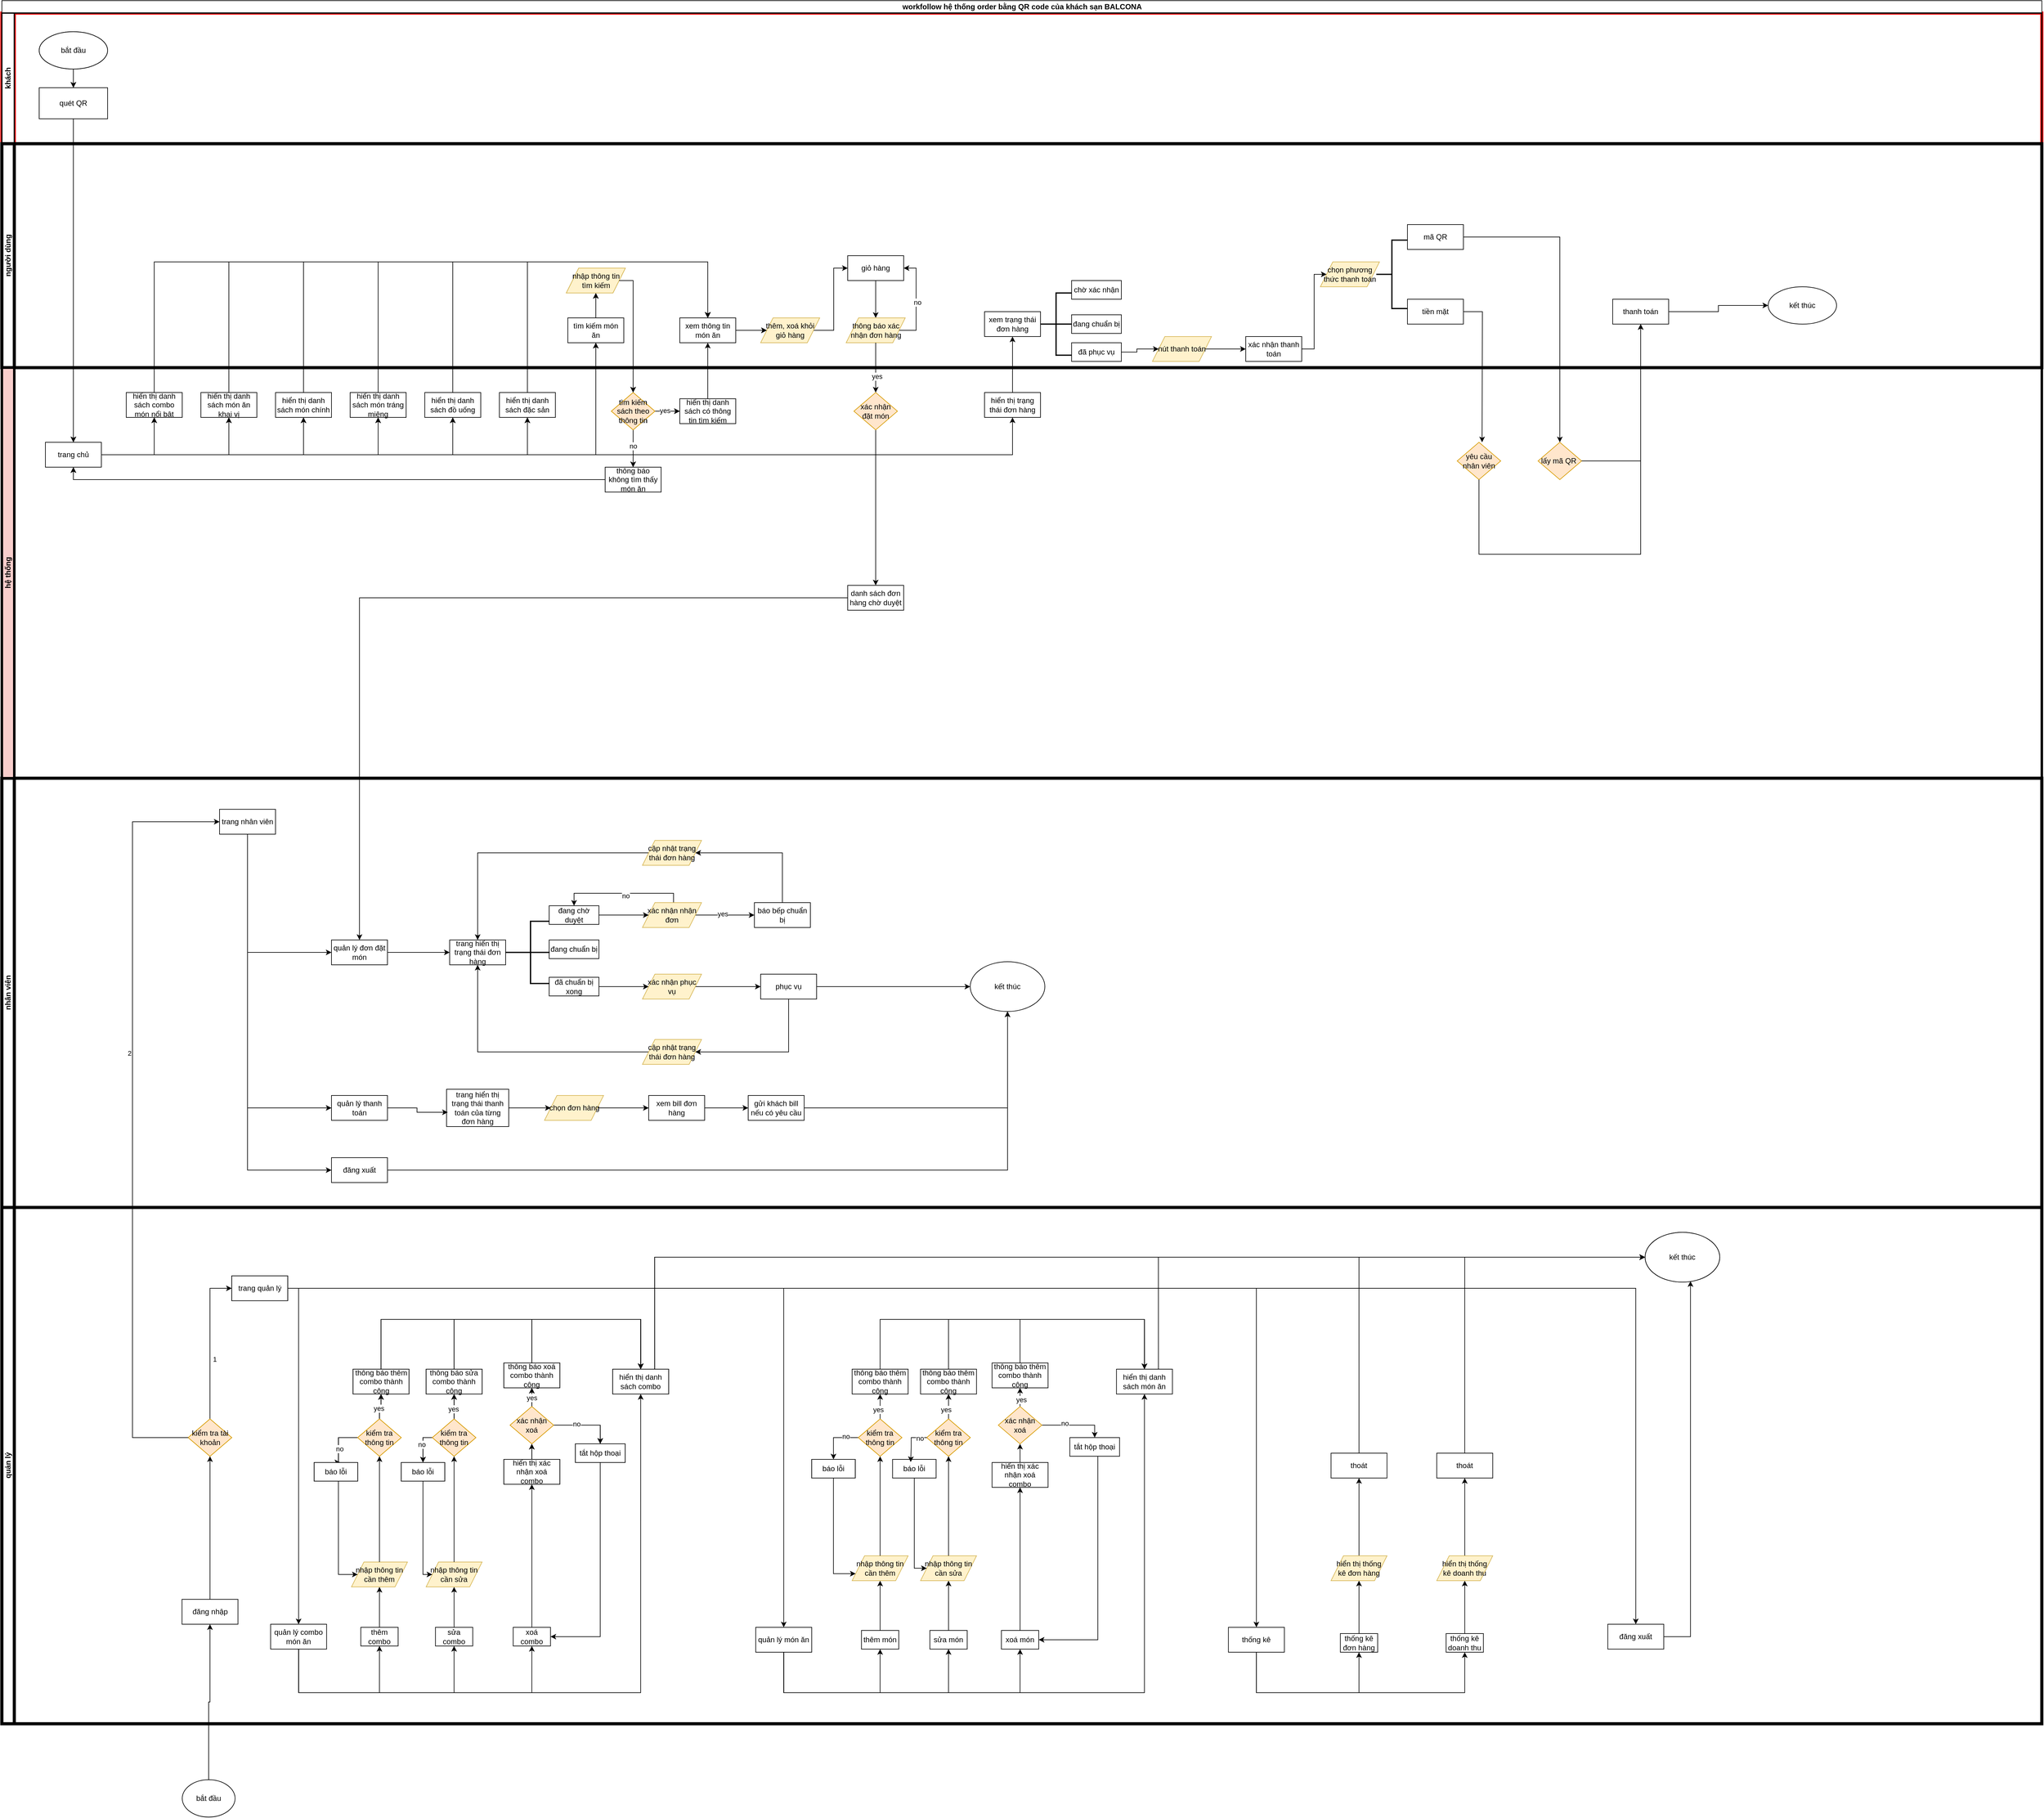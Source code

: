 <mxfile version="25.0.3" pages="4">
  <diagram name="workfollow" id="1DMesU5spUel-o7tlGQU">
    <mxGraphModel dx="6885" dy="1865" grid="1" gridSize="10" guides="1" tooltips="1" connect="1" arrows="1" fold="1" page="1" pageScale="1" pageWidth="3300" pageHeight="4681" math="0" shadow="0">
      <root>
        <mxCell id="0" />
        <mxCell id="1" parent="0" />
        <mxCell id="ZxdC_crA-25UIV2Cpeeq-96" value="nhân viên" style="swimlane;startSize=20;horizontal=0;html=1;strokeColor=#000000;strokeWidth=5;" parent="1" vertex="1">
          <mxGeometry x="-3280" y="1320" width="3280" height="690" as="geometry">
            <mxRectangle y="480" width="1620" height="30" as="alternateBounds" />
          </mxGeometry>
        </mxCell>
        <mxCell id="z2Hd3h4ekrlAKAY5HsK9-242" style="edgeStyle=orthogonalEdgeStyle;rounded=0;orthogonalLoop=1;jettySize=auto;html=1;entryX=0;entryY=0.5;entryDx=0;entryDy=0;" parent="ZxdC_crA-25UIV2Cpeeq-96" source="z2Hd3h4ekrlAKAY5HsK9-183" target="z2Hd3h4ekrlAKAY5HsK9-221" edge="1">
          <mxGeometry relative="1" as="geometry">
            <Array as="points">
              <mxPoint x="395" y="280" />
            </Array>
          </mxGeometry>
        </mxCell>
        <mxCell id="z2Hd3h4ekrlAKAY5HsK9-288" style="edgeStyle=orthogonalEdgeStyle;rounded=0;orthogonalLoop=1;jettySize=auto;html=1;entryX=0;entryY=0.5;entryDx=0;entryDy=0;" parent="ZxdC_crA-25UIV2Cpeeq-96" source="z2Hd3h4ekrlAKAY5HsK9-183" target="z2Hd3h4ekrlAKAY5HsK9-287" edge="1">
          <mxGeometry relative="1" as="geometry">
            <Array as="points">
              <mxPoint x="395" y="530" />
            </Array>
          </mxGeometry>
        </mxCell>
        <mxCell id="z2Hd3h4ekrlAKAY5HsK9-346" style="edgeStyle=orthogonalEdgeStyle;rounded=0;orthogonalLoop=1;jettySize=auto;html=1;entryX=0;entryY=0.5;entryDx=0;entryDy=0;" parent="ZxdC_crA-25UIV2Cpeeq-96" source="z2Hd3h4ekrlAKAY5HsK9-183" target="z2Hd3h4ekrlAKAY5HsK9-345" edge="1">
          <mxGeometry relative="1" as="geometry">
            <Array as="points">
              <mxPoint x="395" y="630" />
            </Array>
          </mxGeometry>
        </mxCell>
        <mxCell id="z2Hd3h4ekrlAKAY5HsK9-183" value="trang nhân viên" style="rounded=0;whiteSpace=wrap;html=1;" parent="ZxdC_crA-25UIV2Cpeeq-96" vertex="1">
          <mxGeometry x="350" y="50" width="90" height="40" as="geometry" />
        </mxCell>
        <mxCell id="z2Hd3h4ekrlAKAY5HsK9-248" style="edgeStyle=orthogonalEdgeStyle;rounded=0;orthogonalLoop=1;jettySize=auto;html=1;entryX=0;entryY=0.5;entryDx=0;entryDy=0;" parent="ZxdC_crA-25UIV2Cpeeq-96" source="z2Hd3h4ekrlAKAY5HsK9-221" target="z2Hd3h4ekrlAKAY5HsK9-246" edge="1">
          <mxGeometry relative="1" as="geometry" />
        </mxCell>
        <mxCell id="z2Hd3h4ekrlAKAY5HsK9-221" value="quản lý đơn đặt món" style="rounded=0;whiteSpace=wrap;html=1;" parent="ZxdC_crA-25UIV2Cpeeq-96" vertex="1">
          <mxGeometry x="530" y="260" width="90" height="40" as="geometry" />
        </mxCell>
        <mxCell id="z2Hd3h4ekrlAKAY5HsK9-246" value="trang hiển thị trạng thái đơn hàng" style="rounded=0;whiteSpace=wrap;html=1;" parent="ZxdC_crA-25UIV2Cpeeq-96" vertex="1">
          <mxGeometry x="720" y="260" width="90" height="40" as="geometry" />
        </mxCell>
        <mxCell id="z2Hd3h4ekrlAKAY5HsK9-252" style="edgeStyle=orthogonalEdgeStyle;rounded=0;orthogonalLoop=1;jettySize=auto;html=1;" parent="ZxdC_crA-25UIV2Cpeeq-96" source="z2Hd3h4ekrlAKAY5HsK9-249" target="z2Hd3h4ekrlAKAY5HsK9-251" edge="1">
          <mxGeometry relative="1" as="geometry" />
        </mxCell>
        <mxCell id="z2Hd3h4ekrlAKAY5HsK9-272" value="yes" style="edgeLabel;html=1;align=center;verticalAlign=middle;resizable=0;points=[];" parent="z2Hd3h4ekrlAKAY5HsK9-252" vertex="1" connectable="0">
          <mxGeometry x="-0.063" y="2" relative="1" as="geometry">
            <mxPoint x="-1" as="offset" />
          </mxGeometry>
        </mxCell>
        <mxCell id="z2Hd3h4ekrlAKAY5HsK9-273" style="edgeStyle=orthogonalEdgeStyle;rounded=0;orthogonalLoop=1;jettySize=auto;html=1;entryX=0.5;entryY=0;entryDx=0;entryDy=0;" parent="ZxdC_crA-25UIV2Cpeeq-96" source="z2Hd3h4ekrlAKAY5HsK9-249" target="z2Hd3h4ekrlAKAY5HsK9-262" edge="1">
          <mxGeometry relative="1" as="geometry">
            <Array as="points">
              <mxPoint x="1080" y="185" />
              <mxPoint x="920" y="185" />
            </Array>
          </mxGeometry>
        </mxCell>
        <mxCell id="z2Hd3h4ekrlAKAY5HsK9-274" value="no" style="edgeLabel;html=1;align=center;verticalAlign=middle;resizable=0;points=[];" parent="z2Hd3h4ekrlAKAY5HsK9-273" vertex="1" connectable="0">
          <mxGeometry x="-0.059" y="4" relative="1" as="geometry">
            <mxPoint x="-1" as="offset" />
          </mxGeometry>
        </mxCell>
        <mxCell id="z2Hd3h4ekrlAKAY5HsK9-249" value="xác nhận nhận đơn" style="shape=parallelogram;perimeter=parallelogramPerimeter;whiteSpace=wrap;html=1;fixedSize=1;fillColor=#fff2cc;strokeColor=#d6b656;" parent="ZxdC_crA-25UIV2Cpeeq-96" vertex="1">
          <mxGeometry x="1030" y="200" width="95" height="40" as="geometry" />
        </mxCell>
        <mxCell id="z2Hd3h4ekrlAKAY5HsK9-255" style="edgeStyle=orthogonalEdgeStyle;rounded=0;orthogonalLoop=1;jettySize=auto;html=1;entryX=1;entryY=0.5;entryDx=0;entryDy=0;" parent="ZxdC_crA-25UIV2Cpeeq-96" source="z2Hd3h4ekrlAKAY5HsK9-251" target="z2Hd3h4ekrlAKAY5HsK9-254" edge="1">
          <mxGeometry relative="1" as="geometry">
            <Array as="points">
              <mxPoint x="1255" y="120" />
            </Array>
          </mxGeometry>
        </mxCell>
        <mxCell id="z2Hd3h4ekrlAKAY5HsK9-251" value="báo bếp chuẩn bị" style="rounded=0;whiteSpace=wrap;html=1;" parent="ZxdC_crA-25UIV2Cpeeq-96" vertex="1">
          <mxGeometry x="1210" y="200" width="90" height="40" as="geometry" />
        </mxCell>
        <mxCell id="z2Hd3h4ekrlAKAY5HsK9-275" style="edgeStyle=orthogonalEdgeStyle;rounded=0;orthogonalLoop=1;jettySize=auto;html=1;entryX=0.5;entryY=0;entryDx=0;entryDy=0;" parent="ZxdC_crA-25UIV2Cpeeq-96" source="z2Hd3h4ekrlAKAY5HsK9-254" target="z2Hd3h4ekrlAKAY5HsK9-246" edge="1">
          <mxGeometry relative="1" as="geometry" />
        </mxCell>
        <mxCell id="z2Hd3h4ekrlAKAY5HsK9-254" value="cập nhật trạng thái đơn hàng" style="shape=parallelogram;perimeter=parallelogramPerimeter;whiteSpace=wrap;html=1;fixedSize=1;fillColor=#fff2cc;strokeColor=#d6b656;" parent="ZxdC_crA-25UIV2Cpeeq-96" vertex="1">
          <mxGeometry x="1030" y="100" width="95" height="40" as="geometry" />
        </mxCell>
        <mxCell id="z2Hd3h4ekrlAKAY5HsK9-260" value="" style="strokeWidth=2;html=1;shape=mxgraph.flowchart.annotation_2;align=left;labelPosition=right;pointerEvents=1;" parent="ZxdC_crA-25UIV2Cpeeq-96" vertex="1">
          <mxGeometry x="810" y="230" width="80" height="100" as="geometry" />
        </mxCell>
        <mxCell id="z2Hd3h4ekrlAKAY5HsK9-271" style="edgeStyle=orthogonalEdgeStyle;rounded=0;orthogonalLoop=1;jettySize=auto;html=1;entryX=0;entryY=0.5;entryDx=0;entryDy=0;" parent="ZxdC_crA-25UIV2Cpeeq-96" source="z2Hd3h4ekrlAKAY5HsK9-262" target="z2Hd3h4ekrlAKAY5HsK9-249" edge="1">
          <mxGeometry relative="1" as="geometry" />
        </mxCell>
        <mxCell id="z2Hd3h4ekrlAKAY5HsK9-262" value="đang chờ duyệt" style="rounded=0;whiteSpace=wrap;html=1;" parent="ZxdC_crA-25UIV2Cpeeq-96" vertex="1">
          <mxGeometry x="880" y="205" width="80" height="30" as="geometry" />
        </mxCell>
        <mxCell id="z2Hd3h4ekrlAKAY5HsK9-263" value="đang chuẩn bị" style="rounded=0;whiteSpace=wrap;html=1;" parent="ZxdC_crA-25UIV2Cpeeq-96" vertex="1">
          <mxGeometry x="880" y="260" width="80" height="30" as="geometry" />
        </mxCell>
        <mxCell id="z2Hd3h4ekrlAKAY5HsK9-268" value="" style="endArrow=none;html=1;rounded=0;strokeWidth=2;" parent="ZxdC_crA-25UIV2Cpeeq-96" source="z2Hd3h4ekrlAKAY5HsK9-246" edge="1">
          <mxGeometry width="50" height="50" relative="1" as="geometry">
            <mxPoint x="4090" y="-990" as="sourcePoint" />
            <mxPoint x="880.711" y="280" as="targetPoint" />
          </mxGeometry>
        </mxCell>
        <mxCell id="z2Hd3h4ekrlAKAY5HsK9-277" style="edgeStyle=orthogonalEdgeStyle;rounded=0;orthogonalLoop=1;jettySize=auto;html=1;entryX=0;entryY=0.5;entryDx=0;entryDy=0;" parent="ZxdC_crA-25UIV2Cpeeq-96" source="z2Hd3h4ekrlAKAY5HsK9-270" target="z2Hd3h4ekrlAKAY5HsK9-276" edge="1">
          <mxGeometry relative="1" as="geometry" />
        </mxCell>
        <mxCell id="z2Hd3h4ekrlAKAY5HsK9-270" value="đã chuẩn bị xong" style="rounded=0;whiteSpace=wrap;html=1;" parent="ZxdC_crA-25UIV2Cpeeq-96" vertex="1">
          <mxGeometry x="880" y="320" width="80" height="30" as="geometry" />
        </mxCell>
        <mxCell id="z2Hd3h4ekrlAKAY5HsK9-279" style="edgeStyle=orthogonalEdgeStyle;rounded=0;orthogonalLoop=1;jettySize=auto;html=1;entryX=0;entryY=0.5;entryDx=0;entryDy=0;" parent="ZxdC_crA-25UIV2Cpeeq-96" source="z2Hd3h4ekrlAKAY5HsK9-276" target="z2Hd3h4ekrlAKAY5HsK9-278" edge="1">
          <mxGeometry relative="1" as="geometry" />
        </mxCell>
        <mxCell id="z2Hd3h4ekrlAKAY5HsK9-276" value="xác nhận phục vụ" style="shape=parallelogram;perimeter=parallelogramPerimeter;whiteSpace=wrap;html=1;fixedSize=1;fillColor=#fff2cc;strokeColor=#d6b656;" parent="ZxdC_crA-25UIV2Cpeeq-96" vertex="1">
          <mxGeometry x="1030" y="315" width="95" height="40" as="geometry" />
        </mxCell>
        <mxCell id="z2Hd3h4ekrlAKAY5HsK9-282" style="edgeStyle=orthogonalEdgeStyle;rounded=0;orthogonalLoop=1;jettySize=auto;html=1;entryX=1;entryY=0.5;entryDx=0;entryDy=0;" parent="ZxdC_crA-25UIV2Cpeeq-96" source="z2Hd3h4ekrlAKAY5HsK9-278" target="z2Hd3h4ekrlAKAY5HsK9-281" edge="1">
          <mxGeometry relative="1" as="geometry">
            <Array as="points">
              <mxPoint x="1265" y="440" />
            </Array>
          </mxGeometry>
        </mxCell>
        <mxCell id="z2Hd3h4ekrlAKAY5HsK9-286" style="edgeStyle=orthogonalEdgeStyle;rounded=0;orthogonalLoop=1;jettySize=auto;html=1;" parent="ZxdC_crA-25UIV2Cpeeq-96" source="z2Hd3h4ekrlAKAY5HsK9-278" target="z2Hd3h4ekrlAKAY5HsK9-285" edge="1">
          <mxGeometry relative="1" as="geometry" />
        </mxCell>
        <mxCell id="z2Hd3h4ekrlAKAY5HsK9-278" value="phục vụ" style="rounded=0;whiteSpace=wrap;html=1;" parent="ZxdC_crA-25UIV2Cpeeq-96" vertex="1">
          <mxGeometry x="1220" y="315" width="90" height="40" as="geometry" />
        </mxCell>
        <mxCell id="z2Hd3h4ekrlAKAY5HsK9-283" style="edgeStyle=orthogonalEdgeStyle;rounded=0;orthogonalLoop=1;jettySize=auto;html=1;exitX=0;exitY=0.5;exitDx=0;exitDy=0;entryX=0.5;entryY=1;entryDx=0;entryDy=0;" parent="ZxdC_crA-25UIV2Cpeeq-96" source="z2Hd3h4ekrlAKAY5HsK9-281" target="z2Hd3h4ekrlAKAY5HsK9-246" edge="1">
          <mxGeometry relative="1" as="geometry" />
        </mxCell>
        <mxCell id="z2Hd3h4ekrlAKAY5HsK9-281" value="cập nhật trạng thái đơn hàng" style="shape=parallelogram;perimeter=parallelogramPerimeter;whiteSpace=wrap;html=1;fixedSize=1;fillColor=#fff2cc;strokeColor=#d6b656;" parent="ZxdC_crA-25UIV2Cpeeq-96" vertex="1">
          <mxGeometry x="1030" y="420" width="95" height="40" as="geometry" />
        </mxCell>
        <mxCell id="z2Hd3h4ekrlAKAY5HsK9-285" value="kết thúc" style="ellipse;whiteSpace=wrap;html=1;" parent="ZxdC_crA-25UIV2Cpeeq-96" vertex="1">
          <mxGeometry x="1557" y="295" width="120" height="80" as="geometry" />
        </mxCell>
        <mxCell id="z2Hd3h4ekrlAKAY5HsK9-287" value="quản lý thanh toán" style="rounded=0;whiteSpace=wrap;html=1;" parent="ZxdC_crA-25UIV2Cpeeq-96" vertex="1">
          <mxGeometry x="530" y="510" width="90" height="40" as="geometry" />
        </mxCell>
        <mxCell id="z2Hd3h4ekrlAKAY5HsK9-339" style="edgeStyle=orthogonalEdgeStyle;rounded=0;orthogonalLoop=1;jettySize=auto;html=1;entryX=0;entryY=0.5;entryDx=0;entryDy=0;" parent="ZxdC_crA-25UIV2Cpeeq-96" source="z2Hd3h4ekrlAKAY5HsK9-336" target="z2Hd3h4ekrlAKAY5HsK9-338" edge="1">
          <mxGeometry relative="1" as="geometry" />
        </mxCell>
        <mxCell id="z2Hd3h4ekrlAKAY5HsK9-336" value="trang hiển thị trạng thái thanh toán của từng đơn hàng" style="rounded=0;whiteSpace=wrap;html=1;" parent="ZxdC_crA-25UIV2Cpeeq-96" vertex="1">
          <mxGeometry x="715" y="500" width="100" height="60" as="geometry" />
        </mxCell>
        <mxCell id="z2Hd3h4ekrlAKAY5HsK9-337" style="edgeStyle=orthogonalEdgeStyle;rounded=0;orthogonalLoop=1;jettySize=auto;html=1;entryX=0.02;entryY=0.617;entryDx=0;entryDy=0;entryPerimeter=0;" parent="ZxdC_crA-25UIV2Cpeeq-96" source="z2Hd3h4ekrlAKAY5HsK9-287" target="z2Hd3h4ekrlAKAY5HsK9-336" edge="1">
          <mxGeometry relative="1" as="geometry" />
        </mxCell>
        <mxCell id="z2Hd3h4ekrlAKAY5HsK9-341" style="edgeStyle=orthogonalEdgeStyle;rounded=0;orthogonalLoop=1;jettySize=auto;html=1;entryX=0;entryY=0.5;entryDx=0;entryDy=0;" parent="ZxdC_crA-25UIV2Cpeeq-96" source="z2Hd3h4ekrlAKAY5HsK9-338" target="z2Hd3h4ekrlAKAY5HsK9-340" edge="1">
          <mxGeometry relative="1" as="geometry" />
        </mxCell>
        <mxCell id="z2Hd3h4ekrlAKAY5HsK9-338" value="chọn đơn hàng" style="shape=parallelogram;perimeter=parallelogramPerimeter;whiteSpace=wrap;html=1;fixedSize=1;fillColor=#fff2cc;strokeColor=#d6b656;" parent="ZxdC_crA-25UIV2Cpeeq-96" vertex="1">
          <mxGeometry x="872.5" y="510" width="95" height="40" as="geometry" />
        </mxCell>
        <mxCell id="z2Hd3h4ekrlAKAY5HsK9-343" style="edgeStyle=orthogonalEdgeStyle;rounded=0;orthogonalLoop=1;jettySize=auto;html=1;entryX=0;entryY=0.5;entryDx=0;entryDy=0;" parent="ZxdC_crA-25UIV2Cpeeq-96" source="z2Hd3h4ekrlAKAY5HsK9-340" target="z2Hd3h4ekrlAKAY5HsK9-342" edge="1">
          <mxGeometry relative="1" as="geometry" />
        </mxCell>
        <mxCell id="z2Hd3h4ekrlAKAY5HsK9-340" value="xem bill đơn hàng" style="rounded=0;whiteSpace=wrap;html=1;" parent="ZxdC_crA-25UIV2Cpeeq-96" vertex="1">
          <mxGeometry x="1040" y="510" width="90" height="40" as="geometry" />
        </mxCell>
        <mxCell id="z2Hd3h4ekrlAKAY5HsK9-344" style="edgeStyle=orthogonalEdgeStyle;rounded=0;orthogonalLoop=1;jettySize=auto;html=1;entryX=0.5;entryY=1;entryDx=0;entryDy=0;" parent="ZxdC_crA-25UIV2Cpeeq-96" source="z2Hd3h4ekrlAKAY5HsK9-342" target="z2Hd3h4ekrlAKAY5HsK9-285" edge="1">
          <mxGeometry relative="1" as="geometry" />
        </mxCell>
        <mxCell id="z2Hd3h4ekrlAKAY5HsK9-342" value="gửi khách bill nếu có yêu cầu" style="rounded=0;whiteSpace=wrap;html=1;" parent="ZxdC_crA-25UIV2Cpeeq-96" vertex="1">
          <mxGeometry x="1200" y="510" width="90" height="40" as="geometry" />
        </mxCell>
        <mxCell id="z2Hd3h4ekrlAKAY5HsK9-348" style="edgeStyle=orthogonalEdgeStyle;rounded=0;orthogonalLoop=1;jettySize=auto;html=1;entryX=0.5;entryY=1;entryDx=0;entryDy=0;" parent="ZxdC_crA-25UIV2Cpeeq-96" source="z2Hd3h4ekrlAKAY5HsK9-345" target="z2Hd3h4ekrlAKAY5HsK9-285" edge="1">
          <mxGeometry relative="1" as="geometry" />
        </mxCell>
        <mxCell id="z2Hd3h4ekrlAKAY5HsK9-345" value="đăng xuất" style="rounded=0;whiteSpace=wrap;html=1;" parent="ZxdC_crA-25UIV2Cpeeq-96" vertex="1">
          <mxGeometry x="530" y="610" width="90" height="40" as="geometry" />
        </mxCell>
        <mxCell id="ZxdC_crA-25UIV2Cpeeq-56" value="workfollow hệ thống order bằng QR code của khách sạn BALCONA" style="swimlane;childLayout=stackLayout;resizeParent=1;resizeParentMax=0;horizontal=1;startSize=20;horizontalStack=0;html=1;" parent="1" vertex="1">
          <mxGeometry x="-3280" y="70" width="3280" height="1250" as="geometry" />
        </mxCell>
        <mxCell id="ZxdC_crA-25UIV2Cpeeq-57" value="khách" style="swimlane;startSize=20;horizontal=0;html=1;fontSize=12;strokeColor=#FF0000;strokeWidth=5;" parent="ZxdC_crA-25UIV2Cpeeq-56" vertex="1">
          <mxGeometry y="20" width="3280" height="210" as="geometry" />
        </mxCell>
        <mxCell id="ZxdC_crA-25UIV2Cpeeq-58" style="edgeStyle=orthogonalEdgeStyle;rounded=0;orthogonalLoop=1;jettySize=auto;html=1;entryX=0.5;entryY=0;entryDx=0;entryDy=0;" parent="ZxdC_crA-25UIV2Cpeeq-57" source="ZxdC_crA-25UIV2Cpeeq-59" target="ZxdC_crA-25UIV2Cpeeq-60" edge="1">
          <mxGeometry relative="1" as="geometry" />
        </mxCell>
        <mxCell id="ZxdC_crA-25UIV2Cpeeq-59" value="bắt đầu" style="ellipse;whiteSpace=wrap;html=1;" parent="ZxdC_crA-25UIV2Cpeeq-57" vertex="1">
          <mxGeometry x="60" y="30" width="110" height="60" as="geometry" />
        </mxCell>
        <mxCell id="ZxdC_crA-25UIV2Cpeeq-60" value="quét QR" style="rounded=0;whiteSpace=wrap;html=1;" parent="ZxdC_crA-25UIV2Cpeeq-57" vertex="1">
          <mxGeometry x="60" y="120" width="110" height="50" as="geometry" />
        </mxCell>
        <mxCell id="ZxdC_crA-25UIV2Cpeeq-61" value="người dùng" style="swimlane;startSize=20;horizontal=0;html=1;strokeWidth=5;strokeColor=#FF0000;" parent="ZxdC_crA-25UIV2Cpeeq-56" vertex="1">
          <mxGeometry y="230" width="3280" height="360" as="geometry" />
        </mxCell>
        <mxCell id="ZxdC_crA-25UIV2Cpeeq-62" style="edgeStyle=orthogonalEdgeStyle;rounded=0;orthogonalLoop=1;jettySize=auto;html=1;entryX=0.5;entryY=0;entryDx=0;entryDy=0;" parent="ZxdC_crA-25UIV2Cpeeq-61" edge="1">
          <mxGeometry relative="1" as="geometry">
            <Array as="points">
              <mxPoint x="1063" y="10" />
              <mxPoint x="1360" y="10" />
            </Array>
            <mxPoint x="1063" y="30" as="sourcePoint" />
          </mxGeometry>
        </mxCell>
        <mxCell id="ZxdC_crA-25UIV2Cpeeq-63" style="edgeStyle=orthogonalEdgeStyle;rounded=0;orthogonalLoop=1;jettySize=auto;html=1;entryX=0.5;entryY=0;entryDx=0;entryDy=0;" parent="ZxdC_crA-25UIV2Cpeeq-61" edge="1">
          <mxGeometry relative="1" as="geometry">
            <Array as="points">
              <mxPoint x="1290" y="-60" />
              <mxPoint x="930" y="-60" />
            </Array>
            <mxPoint x="930" y="20" as="targetPoint" />
          </mxGeometry>
        </mxCell>
        <mxCell id="ZxdC_crA-25UIV2Cpeeq-64" style="edgeStyle=orthogonalEdgeStyle;rounded=0;orthogonalLoop=1;jettySize=auto;html=1;" parent="ZxdC_crA-25UIV2Cpeeq-61" source="ZxdC_crA-25UIV2Cpeeq-65" target="ZxdC_crA-25UIV2Cpeeq-68" edge="1">
          <mxGeometry relative="1" as="geometry" />
        </mxCell>
        <mxCell id="ZxdC_crA-25UIV2Cpeeq-65" value="tìm kiếm món ăn" style="rounded=0;whiteSpace=wrap;html=1;" parent="ZxdC_crA-25UIV2Cpeeq-61" vertex="1">
          <mxGeometry x="910" y="280" width="90" height="40" as="geometry" />
        </mxCell>
        <mxCell id="ZxdC_crA-25UIV2Cpeeq-66" style="edgeStyle=orthogonalEdgeStyle;rounded=0;orthogonalLoop=1;jettySize=auto;html=1;entryX=0;entryY=0.5;entryDx=0;entryDy=0;" parent="ZxdC_crA-25UIV2Cpeeq-61" source="ZxdC_crA-25UIV2Cpeeq-67" edge="1">
          <mxGeometry relative="1" as="geometry">
            <mxPoint x="1230" y="300" as="targetPoint" />
          </mxGeometry>
        </mxCell>
        <mxCell id="ZxdC_crA-25UIV2Cpeeq-67" value="xem thông tin món ăn" style="rounded=0;whiteSpace=wrap;html=1;" parent="ZxdC_crA-25UIV2Cpeeq-61" vertex="1">
          <mxGeometry x="1090" y="280" width="90" height="40" as="geometry" />
        </mxCell>
        <mxCell id="ZxdC_crA-25UIV2Cpeeq-68" value="nhập thông tin tìm kiếm" style="shape=parallelogram;perimeter=parallelogramPerimeter;whiteSpace=wrap;html=1;fixedSize=1;fillColor=#fff2cc;strokeColor=#d6b656;" parent="ZxdC_crA-25UIV2Cpeeq-61" vertex="1">
          <mxGeometry x="907.5" y="200" width="95" height="40" as="geometry" />
        </mxCell>
        <mxCell id="ZxdC_crA-25UIV2Cpeeq-73" style="edgeStyle=orthogonalEdgeStyle;rounded=0;orthogonalLoop=1;jettySize=auto;html=1;entryX=0;entryY=0.5;entryDx=0;entryDy=0;" parent="ZxdC_crA-25UIV2Cpeeq-56" edge="1">
          <mxGeometry relative="1" as="geometry">
            <Array as="points">
              <mxPoint x="60" y="820" />
              <mxPoint x="60" y="990" />
            </Array>
            <mxPoint x="80" y="820" as="sourcePoint" />
          </mxGeometry>
        </mxCell>
        <mxCell id="ZxdC_crA-25UIV2Cpeeq-74" value="no" style="edgeLabel;html=1;align=center;verticalAlign=middle;resizable=0;points=[];" parent="ZxdC_crA-25UIV2Cpeeq-73" vertex="1" connectable="0">
          <mxGeometry x="-0.434" relative="1" as="geometry">
            <mxPoint as="offset" />
          </mxGeometry>
        </mxCell>
        <mxCell id="ZxdC_crA-25UIV2Cpeeq-75" value="hệ thống" style="swimlane;startSize=20;horizontal=0;html=1;fillColor=#f8cecc;strokeColor=#FF0000;strokeWidth=4;" parent="ZxdC_crA-25UIV2Cpeeq-56" vertex="1">
          <mxGeometry y="590" width="3280" height="660" as="geometry">
            <mxRectangle y="480" width="1620" height="30" as="alternateBounds" />
          </mxGeometry>
        </mxCell>
        <mxCell id="ZxdC_crA-25UIV2Cpeeq-76" style="edgeStyle=orthogonalEdgeStyle;rounded=0;orthogonalLoop=1;jettySize=auto;html=1;entryX=0.5;entryY=1;entryDx=0;entryDy=0;" parent="ZxdC_crA-25UIV2Cpeeq-75" source="ZxdC_crA-25UIV2Cpeeq-82" target="ZxdC_crA-25UIV2Cpeeq-83" edge="1">
          <mxGeometry relative="1" as="geometry" />
        </mxCell>
        <mxCell id="ZxdC_crA-25UIV2Cpeeq-77" style="edgeStyle=orthogonalEdgeStyle;rounded=0;orthogonalLoop=1;jettySize=auto;html=1;entryX=0.5;entryY=1;entryDx=0;entryDy=0;" parent="ZxdC_crA-25UIV2Cpeeq-75" source="ZxdC_crA-25UIV2Cpeeq-82" target="ZxdC_crA-25UIV2Cpeeq-84" edge="1">
          <mxGeometry relative="1" as="geometry" />
        </mxCell>
        <mxCell id="ZxdC_crA-25UIV2Cpeeq-78" style="edgeStyle=orthogonalEdgeStyle;rounded=0;orthogonalLoop=1;jettySize=auto;html=1;entryX=0.5;entryY=1;entryDx=0;entryDy=0;" parent="ZxdC_crA-25UIV2Cpeeq-75" source="ZxdC_crA-25UIV2Cpeeq-82" target="ZxdC_crA-25UIV2Cpeeq-85" edge="1">
          <mxGeometry relative="1" as="geometry" />
        </mxCell>
        <mxCell id="ZxdC_crA-25UIV2Cpeeq-79" style="edgeStyle=orthogonalEdgeStyle;rounded=0;orthogonalLoop=1;jettySize=auto;html=1;entryX=0.5;entryY=1;entryDx=0;entryDy=0;" parent="ZxdC_crA-25UIV2Cpeeq-75" source="ZxdC_crA-25UIV2Cpeeq-82" target="ZxdC_crA-25UIV2Cpeeq-86" edge="1">
          <mxGeometry relative="1" as="geometry" />
        </mxCell>
        <mxCell id="ZxdC_crA-25UIV2Cpeeq-80" style="edgeStyle=orthogonalEdgeStyle;rounded=0;orthogonalLoop=1;jettySize=auto;html=1;entryX=0.5;entryY=1;entryDx=0;entryDy=0;" parent="ZxdC_crA-25UIV2Cpeeq-75" source="ZxdC_crA-25UIV2Cpeeq-82" target="ZxdC_crA-25UIV2Cpeeq-87" edge="1">
          <mxGeometry relative="1" as="geometry" />
        </mxCell>
        <mxCell id="ZxdC_crA-25UIV2Cpeeq-81" style="edgeStyle=orthogonalEdgeStyle;rounded=0;orthogonalLoop=1;jettySize=auto;html=1;entryX=0.5;entryY=1;entryDx=0;entryDy=0;" parent="ZxdC_crA-25UIV2Cpeeq-75" source="ZxdC_crA-25UIV2Cpeeq-82" target="ZxdC_crA-25UIV2Cpeeq-88" edge="1">
          <mxGeometry relative="1" as="geometry" />
        </mxCell>
        <mxCell id="ZxdC_crA-25UIV2Cpeeq-82" value="trang chủ" style="rounded=0;whiteSpace=wrap;html=1;" parent="ZxdC_crA-25UIV2Cpeeq-75" vertex="1">
          <mxGeometry x="70" y="120" width="90" height="40" as="geometry" />
        </mxCell>
        <mxCell id="ZxdC_crA-25UIV2Cpeeq-83" value="hiển thị danh sách combo món nổi bật" style="rounded=0;whiteSpace=wrap;html=1;" parent="ZxdC_crA-25UIV2Cpeeq-75" vertex="1">
          <mxGeometry x="200" y="40" width="90" height="40" as="geometry" />
        </mxCell>
        <mxCell id="ZxdC_crA-25UIV2Cpeeq-84" value="hiển thị danh sách món ăn khai vị" style="rounded=0;whiteSpace=wrap;html=1;" parent="ZxdC_crA-25UIV2Cpeeq-75" vertex="1">
          <mxGeometry x="320" y="40" width="90" height="40" as="geometry" />
        </mxCell>
        <mxCell id="ZxdC_crA-25UIV2Cpeeq-85" value="hiển thị danh sách món chính" style="rounded=0;whiteSpace=wrap;html=1;" parent="ZxdC_crA-25UIV2Cpeeq-75" vertex="1">
          <mxGeometry x="440" y="40" width="90" height="40" as="geometry" />
        </mxCell>
        <mxCell id="ZxdC_crA-25UIV2Cpeeq-86" value="hiển thị danh sách món tráng miệng" style="rounded=0;whiteSpace=wrap;html=1;" parent="ZxdC_crA-25UIV2Cpeeq-75" vertex="1">
          <mxGeometry x="560" y="40" width="90" height="40" as="geometry" />
        </mxCell>
        <mxCell id="ZxdC_crA-25UIV2Cpeeq-87" value="hiển thị danh sách đồ uống" style="rounded=0;whiteSpace=wrap;html=1;" parent="ZxdC_crA-25UIV2Cpeeq-75" vertex="1">
          <mxGeometry x="680" y="40" width="90" height="40" as="geometry" />
        </mxCell>
        <mxCell id="ZxdC_crA-25UIV2Cpeeq-88" value="hiển thị danh sách đặc sản" style="rounded=0;whiteSpace=wrap;html=1;" parent="ZxdC_crA-25UIV2Cpeeq-75" vertex="1">
          <mxGeometry x="800" y="40" width="90" height="40" as="geometry" />
        </mxCell>
        <mxCell id="ZxdC_crA-25UIV2Cpeeq-89" style="edgeStyle=orthogonalEdgeStyle;rounded=0;orthogonalLoop=1;jettySize=auto;html=1;entryX=0;entryY=0.5;entryDx=0;entryDy=0;" parent="ZxdC_crA-25UIV2Cpeeq-75" source="ZxdC_crA-25UIV2Cpeeq-91" target="ZxdC_crA-25UIV2Cpeeq-92" edge="1">
          <mxGeometry relative="1" as="geometry" />
        </mxCell>
        <mxCell id="ZxdC_crA-25UIV2Cpeeq-90" value="yes" style="edgeLabel;html=1;align=center;verticalAlign=middle;resizable=0;points=[];" parent="ZxdC_crA-25UIV2Cpeeq-89" vertex="1" connectable="0">
          <mxGeometry x="-0.2" y="1" relative="1" as="geometry">
            <mxPoint as="offset" />
          </mxGeometry>
        </mxCell>
        <mxCell id="ZxdC_crA-25UIV2Cpeeq-150" style="edgeStyle=orthogonalEdgeStyle;rounded=0;orthogonalLoop=1;jettySize=auto;html=1;entryX=0.5;entryY=0;entryDx=0;entryDy=0;" parent="ZxdC_crA-25UIV2Cpeeq-75" source="ZxdC_crA-25UIV2Cpeeq-91" target="ZxdC_crA-25UIV2Cpeeq-149" edge="1">
          <mxGeometry relative="1" as="geometry" />
        </mxCell>
        <mxCell id="ZxdC_crA-25UIV2Cpeeq-151" value="no" style="edgeLabel;html=1;align=center;verticalAlign=middle;resizable=0;points=[];" parent="ZxdC_crA-25UIV2Cpeeq-150" vertex="1" connectable="0">
          <mxGeometry x="-0.149" relative="1" as="geometry">
            <mxPoint as="offset" />
          </mxGeometry>
        </mxCell>
        <mxCell id="ZxdC_crA-25UIV2Cpeeq-91" value="tìm kiếm sách theo thông tin" style="rhombus;whiteSpace=wrap;html=1;fillColor=#ffe6cc;strokeColor=#d79b00;" parent="ZxdC_crA-25UIV2Cpeeq-75" vertex="1">
          <mxGeometry x="980" y="40" width="70" height="60" as="geometry" />
        </mxCell>
        <mxCell id="ZxdC_crA-25UIV2Cpeeq-92" value="hiển thị danh sách có thông tin tìm kiếm" style="rounded=0;whiteSpace=wrap;html=1;" parent="ZxdC_crA-25UIV2Cpeeq-75" vertex="1">
          <mxGeometry x="1090" y="50" width="90" height="40" as="geometry" />
        </mxCell>
        <mxCell id="ZxdC_crA-25UIV2Cpeeq-152" style="edgeStyle=orthogonalEdgeStyle;rounded=0;orthogonalLoop=1;jettySize=auto;html=1;entryX=0.5;entryY=1;entryDx=0;entryDy=0;" parent="ZxdC_crA-25UIV2Cpeeq-75" source="ZxdC_crA-25UIV2Cpeeq-149" target="ZxdC_crA-25UIV2Cpeeq-82" edge="1">
          <mxGeometry relative="1" as="geometry" />
        </mxCell>
        <mxCell id="ZxdC_crA-25UIV2Cpeeq-149" value="thông báo không tìm thấy món ăn" style="rounded=0;whiteSpace=wrap;html=1;" parent="ZxdC_crA-25UIV2Cpeeq-75" vertex="1">
          <mxGeometry x="970" y="160" width="90" height="40" as="geometry" />
        </mxCell>
        <mxCell id="ZxdC_crA-25UIV2Cpeeq-288" value="workfollow hệ thống order bằng QR code của khách sạn BALCONA" style="swimlane;childLayout=stackLayout;resizeParent=1;resizeParentMax=0;horizontal=1;startSize=20;horizontalStack=0;html=1;" parent="ZxdC_crA-25UIV2Cpeeq-75" vertex="1">
          <mxGeometry y="-590" width="3280" height="1250" as="geometry" />
        </mxCell>
        <mxCell id="ZxdC_crA-25UIV2Cpeeq-289" value="khách" style="swimlane;startSize=20;horizontal=0;html=1;fontSize=12;strokeColor=#000000;strokeWidth=2;" parent="ZxdC_crA-25UIV2Cpeeq-288" vertex="1">
          <mxGeometry y="20" width="3280" height="210" as="geometry" />
        </mxCell>
        <mxCell id="ZxdC_crA-25UIV2Cpeeq-290" style="edgeStyle=orthogonalEdgeStyle;rounded=0;orthogonalLoop=1;jettySize=auto;html=1;entryX=0.5;entryY=0;entryDx=0;entryDy=0;" parent="ZxdC_crA-25UIV2Cpeeq-289" source="ZxdC_crA-25UIV2Cpeeq-291" target="ZxdC_crA-25UIV2Cpeeq-292" edge="1">
          <mxGeometry relative="1" as="geometry" />
        </mxCell>
        <mxCell id="ZxdC_crA-25UIV2Cpeeq-291" value="bắt đầu" style="ellipse;whiteSpace=wrap;html=1;" parent="ZxdC_crA-25UIV2Cpeeq-289" vertex="1">
          <mxGeometry x="60" y="30" width="110" height="60" as="geometry" />
        </mxCell>
        <mxCell id="ZxdC_crA-25UIV2Cpeeq-292" value="quét QR" style="rounded=0;whiteSpace=wrap;html=1;" parent="ZxdC_crA-25UIV2Cpeeq-289" vertex="1">
          <mxGeometry x="60" y="120" width="110" height="50" as="geometry" />
        </mxCell>
        <mxCell id="ZxdC_crA-25UIV2Cpeeq-293" value="người dùng" style="swimlane;startSize=20;horizontal=0;html=1;strokeWidth=5;strokeColor=#000000;" parent="ZxdC_crA-25UIV2Cpeeq-288" vertex="1">
          <mxGeometry y="230" width="3280" height="360" as="geometry" />
        </mxCell>
        <mxCell id="ZxdC_crA-25UIV2Cpeeq-294" style="edgeStyle=orthogonalEdgeStyle;rounded=0;orthogonalLoop=1;jettySize=auto;html=1;entryX=0.5;entryY=0;entryDx=0;entryDy=0;" parent="ZxdC_crA-25UIV2Cpeeq-293" edge="1">
          <mxGeometry relative="1" as="geometry">
            <Array as="points">
              <mxPoint x="1063" y="10" />
              <mxPoint x="1360" y="10" />
            </Array>
            <mxPoint x="1063" y="30" as="sourcePoint" />
          </mxGeometry>
        </mxCell>
        <mxCell id="ZxdC_crA-25UIV2Cpeeq-295" style="edgeStyle=orthogonalEdgeStyle;rounded=0;orthogonalLoop=1;jettySize=auto;html=1;entryX=0.5;entryY=0;entryDx=0;entryDy=0;" parent="ZxdC_crA-25UIV2Cpeeq-293" edge="1">
          <mxGeometry relative="1" as="geometry">
            <Array as="points">
              <mxPoint x="1290" y="-60" />
              <mxPoint x="930" y="-60" />
            </Array>
            <mxPoint x="930" y="20" as="targetPoint" />
          </mxGeometry>
        </mxCell>
        <mxCell id="ZxdC_crA-25UIV2Cpeeq-296" style="edgeStyle=orthogonalEdgeStyle;rounded=0;orthogonalLoop=1;jettySize=auto;html=1;" parent="ZxdC_crA-25UIV2Cpeeq-293" source="ZxdC_crA-25UIV2Cpeeq-297" target="ZxdC_crA-25UIV2Cpeeq-300" edge="1">
          <mxGeometry relative="1" as="geometry" />
        </mxCell>
        <mxCell id="ZxdC_crA-25UIV2Cpeeq-297" value="tìm kiếm món ăn" style="rounded=0;whiteSpace=wrap;html=1;" parent="ZxdC_crA-25UIV2Cpeeq-293" vertex="1">
          <mxGeometry x="910" y="280" width="90" height="40" as="geometry" />
        </mxCell>
        <mxCell id="ZxdC_crA-25UIV2Cpeeq-298" style="edgeStyle=orthogonalEdgeStyle;rounded=0;orthogonalLoop=1;jettySize=auto;html=1;entryX=0;entryY=0.5;entryDx=0;entryDy=0;" parent="ZxdC_crA-25UIV2Cpeeq-293" source="ZxdC_crA-25UIV2Cpeeq-299" edge="1">
          <mxGeometry relative="1" as="geometry">
            <mxPoint x="1230" y="300" as="targetPoint" />
          </mxGeometry>
        </mxCell>
        <mxCell id="ZxdC_crA-25UIV2Cpeeq-299" value="xem thông tin món ăn" style="rounded=0;whiteSpace=wrap;html=1;" parent="ZxdC_crA-25UIV2Cpeeq-293" vertex="1">
          <mxGeometry x="1090" y="280" width="90" height="40" as="geometry" />
        </mxCell>
        <mxCell id="ZxdC_crA-25UIV2Cpeeq-300" value="nhập thông tin tìm kiếm" style="shape=parallelogram;perimeter=parallelogramPerimeter;whiteSpace=wrap;html=1;fixedSize=1;fillColor=#fff2cc;strokeColor=#d6b656;" parent="ZxdC_crA-25UIV2Cpeeq-293" vertex="1">
          <mxGeometry x="907.5" y="200" width="95" height="40" as="geometry" />
        </mxCell>
        <mxCell id="z2Hd3h4ekrlAKAY5HsK9-5" style="edgeStyle=orthogonalEdgeStyle;rounded=0;orthogonalLoop=1;jettySize=auto;html=1;entryX=0;entryY=0.5;entryDx=0;entryDy=0;" parent="ZxdC_crA-25UIV2Cpeeq-293" source="ZxdC_crA-25UIV2Cpeeq-301" target="z2Hd3h4ekrlAKAY5HsK9-4" edge="1">
          <mxGeometry relative="1" as="geometry" />
        </mxCell>
        <mxCell id="ZxdC_crA-25UIV2Cpeeq-301" value="thêm, xoá khỏi giỏ hàng" style="shape=parallelogram;perimeter=parallelogramPerimeter;whiteSpace=wrap;html=1;fixedSize=1;fillColor=#fff2cc;strokeColor=#d6b656;" parent="ZxdC_crA-25UIV2Cpeeq-293" vertex="1">
          <mxGeometry x="1220" y="280" width="95" height="40" as="geometry" />
        </mxCell>
        <mxCell id="z2Hd3h4ekrlAKAY5HsK9-178" style="edgeStyle=orthogonalEdgeStyle;rounded=0;orthogonalLoop=1;jettySize=auto;html=1;entryX=0.5;entryY=0;entryDx=0;entryDy=0;" parent="ZxdC_crA-25UIV2Cpeeq-293" source="z2Hd3h4ekrlAKAY5HsK9-4" target="z2Hd3h4ekrlAKAY5HsK9-177" edge="1">
          <mxGeometry relative="1" as="geometry" />
        </mxCell>
        <mxCell id="z2Hd3h4ekrlAKAY5HsK9-4" value="giỏ hàng" style="rounded=0;whiteSpace=wrap;html=1;" parent="ZxdC_crA-25UIV2Cpeeq-293" vertex="1">
          <mxGeometry x="1360" y="180" width="90" height="40" as="geometry" />
        </mxCell>
        <mxCell id="z2Hd3h4ekrlAKAY5HsK9-181" style="edgeStyle=orthogonalEdgeStyle;rounded=0;orthogonalLoop=1;jettySize=auto;html=1;entryX=1;entryY=0.5;entryDx=0;entryDy=0;" parent="ZxdC_crA-25UIV2Cpeeq-293" source="z2Hd3h4ekrlAKAY5HsK9-177" target="z2Hd3h4ekrlAKAY5HsK9-4" edge="1">
          <mxGeometry relative="1" as="geometry">
            <Array as="points">
              <mxPoint x="1470" y="300" />
              <mxPoint x="1470" y="200" />
            </Array>
          </mxGeometry>
        </mxCell>
        <mxCell id="z2Hd3h4ekrlAKAY5HsK9-182" value="no" style="edgeLabel;html=1;align=center;verticalAlign=middle;resizable=0;points=[];" parent="z2Hd3h4ekrlAKAY5HsK9-181" vertex="1" connectable="0">
          <mxGeometry x="-0.014" y="-2" relative="1" as="geometry">
            <mxPoint as="offset" />
          </mxGeometry>
        </mxCell>
        <mxCell id="z2Hd3h4ekrlAKAY5HsK9-177" value="thông báo xác nhận đơn hàng" style="shape=parallelogram;perimeter=parallelogramPerimeter;whiteSpace=wrap;html=1;fixedSize=1;fillColor=#fff2cc;strokeColor=#d6b656;" parent="ZxdC_crA-25UIV2Cpeeq-293" vertex="1">
          <mxGeometry x="1357.5" y="280" width="95" height="40" as="geometry" />
        </mxCell>
        <mxCell id="z2Hd3h4ekrlAKAY5HsK9-292" value="xem trạng thái đơn hàng" style="rounded=0;whiteSpace=wrap;html=1;" parent="ZxdC_crA-25UIV2Cpeeq-293" vertex="1">
          <mxGeometry x="1580" y="270" width="90" height="40" as="geometry" />
        </mxCell>
        <mxCell id="z2Hd3h4ekrlAKAY5HsK9-293" value="" style="strokeWidth=2;html=1;shape=mxgraph.flowchart.annotation_2;align=left;labelPosition=right;pointerEvents=1;" parent="ZxdC_crA-25UIV2Cpeeq-293" vertex="1">
          <mxGeometry x="1670" y="240" width="50" height="100" as="geometry" />
        </mxCell>
        <mxCell id="z2Hd3h4ekrlAKAY5HsK9-294" value="" style="endArrow=none;html=1;rounded=0;exitX=0;exitY=0.5;exitDx=0;exitDy=0;exitPerimeter=0;strokeWidth=2;" parent="ZxdC_crA-25UIV2Cpeeq-293" source="z2Hd3h4ekrlAKAY5HsK9-293" edge="1">
          <mxGeometry width="50" height="50" relative="1" as="geometry">
            <mxPoint x="1710" y="310" as="sourcePoint" />
            <mxPoint x="1720" y="290" as="targetPoint" />
          </mxGeometry>
        </mxCell>
        <mxCell id="z2Hd3h4ekrlAKAY5HsK9-296" value="chờ xác nhận" style="rounded=0;whiteSpace=wrap;html=1;" parent="ZxdC_crA-25UIV2Cpeeq-293" vertex="1">
          <mxGeometry x="1720" y="220" width="80" height="30" as="geometry" />
        </mxCell>
        <mxCell id="z2Hd3h4ekrlAKAY5HsK9-297" value="đang chuẩn bị" style="rounded=0;whiteSpace=wrap;html=1;" parent="ZxdC_crA-25UIV2Cpeeq-293" vertex="1">
          <mxGeometry x="1720" y="275" width="80" height="30" as="geometry" />
        </mxCell>
        <mxCell id="z2Hd3h4ekrlAKAY5HsK9-302" style="edgeStyle=orthogonalEdgeStyle;rounded=0;orthogonalLoop=1;jettySize=auto;html=1;entryX=0;entryY=0.5;entryDx=0;entryDy=0;" parent="ZxdC_crA-25UIV2Cpeeq-293" source="z2Hd3h4ekrlAKAY5HsK9-298" target="z2Hd3h4ekrlAKAY5HsK9-300" edge="1">
          <mxGeometry relative="1" as="geometry" />
        </mxCell>
        <mxCell id="z2Hd3h4ekrlAKAY5HsK9-298" value="đã phục vụ" style="rounded=0;whiteSpace=wrap;html=1;" parent="ZxdC_crA-25UIV2Cpeeq-293" vertex="1">
          <mxGeometry x="1720" y="320" width="80" height="30" as="geometry" />
        </mxCell>
        <mxCell id="z2Hd3h4ekrlAKAY5HsK9-304" style="edgeStyle=orthogonalEdgeStyle;rounded=0;orthogonalLoop=1;jettySize=auto;html=1;" parent="ZxdC_crA-25UIV2Cpeeq-293" source="z2Hd3h4ekrlAKAY5HsK9-300" target="z2Hd3h4ekrlAKAY5HsK9-303" edge="1">
          <mxGeometry relative="1" as="geometry" />
        </mxCell>
        <mxCell id="z2Hd3h4ekrlAKAY5HsK9-300" value="nút thanh toán" style="shape=parallelogram;perimeter=parallelogramPerimeter;whiteSpace=wrap;html=1;fixedSize=1;fillColor=#fff2cc;strokeColor=#d6b656;" parent="ZxdC_crA-25UIV2Cpeeq-293" vertex="1">
          <mxGeometry x="1850" y="310" width="95" height="40" as="geometry" />
        </mxCell>
        <mxCell id="z2Hd3h4ekrlAKAY5HsK9-306" style="edgeStyle=orthogonalEdgeStyle;rounded=0;orthogonalLoop=1;jettySize=auto;html=1;entryX=0;entryY=0.5;entryDx=0;entryDy=0;" parent="ZxdC_crA-25UIV2Cpeeq-293" source="z2Hd3h4ekrlAKAY5HsK9-303" target="z2Hd3h4ekrlAKAY5HsK9-305" edge="1">
          <mxGeometry relative="1" as="geometry">
            <Array as="points">
              <mxPoint x="2110" y="330" />
              <mxPoint x="2110" y="210" />
            </Array>
          </mxGeometry>
        </mxCell>
        <mxCell id="z2Hd3h4ekrlAKAY5HsK9-303" value="xác nhận thanh toán" style="rounded=0;whiteSpace=wrap;html=1;" parent="ZxdC_crA-25UIV2Cpeeq-293" vertex="1">
          <mxGeometry x="2000" y="310" width="90" height="40" as="geometry" />
        </mxCell>
        <mxCell id="z2Hd3h4ekrlAKAY5HsK9-305" value="chọn phương thức thanh toán" style="shape=parallelogram;perimeter=parallelogramPerimeter;whiteSpace=wrap;html=1;fixedSize=1;fillColor=#fff2cc;strokeColor=#d6b656;" parent="ZxdC_crA-25UIV2Cpeeq-293" vertex="1">
          <mxGeometry x="2120" y="190" width="95" height="40" as="geometry" />
        </mxCell>
        <mxCell id="z2Hd3h4ekrlAKAY5HsK9-313" value="" style="strokeWidth=2;html=1;shape=mxgraph.flowchart.annotation_2;align=left;labelPosition=right;pointerEvents=1;" parent="ZxdC_crA-25UIV2Cpeeq-293" vertex="1">
          <mxGeometry x="2210" y="155" width="50" height="110" as="geometry" />
        </mxCell>
        <mxCell id="z2Hd3h4ekrlAKAY5HsK9-316" style="edgeStyle=orthogonalEdgeStyle;rounded=0;orthogonalLoop=1;jettySize=auto;html=1;" parent="ZxdC_crA-25UIV2Cpeeq-293" source="z2Hd3h4ekrlAKAY5HsK9-314" edge="1">
          <mxGeometry relative="1" as="geometry">
            <mxPoint x="2380" y="480" as="targetPoint" />
          </mxGeometry>
        </mxCell>
        <mxCell id="z2Hd3h4ekrlAKAY5HsK9-314" value="tiền mặt" style="rounded=0;whiteSpace=wrap;html=1;" parent="ZxdC_crA-25UIV2Cpeeq-293" vertex="1">
          <mxGeometry x="2260" y="250" width="90" height="40" as="geometry" />
        </mxCell>
        <mxCell id="z2Hd3h4ekrlAKAY5HsK9-315" value="mã QR" style="rounded=0;whiteSpace=wrap;html=1;" parent="ZxdC_crA-25UIV2Cpeeq-293" vertex="1">
          <mxGeometry x="2260" y="130" width="90" height="40" as="geometry" />
        </mxCell>
        <mxCell id="z2Hd3h4ekrlAKAY5HsK9-327" style="edgeStyle=orthogonalEdgeStyle;rounded=0;orthogonalLoop=1;jettySize=auto;html=1;" parent="ZxdC_crA-25UIV2Cpeeq-293" source="z2Hd3h4ekrlAKAY5HsK9-321" target="z2Hd3h4ekrlAKAY5HsK9-326" edge="1">
          <mxGeometry relative="1" as="geometry" />
        </mxCell>
        <mxCell id="z2Hd3h4ekrlAKAY5HsK9-321" value="thanh toán" style="rounded=0;whiteSpace=wrap;html=1;" parent="ZxdC_crA-25UIV2Cpeeq-293" vertex="1">
          <mxGeometry x="2590" y="250" width="90" height="40" as="geometry" />
        </mxCell>
        <mxCell id="z2Hd3h4ekrlAKAY5HsK9-326" value="kết thúc" style="ellipse;whiteSpace=wrap;html=1;" parent="ZxdC_crA-25UIV2Cpeeq-293" vertex="1">
          <mxGeometry x="2840" y="230" width="110" height="60" as="geometry" />
        </mxCell>
        <mxCell id="ZxdC_crA-25UIV2Cpeeq-310" style="edgeStyle=orthogonalEdgeStyle;rounded=0;orthogonalLoop=1;jettySize=auto;html=1;entryX=0;entryY=0.5;entryDx=0;entryDy=0;" parent="ZxdC_crA-25UIV2Cpeeq-288" edge="1">
          <mxGeometry relative="1" as="geometry">
            <Array as="points">
              <mxPoint x="60" y="820" />
              <mxPoint x="60" y="990" />
            </Array>
            <mxPoint x="80" y="820" as="sourcePoint" />
          </mxGeometry>
        </mxCell>
        <mxCell id="ZxdC_crA-25UIV2Cpeeq-311" value="no" style="edgeLabel;html=1;align=center;verticalAlign=middle;resizable=0;points=[];" parent="ZxdC_crA-25UIV2Cpeeq-310" vertex="1" connectable="0">
          <mxGeometry x="-0.434" relative="1" as="geometry">
            <mxPoint as="offset" />
          </mxGeometry>
        </mxCell>
        <mxCell id="ZxdC_crA-25UIV2Cpeeq-312" value="hệ thống" style="swimlane;startSize=20;horizontal=0;html=1;fillColor=#F8CECC;strokeColor=#000000;strokeWidth=4;" parent="ZxdC_crA-25UIV2Cpeeq-288" vertex="1">
          <mxGeometry y="590" width="3280" height="660" as="geometry">
            <mxRectangle y="480" width="1620" height="30" as="alternateBounds" />
          </mxGeometry>
        </mxCell>
        <mxCell id="ZxdC_crA-25UIV2Cpeeq-313" style="edgeStyle=orthogonalEdgeStyle;rounded=0;orthogonalLoop=1;jettySize=auto;html=1;entryX=0.5;entryY=1;entryDx=0;entryDy=0;" parent="ZxdC_crA-25UIV2Cpeeq-312" source="ZxdC_crA-25UIV2Cpeeq-319" target="ZxdC_crA-25UIV2Cpeeq-320" edge="1">
          <mxGeometry relative="1" as="geometry" />
        </mxCell>
        <mxCell id="ZxdC_crA-25UIV2Cpeeq-314" style="edgeStyle=orthogonalEdgeStyle;rounded=0;orthogonalLoop=1;jettySize=auto;html=1;entryX=0.5;entryY=1;entryDx=0;entryDy=0;" parent="ZxdC_crA-25UIV2Cpeeq-312" source="ZxdC_crA-25UIV2Cpeeq-319" target="ZxdC_crA-25UIV2Cpeeq-321" edge="1">
          <mxGeometry relative="1" as="geometry" />
        </mxCell>
        <mxCell id="ZxdC_crA-25UIV2Cpeeq-315" style="edgeStyle=orthogonalEdgeStyle;rounded=0;orthogonalLoop=1;jettySize=auto;html=1;entryX=0.5;entryY=1;entryDx=0;entryDy=0;" parent="ZxdC_crA-25UIV2Cpeeq-312" source="ZxdC_crA-25UIV2Cpeeq-319" target="ZxdC_crA-25UIV2Cpeeq-322" edge="1">
          <mxGeometry relative="1" as="geometry" />
        </mxCell>
        <mxCell id="ZxdC_crA-25UIV2Cpeeq-316" style="edgeStyle=orthogonalEdgeStyle;rounded=0;orthogonalLoop=1;jettySize=auto;html=1;entryX=0.5;entryY=1;entryDx=0;entryDy=0;" parent="ZxdC_crA-25UIV2Cpeeq-312" source="ZxdC_crA-25UIV2Cpeeq-319" target="ZxdC_crA-25UIV2Cpeeq-323" edge="1">
          <mxGeometry relative="1" as="geometry" />
        </mxCell>
        <mxCell id="ZxdC_crA-25UIV2Cpeeq-317" style="edgeStyle=orthogonalEdgeStyle;rounded=0;orthogonalLoop=1;jettySize=auto;html=1;entryX=0.5;entryY=1;entryDx=0;entryDy=0;" parent="ZxdC_crA-25UIV2Cpeeq-312" source="ZxdC_crA-25UIV2Cpeeq-319" target="ZxdC_crA-25UIV2Cpeeq-324" edge="1">
          <mxGeometry relative="1" as="geometry" />
        </mxCell>
        <mxCell id="ZxdC_crA-25UIV2Cpeeq-318" style="edgeStyle=orthogonalEdgeStyle;rounded=0;orthogonalLoop=1;jettySize=auto;html=1;entryX=0.5;entryY=1;entryDx=0;entryDy=0;" parent="ZxdC_crA-25UIV2Cpeeq-312" source="ZxdC_crA-25UIV2Cpeeq-319" target="ZxdC_crA-25UIV2Cpeeq-325" edge="1">
          <mxGeometry relative="1" as="geometry" />
        </mxCell>
        <mxCell id="z2Hd3h4ekrlAKAY5HsK9-290" style="edgeStyle=orthogonalEdgeStyle;rounded=0;orthogonalLoop=1;jettySize=auto;html=1;entryX=0.5;entryY=1;entryDx=0;entryDy=0;" parent="ZxdC_crA-25UIV2Cpeeq-312" source="ZxdC_crA-25UIV2Cpeeq-319" target="ZxdC_crA-25UIV2Cpeeq-334" edge="1">
          <mxGeometry relative="1" as="geometry" />
        </mxCell>
        <mxCell id="ZxdC_crA-25UIV2Cpeeq-319" value="trang chủ" style="rounded=0;whiteSpace=wrap;html=1;" parent="ZxdC_crA-25UIV2Cpeeq-312" vertex="1">
          <mxGeometry x="70" y="120" width="90" height="40" as="geometry" />
        </mxCell>
        <mxCell id="ZxdC_crA-25UIV2Cpeeq-320" value="hiển thị danh sách combo món nổi bật" style="rounded=0;whiteSpace=wrap;html=1;" parent="ZxdC_crA-25UIV2Cpeeq-312" vertex="1">
          <mxGeometry x="200" y="40" width="90" height="40" as="geometry" />
        </mxCell>
        <mxCell id="ZxdC_crA-25UIV2Cpeeq-321" value="hiển thị danh sách món ăn khai vị" style="rounded=0;whiteSpace=wrap;html=1;" parent="ZxdC_crA-25UIV2Cpeeq-312" vertex="1">
          <mxGeometry x="320" y="40" width="90" height="40" as="geometry" />
        </mxCell>
        <mxCell id="ZxdC_crA-25UIV2Cpeeq-322" value="hiển thị danh sách món chính" style="rounded=0;whiteSpace=wrap;html=1;" parent="ZxdC_crA-25UIV2Cpeeq-312" vertex="1">
          <mxGeometry x="440" y="40" width="90" height="40" as="geometry" />
        </mxCell>
        <mxCell id="ZxdC_crA-25UIV2Cpeeq-323" value="hiển thị danh sách món tráng miệng" style="rounded=0;whiteSpace=wrap;html=1;" parent="ZxdC_crA-25UIV2Cpeeq-312" vertex="1">
          <mxGeometry x="560" y="40" width="90" height="40" as="geometry" />
        </mxCell>
        <mxCell id="ZxdC_crA-25UIV2Cpeeq-324" value="hiển thị danh sách đồ uống" style="rounded=0;whiteSpace=wrap;html=1;" parent="ZxdC_crA-25UIV2Cpeeq-312" vertex="1">
          <mxGeometry x="680" y="40" width="90" height="40" as="geometry" />
        </mxCell>
        <mxCell id="ZxdC_crA-25UIV2Cpeeq-325" value="hiển thị danh sách đặc sản" style="rounded=0;whiteSpace=wrap;html=1;" parent="ZxdC_crA-25UIV2Cpeeq-312" vertex="1">
          <mxGeometry x="800" y="40" width="90" height="40" as="geometry" />
        </mxCell>
        <mxCell id="ZxdC_crA-25UIV2Cpeeq-326" style="edgeStyle=orthogonalEdgeStyle;rounded=0;orthogonalLoop=1;jettySize=auto;html=1;entryX=0;entryY=0.5;entryDx=0;entryDy=0;" parent="ZxdC_crA-25UIV2Cpeeq-312" source="ZxdC_crA-25UIV2Cpeeq-330" target="ZxdC_crA-25UIV2Cpeeq-331" edge="1">
          <mxGeometry relative="1" as="geometry" />
        </mxCell>
        <mxCell id="ZxdC_crA-25UIV2Cpeeq-327" value="yes" style="edgeLabel;html=1;align=center;verticalAlign=middle;resizable=0;points=[];" parent="ZxdC_crA-25UIV2Cpeeq-326" vertex="1" connectable="0">
          <mxGeometry x="-0.2" y="1" relative="1" as="geometry">
            <mxPoint as="offset" />
          </mxGeometry>
        </mxCell>
        <mxCell id="ZxdC_crA-25UIV2Cpeeq-328" style="edgeStyle=orthogonalEdgeStyle;rounded=0;orthogonalLoop=1;jettySize=auto;html=1;entryX=0.5;entryY=0;entryDx=0;entryDy=0;" parent="ZxdC_crA-25UIV2Cpeeq-312" source="ZxdC_crA-25UIV2Cpeeq-330" target="ZxdC_crA-25UIV2Cpeeq-343" edge="1">
          <mxGeometry relative="1" as="geometry" />
        </mxCell>
        <mxCell id="ZxdC_crA-25UIV2Cpeeq-329" value="no" style="edgeLabel;html=1;align=center;verticalAlign=middle;resizable=0;points=[];" parent="ZxdC_crA-25UIV2Cpeeq-328" vertex="1" connectable="0">
          <mxGeometry x="-0.149" relative="1" as="geometry">
            <mxPoint as="offset" />
          </mxGeometry>
        </mxCell>
        <mxCell id="ZxdC_crA-25UIV2Cpeeq-330" value="tìm kiếm sách theo thông tin" style="rhombus;whiteSpace=wrap;html=1;fillColor=#ffe6cc;strokeColor=#d79b00;" parent="ZxdC_crA-25UIV2Cpeeq-312" vertex="1">
          <mxGeometry x="980" y="40" width="70" height="60" as="geometry" />
        </mxCell>
        <mxCell id="ZxdC_crA-25UIV2Cpeeq-331" value="hiển thị danh sách có thông tin tìm kiếm" style="rounded=0;whiteSpace=wrap;html=1;" parent="ZxdC_crA-25UIV2Cpeeq-312" vertex="1">
          <mxGeometry x="1090" y="50" width="90" height="40" as="geometry" />
        </mxCell>
        <mxCell id="ZxdC_crA-25UIV2Cpeeq-342" style="edgeStyle=orthogonalEdgeStyle;rounded=0;orthogonalLoop=1;jettySize=auto;html=1;entryX=0.5;entryY=1;entryDx=0;entryDy=0;" parent="ZxdC_crA-25UIV2Cpeeq-312" source="ZxdC_crA-25UIV2Cpeeq-343" target="ZxdC_crA-25UIV2Cpeeq-319" edge="1">
          <mxGeometry relative="1" as="geometry" />
        </mxCell>
        <mxCell id="ZxdC_crA-25UIV2Cpeeq-343" value="thông báo không tìm thấy món ăn" style="rounded=0;whiteSpace=wrap;html=1;" parent="ZxdC_crA-25UIV2Cpeeq-312" vertex="1">
          <mxGeometry x="970" y="160" width="90" height="40" as="geometry" />
        </mxCell>
        <mxCell id="z2Hd3h4ekrlAKAY5HsK9-10" style="edgeStyle=orthogonalEdgeStyle;rounded=0;orthogonalLoop=1;jettySize=auto;html=1;" parent="ZxdC_crA-25UIV2Cpeeq-312" source="ZxdC_crA-25UIV2Cpeeq-94" target="z2Hd3h4ekrlAKAY5HsK9-9" edge="1">
          <mxGeometry relative="1" as="geometry" />
        </mxCell>
        <mxCell id="ZxdC_crA-25UIV2Cpeeq-94" value="xác nhận đặt món" style="rhombus;whiteSpace=wrap;html=1;fillColor=#ffe6cc;strokeColor=#d79b00;" parent="ZxdC_crA-25UIV2Cpeeq-312" vertex="1">
          <mxGeometry x="1370" y="40" width="70" height="60" as="geometry" />
        </mxCell>
        <mxCell id="z2Hd3h4ekrlAKAY5HsK9-9" value="danh sách đơn hàng chờ duyệt" style="rounded=0;whiteSpace=wrap;html=1;" parent="ZxdC_crA-25UIV2Cpeeq-312" vertex="1">
          <mxGeometry x="1360" y="350" width="90" height="40" as="geometry" />
        </mxCell>
        <mxCell id="ZxdC_crA-25UIV2Cpeeq-334" value="hiển thị trạng thái đơn hàng" style="rounded=0;whiteSpace=wrap;html=1;" parent="ZxdC_crA-25UIV2Cpeeq-312" vertex="1">
          <mxGeometry x="1580" y="40" width="90" height="40" as="geometry" />
        </mxCell>
        <mxCell id="z2Hd3h4ekrlAKAY5HsK9-317" value="yêu cầu nhân viên" style="rhombus;whiteSpace=wrap;html=1;fillColor=#ffe6cc;strokeColor=#d79b00;" parent="ZxdC_crA-25UIV2Cpeeq-312" vertex="1">
          <mxGeometry x="2340" y="120" width="70" height="60" as="geometry" />
        </mxCell>
        <mxCell id="z2Hd3h4ekrlAKAY5HsK9-318" value="lấy mã QR&amp;nbsp;" style="rhombus;whiteSpace=wrap;html=1;fillColor=#ffe6cc;strokeColor=#d79b00;" parent="ZxdC_crA-25UIV2Cpeeq-312" vertex="1">
          <mxGeometry x="2470" y="120" width="70" height="60" as="geometry" />
        </mxCell>
        <mxCell id="ZxdC_crA-25UIV2Cpeeq-380" style="edgeStyle=orthogonalEdgeStyle;rounded=0;orthogonalLoop=1;jettySize=auto;html=1;" parent="ZxdC_crA-25UIV2Cpeeq-288" source="ZxdC_crA-25UIV2Cpeeq-292" target="ZxdC_crA-25UIV2Cpeeq-319" edge="1">
          <mxGeometry relative="1" as="geometry" />
        </mxCell>
        <mxCell id="ZxdC_crA-25UIV2Cpeeq-381" style="edgeStyle=orthogonalEdgeStyle;rounded=0;orthogonalLoop=1;jettySize=auto;html=1;entryX=0.5;entryY=0;entryDx=0;entryDy=0;" parent="ZxdC_crA-25UIV2Cpeeq-288" source="ZxdC_crA-25UIV2Cpeeq-320" target="ZxdC_crA-25UIV2Cpeeq-299" edge="1">
          <mxGeometry relative="1" as="geometry">
            <Array as="points">
              <mxPoint x="245" y="420" />
              <mxPoint x="1135" y="420" />
            </Array>
          </mxGeometry>
        </mxCell>
        <mxCell id="ZxdC_crA-25UIV2Cpeeq-382" style="edgeStyle=orthogonalEdgeStyle;rounded=0;orthogonalLoop=1;jettySize=auto;html=1;entryX=0.5;entryY=0;entryDx=0;entryDy=0;" parent="ZxdC_crA-25UIV2Cpeeq-288" source="ZxdC_crA-25UIV2Cpeeq-321" target="ZxdC_crA-25UIV2Cpeeq-299" edge="1">
          <mxGeometry relative="1" as="geometry">
            <Array as="points">
              <mxPoint x="365" y="420" />
              <mxPoint x="1135" y="420" />
            </Array>
          </mxGeometry>
        </mxCell>
        <mxCell id="ZxdC_crA-25UIV2Cpeeq-383" style="edgeStyle=orthogonalEdgeStyle;rounded=0;orthogonalLoop=1;jettySize=auto;html=1;entryX=0.5;entryY=0;entryDx=0;entryDy=0;" parent="ZxdC_crA-25UIV2Cpeeq-288" source="ZxdC_crA-25UIV2Cpeeq-322" target="ZxdC_crA-25UIV2Cpeeq-299" edge="1">
          <mxGeometry relative="1" as="geometry">
            <Array as="points">
              <mxPoint x="485" y="420" />
              <mxPoint x="1135" y="420" />
            </Array>
          </mxGeometry>
        </mxCell>
        <mxCell id="ZxdC_crA-25UIV2Cpeeq-384" style="edgeStyle=orthogonalEdgeStyle;rounded=0;orthogonalLoop=1;jettySize=auto;html=1;entryX=0.5;entryY=0;entryDx=0;entryDy=0;" parent="ZxdC_crA-25UIV2Cpeeq-288" source="ZxdC_crA-25UIV2Cpeeq-323" target="ZxdC_crA-25UIV2Cpeeq-299" edge="1">
          <mxGeometry relative="1" as="geometry">
            <Array as="points">
              <mxPoint x="605" y="420" />
              <mxPoint x="1135" y="420" />
            </Array>
          </mxGeometry>
        </mxCell>
        <mxCell id="ZxdC_crA-25UIV2Cpeeq-385" style="edgeStyle=orthogonalEdgeStyle;rounded=0;orthogonalLoop=1;jettySize=auto;html=1;entryX=0.5;entryY=0;entryDx=0;entryDy=0;" parent="ZxdC_crA-25UIV2Cpeeq-288" source="ZxdC_crA-25UIV2Cpeeq-324" target="ZxdC_crA-25UIV2Cpeeq-299" edge="1">
          <mxGeometry relative="1" as="geometry">
            <Array as="points">
              <mxPoint x="725" y="420" />
              <mxPoint x="1135" y="420" />
            </Array>
          </mxGeometry>
        </mxCell>
        <mxCell id="ZxdC_crA-25UIV2Cpeeq-386" style="edgeStyle=orthogonalEdgeStyle;rounded=0;orthogonalLoop=1;jettySize=auto;html=1;entryX=0.5;entryY=0;entryDx=0;entryDy=0;" parent="ZxdC_crA-25UIV2Cpeeq-288" source="ZxdC_crA-25UIV2Cpeeq-325" target="ZxdC_crA-25UIV2Cpeeq-299" edge="1">
          <mxGeometry relative="1" as="geometry">
            <Array as="points">
              <mxPoint x="845" y="420" />
              <mxPoint x="1135" y="420" />
            </Array>
          </mxGeometry>
        </mxCell>
        <mxCell id="ZxdC_crA-25UIV2Cpeeq-387" style="edgeStyle=orthogonalEdgeStyle;rounded=0;orthogonalLoop=1;jettySize=auto;html=1;entryX=0.5;entryY=1;entryDx=0;entryDy=0;" parent="ZxdC_crA-25UIV2Cpeeq-288" source="ZxdC_crA-25UIV2Cpeeq-319" target="ZxdC_crA-25UIV2Cpeeq-297" edge="1">
          <mxGeometry relative="1" as="geometry" />
        </mxCell>
        <mxCell id="ZxdC_crA-25UIV2Cpeeq-393" style="edgeStyle=orthogonalEdgeStyle;rounded=0;orthogonalLoop=1;jettySize=auto;html=1;entryX=0.5;entryY=0;entryDx=0;entryDy=0;" parent="ZxdC_crA-25UIV2Cpeeq-288" source="ZxdC_crA-25UIV2Cpeeq-300" target="ZxdC_crA-25UIV2Cpeeq-330" edge="1">
          <mxGeometry relative="1" as="geometry">
            <Array as="points">
              <mxPoint x="1015" y="450" />
            </Array>
          </mxGeometry>
        </mxCell>
        <mxCell id="z2Hd3h4ekrlAKAY5HsK9-3" style="edgeStyle=orthogonalEdgeStyle;rounded=0;orthogonalLoop=1;jettySize=auto;html=1;" parent="ZxdC_crA-25UIV2Cpeeq-288" source="ZxdC_crA-25UIV2Cpeeq-331" target="ZxdC_crA-25UIV2Cpeeq-299" edge="1">
          <mxGeometry relative="1" as="geometry" />
        </mxCell>
        <mxCell id="z2Hd3h4ekrlAKAY5HsK9-179" style="edgeStyle=orthogonalEdgeStyle;rounded=0;orthogonalLoop=1;jettySize=auto;html=1;entryX=0.5;entryY=0;entryDx=0;entryDy=0;" parent="ZxdC_crA-25UIV2Cpeeq-288" source="z2Hd3h4ekrlAKAY5HsK9-177" target="ZxdC_crA-25UIV2Cpeeq-94" edge="1">
          <mxGeometry relative="1" as="geometry" />
        </mxCell>
        <mxCell id="z2Hd3h4ekrlAKAY5HsK9-180" value="yes" style="edgeLabel;html=1;align=center;verticalAlign=middle;resizable=0;points=[];" parent="z2Hd3h4ekrlAKAY5HsK9-179" vertex="1" connectable="0">
          <mxGeometry x="0.345" y="2" relative="1" as="geometry">
            <mxPoint as="offset" />
          </mxGeometry>
        </mxCell>
        <mxCell id="z2Hd3h4ekrlAKAY5HsK9-295" style="edgeStyle=orthogonalEdgeStyle;rounded=0;orthogonalLoop=1;jettySize=auto;html=1;" parent="ZxdC_crA-25UIV2Cpeeq-288" source="ZxdC_crA-25UIV2Cpeeq-334" target="z2Hd3h4ekrlAKAY5HsK9-292" edge="1">
          <mxGeometry relative="1" as="geometry" />
        </mxCell>
        <mxCell id="z2Hd3h4ekrlAKAY5HsK9-319" style="edgeStyle=orthogonalEdgeStyle;rounded=0;orthogonalLoop=1;jettySize=auto;html=1;entryX=0.5;entryY=0;entryDx=0;entryDy=0;" parent="ZxdC_crA-25UIV2Cpeeq-288" source="z2Hd3h4ekrlAKAY5HsK9-315" target="z2Hd3h4ekrlAKAY5HsK9-318" edge="1">
          <mxGeometry relative="1" as="geometry" />
        </mxCell>
        <mxCell id="z2Hd3h4ekrlAKAY5HsK9-324" style="edgeStyle=orthogonalEdgeStyle;rounded=0;orthogonalLoop=1;jettySize=auto;html=1;entryX=0.5;entryY=1;entryDx=0;entryDy=0;" parent="ZxdC_crA-25UIV2Cpeeq-288" source="z2Hd3h4ekrlAKAY5HsK9-317" target="z2Hd3h4ekrlAKAY5HsK9-321" edge="1">
          <mxGeometry relative="1" as="geometry">
            <Array as="points">
              <mxPoint x="2375" y="890" />
              <mxPoint x="2635" y="890" />
            </Array>
          </mxGeometry>
        </mxCell>
        <mxCell id="z2Hd3h4ekrlAKAY5HsK9-325" style="edgeStyle=orthogonalEdgeStyle;rounded=0;orthogonalLoop=1;jettySize=auto;html=1;entryX=0.5;entryY=1;entryDx=0;entryDy=0;" parent="ZxdC_crA-25UIV2Cpeeq-288" source="z2Hd3h4ekrlAKAY5HsK9-318" target="z2Hd3h4ekrlAKAY5HsK9-321" edge="1">
          <mxGeometry relative="1" as="geometry" />
        </mxCell>
        <mxCell id="ZxdC_crA-25UIV2Cpeeq-97" style="edgeStyle=orthogonalEdgeStyle;rounded=0;orthogonalLoop=1;jettySize=auto;html=1;" parent="ZxdC_crA-25UIV2Cpeeq-56" source="ZxdC_crA-25UIV2Cpeeq-60" target="ZxdC_crA-25UIV2Cpeeq-82" edge="1">
          <mxGeometry relative="1" as="geometry" />
        </mxCell>
        <mxCell id="ZxdC_crA-25UIV2Cpeeq-98" style="edgeStyle=orthogonalEdgeStyle;rounded=0;orthogonalLoop=1;jettySize=auto;html=1;entryX=0.5;entryY=0;entryDx=0;entryDy=0;" parent="ZxdC_crA-25UIV2Cpeeq-56" source="ZxdC_crA-25UIV2Cpeeq-83" target="ZxdC_crA-25UIV2Cpeeq-67" edge="1">
          <mxGeometry relative="1" as="geometry">
            <Array as="points">
              <mxPoint x="245" y="420" />
              <mxPoint x="1135" y="420" />
            </Array>
          </mxGeometry>
        </mxCell>
        <mxCell id="ZxdC_crA-25UIV2Cpeeq-99" style="edgeStyle=orthogonalEdgeStyle;rounded=0;orthogonalLoop=1;jettySize=auto;html=1;entryX=0.5;entryY=0;entryDx=0;entryDy=0;" parent="ZxdC_crA-25UIV2Cpeeq-56" source="ZxdC_crA-25UIV2Cpeeq-84" target="ZxdC_crA-25UIV2Cpeeq-67" edge="1">
          <mxGeometry relative="1" as="geometry">
            <Array as="points">
              <mxPoint x="365" y="420" />
              <mxPoint x="1135" y="420" />
            </Array>
          </mxGeometry>
        </mxCell>
        <mxCell id="ZxdC_crA-25UIV2Cpeeq-100" style="edgeStyle=orthogonalEdgeStyle;rounded=0;orthogonalLoop=1;jettySize=auto;html=1;entryX=0.5;entryY=0;entryDx=0;entryDy=0;" parent="ZxdC_crA-25UIV2Cpeeq-56" source="ZxdC_crA-25UIV2Cpeeq-85" target="ZxdC_crA-25UIV2Cpeeq-67" edge="1">
          <mxGeometry relative="1" as="geometry">
            <Array as="points">
              <mxPoint x="485" y="420" />
              <mxPoint x="1135" y="420" />
            </Array>
          </mxGeometry>
        </mxCell>
        <mxCell id="ZxdC_crA-25UIV2Cpeeq-101" style="edgeStyle=orthogonalEdgeStyle;rounded=0;orthogonalLoop=1;jettySize=auto;html=1;entryX=0.5;entryY=0;entryDx=0;entryDy=0;" parent="ZxdC_crA-25UIV2Cpeeq-56" source="ZxdC_crA-25UIV2Cpeeq-86" target="ZxdC_crA-25UIV2Cpeeq-67" edge="1">
          <mxGeometry relative="1" as="geometry">
            <Array as="points">
              <mxPoint x="605" y="420" />
              <mxPoint x="1135" y="420" />
            </Array>
          </mxGeometry>
        </mxCell>
        <mxCell id="ZxdC_crA-25UIV2Cpeeq-102" style="edgeStyle=orthogonalEdgeStyle;rounded=0;orthogonalLoop=1;jettySize=auto;html=1;entryX=0.5;entryY=0;entryDx=0;entryDy=0;" parent="ZxdC_crA-25UIV2Cpeeq-56" source="ZxdC_crA-25UIV2Cpeeq-87" target="ZxdC_crA-25UIV2Cpeeq-67" edge="1">
          <mxGeometry relative="1" as="geometry">
            <Array as="points">
              <mxPoint x="725" y="420" />
              <mxPoint x="1135" y="420" />
            </Array>
          </mxGeometry>
        </mxCell>
        <mxCell id="ZxdC_crA-25UIV2Cpeeq-103" style="edgeStyle=orthogonalEdgeStyle;rounded=0;orthogonalLoop=1;jettySize=auto;html=1;entryX=0.5;entryY=0;entryDx=0;entryDy=0;" parent="ZxdC_crA-25UIV2Cpeeq-56" source="ZxdC_crA-25UIV2Cpeeq-88" target="ZxdC_crA-25UIV2Cpeeq-67" edge="1">
          <mxGeometry relative="1" as="geometry">
            <Array as="points">
              <mxPoint x="845" y="420" />
              <mxPoint x="1135" y="420" />
            </Array>
          </mxGeometry>
        </mxCell>
        <mxCell id="ZxdC_crA-25UIV2Cpeeq-104" style="edgeStyle=orthogonalEdgeStyle;rounded=0;orthogonalLoop=1;jettySize=auto;html=1;entryX=0.5;entryY=1;entryDx=0;entryDy=0;" parent="ZxdC_crA-25UIV2Cpeeq-56" source="ZxdC_crA-25UIV2Cpeeq-82" target="ZxdC_crA-25UIV2Cpeeq-65" edge="1">
          <mxGeometry relative="1" as="geometry" />
        </mxCell>
        <mxCell id="ZxdC_crA-25UIV2Cpeeq-144" style="edgeStyle=orthogonalEdgeStyle;rounded=0;orthogonalLoop=1;jettySize=auto;html=1;entryX=0.5;entryY=0;entryDx=0;entryDy=0;" parent="ZxdC_crA-25UIV2Cpeeq-56" source="ZxdC_crA-25UIV2Cpeeq-68" target="ZxdC_crA-25UIV2Cpeeq-91" edge="1">
          <mxGeometry relative="1" as="geometry">
            <Array as="points">
              <mxPoint x="1015" y="450" />
            </Array>
          </mxGeometry>
        </mxCell>
        <mxCell id="z2Hd3h4ekrlAKAY5HsK9-12" value="quản lý" style="swimlane;startSize=20;horizontal=0;html=1;strokeColor=#000000;strokeWidth=5;" parent="1" vertex="1">
          <mxGeometry x="-3280" y="2010" width="3280" height="830" as="geometry">
            <mxRectangle y="480" width="1620" height="30" as="alternateBounds" />
          </mxGeometry>
        </mxCell>
        <mxCell id="ZxdC_crA-25UIV2Cpeeq-160" value="kiểm tra tài khoản" style="rhombus;whiteSpace=wrap;html=1;fillColor=#ffe6cc;strokeColor=#d79b00;" parent="z2Hd3h4ekrlAKAY5HsK9-12" vertex="1">
          <mxGeometry x="299.64" y="340" width="70" height="60" as="geometry" />
        </mxCell>
        <mxCell id="ZxdC_crA-25UIV2Cpeeq-164" value="trang admin" style="rounded=0;whiteSpace=wrap;html=1;" parent="z2Hd3h4ekrlAKAY5HsK9-12" vertex="1">
          <mxGeometry x="369.64" y="110" width="90" height="40" as="geometry" />
        </mxCell>
        <mxCell id="ZxdC_crA-25UIV2Cpeeq-196" style="edgeStyle=orthogonalEdgeStyle;rounded=0;orthogonalLoop=1;jettySize=auto;html=1;entryX=0.5;entryY=1;entryDx=0;entryDy=0;" parent="z2Hd3h4ekrlAKAY5HsK9-12" source="ZxdC_crA-25UIV2Cpeeq-193" target="ZxdC_crA-25UIV2Cpeeq-195" edge="1">
          <mxGeometry relative="1" as="geometry" />
        </mxCell>
        <mxCell id="ZxdC_crA-25UIV2Cpeeq-200" value="yes" style="edgeLabel;html=1;align=center;verticalAlign=middle;resizable=0;points=[];" parent="ZxdC_crA-25UIV2Cpeeq-196" vertex="1" connectable="0">
          <mxGeometry x="-0.2" y="2" relative="1" as="geometry">
            <mxPoint x="1" as="offset" />
          </mxGeometry>
        </mxCell>
        <mxCell id="ZxdC_crA-25UIV2Cpeeq-205" style="edgeStyle=orthogonalEdgeStyle;rounded=0;orthogonalLoop=1;jettySize=auto;html=1;entryX=0.6;entryY=0;entryDx=0;entryDy=0;entryPerimeter=0;" parent="z2Hd3h4ekrlAKAY5HsK9-12" source="ZxdC_crA-25UIV2Cpeeq-193" target="ZxdC_crA-25UIV2Cpeeq-203" edge="1">
          <mxGeometry relative="1" as="geometry">
            <mxPoint x="541.14" y="400" as="targetPoint" />
            <Array as="points">
              <mxPoint x="541.14" y="370" />
              <mxPoint x="541.14" y="410" />
            </Array>
          </mxGeometry>
        </mxCell>
        <mxCell id="ZxdC_crA-25UIV2Cpeeq-206" value="no" style="edgeLabel;html=1;align=center;verticalAlign=middle;resizable=0;points=[];" parent="ZxdC_crA-25UIV2Cpeeq-205" vertex="1" connectable="0">
          <mxGeometry x="0.322" y="2" relative="1" as="geometry">
            <mxPoint as="offset" />
          </mxGeometry>
        </mxCell>
        <mxCell id="ZxdC_crA-25UIV2Cpeeq-193" value="kiểm tra thông tin" style="rhombus;whiteSpace=wrap;html=1;fillColor=#ffe6cc;strokeColor=#d79b00;" parent="z2Hd3h4ekrlAKAY5HsK9-12" vertex="1">
          <mxGeometry x="572.14" y="340" width="70" height="60" as="geometry" />
        </mxCell>
        <mxCell id="ZxdC_crA-25UIV2Cpeeq-263" style="edgeStyle=orthogonalEdgeStyle;rounded=0;orthogonalLoop=1;jettySize=auto;html=1;entryX=0.5;entryY=0;entryDx=0;entryDy=0;" parent="z2Hd3h4ekrlAKAY5HsK9-12" source="ZxdC_crA-25UIV2Cpeeq-195" target="ZxdC_crA-25UIV2Cpeeq-197" edge="1">
          <mxGeometry relative="1" as="geometry">
            <Array as="points">
              <mxPoint x="610.14" y="180" />
              <mxPoint x="1027.14" y="180" />
            </Array>
          </mxGeometry>
        </mxCell>
        <mxCell id="ZxdC_crA-25UIV2Cpeeq-195" value="thông báo thêm combo thành công" style="rounded=0;whiteSpace=wrap;html=1;" parent="z2Hd3h4ekrlAKAY5HsK9-12" vertex="1">
          <mxGeometry x="564.64" y="260" width="90" height="40" as="geometry" />
        </mxCell>
        <mxCell id="ZxdC_crA-25UIV2Cpeeq-272" style="edgeStyle=orthogonalEdgeStyle;rounded=0;orthogonalLoop=1;jettySize=auto;html=1;exitX=0.75;exitY=0;exitDx=0;exitDy=0;entryX=0;entryY=0.5;entryDx=0;entryDy=0;" parent="z2Hd3h4ekrlAKAY5HsK9-12" source="ZxdC_crA-25UIV2Cpeeq-197" target="ZxdC_crA-25UIV2Cpeeq-267" edge="1">
          <mxGeometry relative="1" as="geometry" />
        </mxCell>
        <mxCell id="ZxdC_crA-25UIV2Cpeeq-197" value="hiển thị danh sách combo" style="rounded=0;whiteSpace=wrap;html=1;" parent="z2Hd3h4ekrlAKAY5HsK9-12" vertex="1">
          <mxGeometry x="982.14" y="260" width="90" height="40" as="geometry" />
        </mxCell>
        <mxCell id="ZxdC_crA-25UIV2Cpeeq-203" value="báo lỗi" style="rounded=0;whiteSpace=wrap;html=1;" parent="z2Hd3h4ekrlAKAY5HsK9-12" vertex="1">
          <mxGeometry x="502.14" y="410" width="70" height="30" as="geometry" />
        </mxCell>
        <mxCell id="ZxdC_crA-25UIV2Cpeeq-217" style="edgeStyle=orthogonalEdgeStyle;rounded=0;orthogonalLoop=1;jettySize=auto;html=1;entryX=0.5;entryY=0;entryDx=0;entryDy=0;" parent="z2Hd3h4ekrlAKAY5HsK9-12" source="ZxdC_crA-25UIV2Cpeeq-209" target="ZxdC_crA-25UIV2Cpeeq-213" edge="1">
          <mxGeometry relative="1" as="geometry">
            <Array as="points">
              <mxPoint x="677.14" y="370" />
            </Array>
          </mxGeometry>
        </mxCell>
        <mxCell id="ZxdC_crA-25UIV2Cpeeq-221" value="no" style="edgeLabel;html=1;align=center;verticalAlign=middle;resizable=0;points=[];" parent="ZxdC_crA-25UIV2Cpeeq-217" vertex="1" connectable="0">
          <mxGeometry x="-0.054" y="-2" relative="1" as="geometry">
            <mxPoint as="offset" />
          </mxGeometry>
        </mxCell>
        <mxCell id="ZxdC_crA-25UIV2Cpeeq-219" style="edgeStyle=orthogonalEdgeStyle;rounded=0;orthogonalLoop=1;jettySize=auto;html=1;entryX=0.5;entryY=1;entryDx=0;entryDy=0;" parent="z2Hd3h4ekrlAKAY5HsK9-12" source="ZxdC_crA-25UIV2Cpeeq-209" target="ZxdC_crA-25UIV2Cpeeq-218" edge="1">
          <mxGeometry relative="1" as="geometry" />
        </mxCell>
        <mxCell id="ZxdC_crA-25UIV2Cpeeq-220" value="yes" style="edgeLabel;html=1;align=center;verticalAlign=middle;resizable=0;points=[];" parent="ZxdC_crA-25UIV2Cpeeq-219" vertex="1" connectable="0">
          <mxGeometry x="-0.2" y="1" relative="1" as="geometry">
            <mxPoint as="offset" />
          </mxGeometry>
        </mxCell>
        <mxCell id="ZxdC_crA-25UIV2Cpeeq-209" value="kiểm tra thông tin" style="rhombus;whiteSpace=wrap;html=1;fillColor=#ffe6cc;strokeColor=#d79b00;" parent="z2Hd3h4ekrlAKAY5HsK9-12" vertex="1">
          <mxGeometry x="692.14" y="340" width="70" height="60" as="geometry" />
        </mxCell>
        <mxCell id="ZxdC_crA-25UIV2Cpeeq-213" value="báo lỗi" style="rounded=0;whiteSpace=wrap;html=1;" parent="z2Hd3h4ekrlAKAY5HsK9-12" vertex="1">
          <mxGeometry x="642.14" y="410" width="70" height="30" as="geometry" />
        </mxCell>
        <mxCell id="ZxdC_crA-25UIV2Cpeeq-264" style="edgeStyle=orthogonalEdgeStyle;rounded=0;orthogonalLoop=1;jettySize=auto;html=1;entryX=0.5;entryY=0;entryDx=0;entryDy=0;" parent="z2Hd3h4ekrlAKAY5HsK9-12" source="ZxdC_crA-25UIV2Cpeeq-218" target="ZxdC_crA-25UIV2Cpeeq-197" edge="1">
          <mxGeometry relative="1" as="geometry">
            <Array as="points">
              <mxPoint x="727.14" y="180" />
              <mxPoint x="1027.14" y="180" />
            </Array>
          </mxGeometry>
        </mxCell>
        <mxCell id="ZxdC_crA-25UIV2Cpeeq-218" value="thông báo sửa combo thành công" style="rounded=0;whiteSpace=wrap;html=1;" parent="z2Hd3h4ekrlAKAY5HsK9-12" vertex="1">
          <mxGeometry x="682.14" y="260" width="90" height="40" as="geometry" />
        </mxCell>
        <mxCell id="ZxdC_crA-25UIV2Cpeeq-251" style="edgeStyle=orthogonalEdgeStyle;rounded=0;orthogonalLoop=1;jettySize=auto;html=1;entryX=0.5;entryY=1;entryDx=0;entryDy=0;" parent="z2Hd3h4ekrlAKAY5HsK9-12" source="ZxdC_crA-25UIV2Cpeeq-242" target="ZxdC_crA-25UIV2Cpeeq-250" edge="1">
          <mxGeometry relative="1" as="geometry" />
        </mxCell>
        <mxCell id="ZxdC_crA-25UIV2Cpeeq-252" value="yes" style="edgeLabel;html=1;align=center;verticalAlign=middle;resizable=0;points=[];" parent="ZxdC_crA-25UIV2Cpeeq-251" vertex="1" connectable="0">
          <mxGeometry x="0.36" relative="1" as="geometry">
            <mxPoint as="offset" />
          </mxGeometry>
        </mxCell>
        <mxCell id="ZxdC_crA-25UIV2Cpeeq-254" style="edgeStyle=orthogonalEdgeStyle;rounded=0;orthogonalLoop=1;jettySize=auto;html=1;entryX=0.5;entryY=0;entryDx=0;entryDy=0;" parent="z2Hd3h4ekrlAKAY5HsK9-12" source="ZxdC_crA-25UIV2Cpeeq-242" target="ZxdC_crA-25UIV2Cpeeq-253" edge="1">
          <mxGeometry relative="1" as="geometry" />
        </mxCell>
        <mxCell id="ZxdC_crA-25UIV2Cpeeq-255" value="no" style="edgeLabel;html=1;align=center;verticalAlign=middle;resizable=0;points=[];" parent="ZxdC_crA-25UIV2Cpeeq-254" vertex="1" connectable="0">
          <mxGeometry x="-0.295" y="2" relative="1" as="geometry">
            <mxPoint as="offset" />
          </mxGeometry>
        </mxCell>
        <mxCell id="ZxdC_crA-25UIV2Cpeeq-242" value="xác nhận xoá" style="rhombus;whiteSpace=wrap;html=1;fillColor=#ffe6cc;strokeColor=#d79b00;" parent="z2Hd3h4ekrlAKAY5HsK9-12" vertex="1">
          <mxGeometry x="817.14" y="320" width="70" height="60" as="geometry" />
        </mxCell>
        <mxCell id="ZxdC_crA-25UIV2Cpeeq-249" style="edgeStyle=orthogonalEdgeStyle;rounded=0;orthogonalLoop=1;jettySize=auto;html=1;" parent="z2Hd3h4ekrlAKAY5HsK9-12" source="ZxdC_crA-25UIV2Cpeeq-244" target="ZxdC_crA-25UIV2Cpeeq-242" edge="1">
          <mxGeometry relative="1" as="geometry" />
        </mxCell>
        <mxCell id="ZxdC_crA-25UIV2Cpeeq-244" value="hiển thị xác nhận xoá combo" style="rounded=0;whiteSpace=wrap;html=1;" parent="z2Hd3h4ekrlAKAY5HsK9-12" vertex="1">
          <mxGeometry x="807.14" y="405" width="90" height="40" as="geometry" />
        </mxCell>
        <mxCell id="ZxdC_crA-25UIV2Cpeeq-265" style="edgeStyle=orthogonalEdgeStyle;rounded=0;orthogonalLoop=1;jettySize=auto;html=1;entryX=0.5;entryY=0;entryDx=0;entryDy=0;" parent="z2Hd3h4ekrlAKAY5HsK9-12" source="ZxdC_crA-25UIV2Cpeeq-250" target="ZxdC_crA-25UIV2Cpeeq-197" edge="1">
          <mxGeometry relative="1" as="geometry">
            <Array as="points">
              <mxPoint x="852.14" y="180" />
              <mxPoint x="1027.14" y="180" />
            </Array>
          </mxGeometry>
        </mxCell>
        <mxCell id="ZxdC_crA-25UIV2Cpeeq-250" value="thông báo xoá combo thành công" style="rounded=0;whiteSpace=wrap;html=1;" parent="z2Hd3h4ekrlAKAY5HsK9-12" vertex="1">
          <mxGeometry x="807.14" y="250" width="90" height="40" as="geometry" />
        </mxCell>
        <mxCell id="ZxdC_crA-25UIV2Cpeeq-253" value="tắt hộp thoại" style="rounded=0;whiteSpace=wrap;html=1;" parent="z2Hd3h4ekrlAKAY5HsK9-12" vertex="1">
          <mxGeometry x="922.14" y="380" width="80" height="30" as="geometry" />
        </mxCell>
        <mxCell id="ZxdC_crA-25UIV2Cpeeq-267" value="kết thúc" style="ellipse;whiteSpace=wrap;html=1;" parent="z2Hd3h4ekrlAKAY5HsK9-12" vertex="1">
          <mxGeometry x="2642.14" y="40" width="120" height="80" as="geometry" />
        </mxCell>
        <mxCell id="ZxdC_crA-25UIV2Cpeeq-282" value="kiểm tra thông tin" style="rhombus;whiteSpace=wrap;html=1;fillColor=#ffe6cc;strokeColor=#d79b00;" parent="z2Hd3h4ekrlAKAY5HsK9-12" vertex="1">
          <mxGeometry x="1377.14" y="340" width="70" height="60" as="geometry" />
        </mxCell>
        <mxCell id="ZxdC_crA-25UIV2Cpeeq-284" value="kiểm tra thông tin" style="rhombus;whiteSpace=wrap;html=1;fillColor=#ffe6cc;strokeColor=#d79b00;" parent="z2Hd3h4ekrlAKAY5HsK9-12" vertex="1">
          <mxGeometry x="1487.14" y="340" width="70" height="60" as="geometry" />
        </mxCell>
        <mxCell id="ZxdC_crA-25UIV2Cpeeq-287" value="báo lỗi" style="rounded=0;whiteSpace=wrap;html=1;" parent="z2Hd3h4ekrlAKAY5HsK9-12" vertex="1">
          <mxGeometry x="1302.14" y="405" width="70" height="30" as="geometry" />
        </mxCell>
        <mxCell id="z2Hd3h4ekrlAKAY5HsK9-352" style="edgeStyle=orthogonalEdgeStyle;rounded=0;orthogonalLoop=1;jettySize=auto;html=1;entryX=0;entryY=0.5;entryDx=0;entryDy=0;" parent="z2Hd3h4ekrlAKAY5HsK9-12" source="ZxdC_crA-25UIV2Cpeeq-346" target="ZxdC_crA-25UIV2Cpeeq-347" edge="1">
          <mxGeometry relative="1" as="geometry" />
        </mxCell>
        <mxCell id="z2Hd3h4ekrlAKAY5HsK9-353" value="1" style="edgeLabel;html=1;align=center;verticalAlign=middle;resizable=0;points=[];" parent="z2Hd3h4ekrlAKAY5HsK9-352" vertex="1" connectable="0">
          <mxGeometry x="-0.213" y="-7" relative="1" as="geometry">
            <mxPoint as="offset" />
          </mxGeometry>
        </mxCell>
        <mxCell id="ZxdC_crA-25UIV2Cpeeq-346" value="kiểm tra tài khoản" style="rhombus;whiteSpace=wrap;html=1;fillColor=#ffe6cc;strokeColor=#d79b00;" parent="z2Hd3h4ekrlAKAY5HsK9-12" vertex="1">
          <mxGeometry x="299.64" y="340" width="70" height="60" as="geometry" />
        </mxCell>
        <mxCell id="ZxdC_crA-25UIV2Cpeeq-347" value="trang quản lý" style="rounded=0;whiteSpace=wrap;html=1;" parent="z2Hd3h4ekrlAKAY5HsK9-12" vertex="1">
          <mxGeometry x="369.64" y="110" width="90" height="40" as="geometry" />
        </mxCell>
        <mxCell id="ZxdC_crA-25UIV2Cpeeq-348" style="edgeStyle=orthogonalEdgeStyle;rounded=0;orthogonalLoop=1;jettySize=auto;html=1;entryX=0.5;entryY=1;entryDx=0;entryDy=0;" parent="z2Hd3h4ekrlAKAY5HsK9-12" source="ZxdC_crA-25UIV2Cpeeq-352" target="ZxdC_crA-25UIV2Cpeeq-354" edge="1">
          <mxGeometry relative="1" as="geometry" />
        </mxCell>
        <mxCell id="ZxdC_crA-25UIV2Cpeeq-349" value="yes" style="edgeLabel;html=1;align=center;verticalAlign=middle;resizable=0;points=[];" parent="ZxdC_crA-25UIV2Cpeeq-348" vertex="1" connectable="0">
          <mxGeometry x="-0.2" y="2" relative="1" as="geometry">
            <mxPoint x="1" as="offset" />
          </mxGeometry>
        </mxCell>
        <mxCell id="ZxdC_crA-25UIV2Cpeeq-350" style="edgeStyle=orthogonalEdgeStyle;rounded=0;orthogonalLoop=1;jettySize=auto;html=1;entryX=0.6;entryY=0;entryDx=0;entryDy=0;entryPerimeter=0;" parent="z2Hd3h4ekrlAKAY5HsK9-12" source="ZxdC_crA-25UIV2Cpeeq-352" target="ZxdC_crA-25UIV2Cpeeq-357" edge="1">
          <mxGeometry relative="1" as="geometry">
            <mxPoint x="541.14" y="400" as="targetPoint" />
            <Array as="points">
              <mxPoint x="541.14" y="370" />
              <mxPoint x="541.14" y="410" />
            </Array>
          </mxGeometry>
        </mxCell>
        <mxCell id="ZxdC_crA-25UIV2Cpeeq-351" value="no" style="edgeLabel;html=1;align=center;verticalAlign=middle;resizable=0;points=[];" parent="ZxdC_crA-25UIV2Cpeeq-350" vertex="1" connectable="0">
          <mxGeometry x="0.322" y="2" relative="1" as="geometry">
            <mxPoint as="offset" />
          </mxGeometry>
        </mxCell>
        <mxCell id="ZxdC_crA-25UIV2Cpeeq-352" value="kiểm tra thông tin" style="rhombus;whiteSpace=wrap;html=1;fillColor=#ffe6cc;strokeColor=#d79b00;" parent="z2Hd3h4ekrlAKAY5HsK9-12" vertex="1">
          <mxGeometry x="572.14" y="340" width="70" height="60" as="geometry" />
        </mxCell>
        <mxCell id="ZxdC_crA-25UIV2Cpeeq-353" style="edgeStyle=orthogonalEdgeStyle;rounded=0;orthogonalLoop=1;jettySize=auto;html=1;entryX=0.5;entryY=0;entryDx=0;entryDy=0;" parent="z2Hd3h4ekrlAKAY5HsK9-12" source="ZxdC_crA-25UIV2Cpeeq-354" target="ZxdC_crA-25UIV2Cpeeq-356" edge="1">
          <mxGeometry relative="1" as="geometry">
            <Array as="points">
              <mxPoint x="610.14" y="180" />
              <mxPoint x="1027.14" y="180" />
            </Array>
          </mxGeometry>
        </mxCell>
        <mxCell id="ZxdC_crA-25UIV2Cpeeq-354" value="thông báo thêm combo thành công" style="rounded=0;whiteSpace=wrap;html=1;" parent="z2Hd3h4ekrlAKAY5HsK9-12" vertex="1">
          <mxGeometry x="564.64" y="260" width="90" height="40" as="geometry" />
        </mxCell>
        <mxCell id="ZxdC_crA-25UIV2Cpeeq-356" value="hiển thị danh sách combo" style="rounded=0;whiteSpace=wrap;html=1;" parent="z2Hd3h4ekrlAKAY5HsK9-12" vertex="1">
          <mxGeometry x="982.14" y="260" width="90" height="40" as="geometry" />
        </mxCell>
        <mxCell id="ZxdC_crA-25UIV2Cpeeq-357" value="báo lỗi" style="rounded=0;whiteSpace=wrap;html=1;" parent="z2Hd3h4ekrlAKAY5HsK9-12" vertex="1">
          <mxGeometry x="502.14" y="410" width="70" height="30" as="geometry" />
        </mxCell>
        <mxCell id="ZxdC_crA-25UIV2Cpeeq-358" style="edgeStyle=orthogonalEdgeStyle;rounded=0;orthogonalLoop=1;jettySize=auto;html=1;entryX=0.5;entryY=0;entryDx=0;entryDy=0;" parent="z2Hd3h4ekrlAKAY5HsK9-12" source="ZxdC_crA-25UIV2Cpeeq-362" target="ZxdC_crA-25UIV2Cpeeq-363" edge="1">
          <mxGeometry relative="1" as="geometry">
            <Array as="points">
              <mxPoint x="677.14" y="370" />
            </Array>
          </mxGeometry>
        </mxCell>
        <mxCell id="ZxdC_crA-25UIV2Cpeeq-359" value="no" style="edgeLabel;html=1;align=center;verticalAlign=middle;resizable=0;points=[];" parent="ZxdC_crA-25UIV2Cpeeq-358" vertex="1" connectable="0">
          <mxGeometry x="-0.054" y="-2" relative="1" as="geometry">
            <mxPoint as="offset" />
          </mxGeometry>
        </mxCell>
        <mxCell id="ZxdC_crA-25UIV2Cpeeq-360" style="edgeStyle=orthogonalEdgeStyle;rounded=0;orthogonalLoop=1;jettySize=auto;html=1;entryX=0.5;entryY=1;entryDx=0;entryDy=0;" parent="z2Hd3h4ekrlAKAY5HsK9-12" source="ZxdC_crA-25UIV2Cpeeq-362" target="ZxdC_crA-25UIV2Cpeeq-365" edge="1">
          <mxGeometry relative="1" as="geometry" />
        </mxCell>
        <mxCell id="ZxdC_crA-25UIV2Cpeeq-361" value="yes" style="edgeLabel;html=1;align=center;verticalAlign=middle;resizable=0;points=[];" parent="ZxdC_crA-25UIV2Cpeeq-360" vertex="1" connectable="0">
          <mxGeometry x="-0.2" y="1" relative="1" as="geometry">
            <mxPoint as="offset" />
          </mxGeometry>
        </mxCell>
        <mxCell id="ZxdC_crA-25UIV2Cpeeq-362" value="kiểm tra thông tin" style="rhombus;whiteSpace=wrap;html=1;fillColor=#ffe6cc;strokeColor=#d79b00;" parent="z2Hd3h4ekrlAKAY5HsK9-12" vertex="1">
          <mxGeometry x="692.14" y="340" width="70" height="60" as="geometry" />
        </mxCell>
        <mxCell id="ZxdC_crA-25UIV2Cpeeq-363" value="báo lỗi" style="rounded=0;whiteSpace=wrap;html=1;" parent="z2Hd3h4ekrlAKAY5HsK9-12" vertex="1">
          <mxGeometry x="642.14" y="410" width="70" height="30" as="geometry" />
        </mxCell>
        <mxCell id="ZxdC_crA-25UIV2Cpeeq-364" style="edgeStyle=orthogonalEdgeStyle;rounded=0;orthogonalLoop=1;jettySize=auto;html=1;entryX=0.5;entryY=0;entryDx=0;entryDy=0;" parent="z2Hd3h4ekrlAKAY5HsK9-12" source="ZxdC_crA-25UIV2Cpeeq-365" target="ZxdC_crA-25UIV2Cpeeq-356" edge="1">
          <mxGeometry relative="1" as="geometry">
            <Array as="points">
              <mxPoint x="727.14" y="180" />
              <mxPoint x="1027.14" y="180" />
            </Array>
          </mxGeometry>
        </mxCell>
        <mxCell id="ZxdC_crA-25UIV2Cpeeq-365" value="thông báo sửa combo thành công" style="rounded=0;whiteSpace=wrap;html=1;" parent="z2Hd3h4ekrlAKAY5HsK9-12" vertex="1">
          <mxGeometry x="682.14" y="260" width="90" height="40" as="geometry" />
        </mxCell>
        <mxCell id="ZxdC_crA-25UIV2Cpeeq-366" style="edgeStyle=orthogonalEdgeStyle;rounded=0;orthogonalLoop=1;jettySize=auto;html=1;entryX=0.5;entryY=1;entryDx=0;entryDy=0;" parent="z2Hd3h4ekrlAKAY5HsK9-12" source="ZxdC_crA-25UIV2Cpeeq-370" target="ZxdC_crA-25UIV2Cpeeq-374" edge="1">
          <mxGeometry relative="1" as="geometry" />
        </mxCell>
        <mxCell id="ZxdC_crA-25UIV2Cpeeq-367" value="yes" style="edgeLabel;html=1;align=center;verticalAlign=middle;resizable=0;points=[];" parent="ZxdC_crA-25UIV2Cpeeq-366" vertex="1" connectable="0">
          <mxGeometry x="0.36" relative="1" as="geometry">
            <mxPoint as="offset" />
          </mxGeometry>
        </mxCell>
        <mxCell id="ZxdC_crA-25UIV2Cpeeq-368" style="edgeStyle=orthogonalEdgeStyle;rounded=0;orthogonalLoop=1;jettySize=auto;html=1;entryX=0.5;entryY=0;entryDx=0;entryDy=0;" parent="z2Hd3h4ekrlAKAY5HsK9-12" source="ZxdC_crA-25UIV2Cpeeq-370" target="ZxdC_crA-25UIV2Cpeeq-375" edge="1">
          <mxGeometry relative="1" as="geometry" />
        </mxCell>
        <mxCell id="ZxdC_crA-25UIV2Cpeeq-369" value="no" style="edgeLabel;html=1;align=center;verticalAlign=middle;resizable=0;points=[];" parent="ZxdC_crA-25UIV2Cpeeq-368" vertex="1" connectable="0">
          <mxGeometry x="-0.295" y="2" relative="1" as="geometry">
            <mxPoint as="offset" />
          </mxGeometry>
        </mxCell>
        <mxCell id="ZxdC_crA-25UIV2Cpeeq-370" value="xác nhận xoá" style="rhombus;whiteSpace=wrap;html=1;fillColor=#ffe6cc;strokeColor=#d79b00;" parent="z2Hd3h4ekrlAKAY5HsK9-12" vertex="1">
          <mxGeometry x="817.14" y="320" width="70" height="60" as="geometry" />
        </mxCell>
        <mxCell id="ZxdC_crA-25UIV2Cpeeq-371" style="edgeStyle=orthogonalEdgeStyle;rounded=0;orthogonalLoop=1;jettySize=auto;html=1;" parent="z2Hd3h4ekrlAKAY5HsK9-12" source="ZxdC_crA-25UIV2Cpeeq-372" target="ZxdC_crA-25UIV2Cpeeq-370" edge="1">
          <mxGeometry relative="1" as="geometry" />
        </mxCell>
        <mxCell id="ZxdC_crA-25UIV2Cpeeq-372" value="hiển thị xác nhận xoá combo" style="rounded=0;whiteSpace=wrap;html=1;" parent="z2Hd3h4ekrlAKAY5HsK9-12" vertex="1">
          <mxGeometry x="807.14" y="405" width="90" height="40" as="geometry" />
        </mxCell>
        <mxCell id="ZxdC_crA-25UIV2Cpeeq-373" style="edgeStyle=orthogonalEdgeStyle;rounded=0;orthogonalLoop=1;jettySize=auto;html=1;entryX=0.5;entryY=0;entryDx=0;entryDy=0;" parent="z2Hd3h4ekrlAKAY5HsK9-12" source="ZxdC_crA-25UIV2Cpeeq-374" target="ZxdC_crA-25UIV2Cpeeq-356" edge="1">
          <mxGeometry relative="1" as="geometry">
            <Array as="points">
              <mxPoint x="852.14" y="180" />
              <mxPoint x="1027.14" y="180" />
            </Array>
          </mxGeometry>
        </mxCell>
        <mxCell id="ZxdC_crA-25UIV2Cpeeq-374" value="thông báo xoá combo thành công" style="rounded=0;whiteSpace=wrap;html=1;" parent="z2Hd3h4ekrlAKAY5HsK9-12" vertex="1">
          <mxGeometry x="807.14" y="250" width="90" height="40" as="geometry" />
        </mxCell>
        <mxCell id="ZxdC_crA-25UIV2Cpeeq-375" value="tắt hộp thoại" style="rounded=0;whiteSpace=wrap;html=1;" parent="z2Hd3h4ekrlAKAY5HsK9-12" vertex="1">
          <mxGeometry x="922.14" y="380" width="80" height="30" as="geometry" />
        </mxCell>
        <mxCell id="ZxdC_crA-25UIV2Cpeeq-400" style="edgeStyle=orthogonalEdgeStyle;rounded=0;orthogonalLoop=1;jettySize=auto;html=1;entryX=0.5;entryY=1;entryDx=0;entryDy=0;" parent="z2Hd3h4ekrlAKAY5HsK9-12" source="ZxdC_crA-25UIV2Cpeeq-377" target="ZxdC_crA-25UIV2Cpeeq-398" edge="1">
          <mxGeometry relative="1" as="geometry" />
        </mxCell>
        <mxCell id="ZxdC_crA-25UIV2Cpeeq-401" value="yes" style="edgeLabel;html=1;align=center;verticalAlign=middle;resizable=0;points=[];" parent="ZxdC_crA-25UIV2Cpeeq-400" vertex="1" connectable="0">
          <mxGeometry x="-0.246" y="3" relative="1" as="geometry">
            <mxPoint as="offset" />
          </mxGeometry>
        </mxCell>
        <mxCell id="ZxdC_crA-25UIV2Cpeeq-402" style="edgeStyle=orthogonalEdgeStyle;rounded=0;orthogonalLoop=1;jettySize=auto;html=1;entryX=0.5;entryY=0;entryDx=0;entryDy=0;" parent="z2Hd3h4ekrlAKAY5HsK9-12" source="ZxdC_crA-25UIV2Cpeeq-377" target="ZxdC_crA-25UIV2Cpeeq-379" edge="1">
          <mxGeometry relative="1" as="geometry" />
        </mxCell>
        <mxCell id="ZxdC_crA-25UIV2Cpeeq-403" value="no" style="edgeLabel;html=1;align=center;verticalAlign=middle;resizable=0;points=[];" parent="ZxdC_crA-25UIV2Cpeeq-402" vertex="1" connectable="0">
          <mxGeometry x="-0.458" y="-2" relative="1" as="geometry">
            <mxPoint as="offset" />
          </mxGeometry>
        </mxCell>
        <mxCell id="ZxdC_crA-25UIV2Cpeeq-377" value="kiểm tra thông tin" style="rhombus;whiteSpace=wrap;html=1;fillColor=#ffe6cc;strokeColor=#d79b00;" parent="z2Hd3h4ekrlAKAY5HsK9-12" vertex="1">
          <mxGeometry x="1377.14" y="340" width="70" height="60" as="geometry" />
        </mxCell>
        <mxCell id="ZxdC_crA-25UIV2Cpeeq-406" style="edgeStyle=orthogonalEdgeStyle;rounded=0;orthogonalLoop=1;jettySize=auto;html=1;" parent="z2Hd3h4ekrlAKAY5HsK9-12" source="ZxdC_crA-25UIV2Cpeeq-378" target="ZxdC_crA-25UIV2Cpeeq-399" edge="1">
          <mxGeometry relative="1" as="geometry" />
        </mxCell>
        <mxCell id="ZxdC_crA-25UIV2Cpeeq-407" value="yes" style="edgeLabel;html=1;align=center;verticalAlign=middle;resizable=0;points=[];" parent="ZxdC_crA-25UIV2Cpeeq-406" vertex="1" connectable="0">
          <mxGeometry x="-0.246" y="4" relative="1" as="geometry">
            <mxPoint as="offset" />
          </mxGeometry>
        </mxCell>
        <mxCell id="ZxdC_crA-25UIV2Cpeeq-378" value="kiểm tra thông tin" style="rhombus;whiteSpace=wrap;html=1;fillColor=#ffe6cc;strokeColor=#d79b00;" parent="z2Hd3h4ekrlAKAY5HsK9-12" vertex="1">
          <mxGeometry x="1487.14" y="340" width="70" height="60" as="geometry" />
        </mxCell>
        <mxCell id="ZxdC_crA-25UIV2Cpeeq-379" value="báo lỗi" style="rounded=0;whiteSpace=wrap;html=1;" parent="z2Hd3h4ekrlAKAY5HsK9-12" vertex="1">
          <mxGeometry x="1302.14" y="405" width="70" height="30" as="geometry" />
        </mxCell>
        <mxCell id="ZxdC_crA-25UIV2Cpeeq-397" value="báo lỗi" style="rounded=0;whiteSpace=wrap;html=1;" parent="z2Hd3h4ekrlAKAY5HsK9-12" vertex="1">
          <mxGeometry x="1432.14" y="405" width="70" height="30" as="geometry" />
        </mxCell>
        <mxCell id="ZxdC_crA-25UIV2Cpeeq-433" style="edgeStyle=orthogonalEdgeStyle;rounded=0;orthogonalLoop=1;jettySize=auto;html=1;entryX=0.5;entryY=0;entryDx=0;entryDy=0;" parent="z2Hd3h4ekrlAKAY5HsK9-12" source="ZxdC_crA-25UIV2Cpeeq-398" target="ZxdC_crA-25UIV2Cpeeq-414" edge="1">
          <mxGeometry relative="1" as="geometry">
            <Array as="points">
              <mxPoint x="1412.14" y="180" />
              <mxPoint x="1837.14" y="180" />
            </Array>
          </mxGeometry>
        </mxCell>
        <mxCell id="ZxdC_crA-25UIV2Cpeeq-398" value="thông báo thêm combo thành công" style="rounded=0;whiteSpace=wrap;html=1;" parent="z2Hd3h4ekrlAKAY5HsK9-12" vertex="1">
          <mxGeometry x="1367.14" y="260" width="90" height="40" as="geometry" />
        </mxCell>
        <mxCell id="ZxdC_crA-25UIV2Cpeeq-434" style="edgeStyle=orthogonalEdgeStyle;rounded=0;orthogonalLoop=1;jettySize=auto;html=1;entryX=0.5;entryY=0;entryDx=0;entryDy=0;" parent="z2Hd3h4ekrlAKAY5HsK9-12" source="ZxdC_crA-25UIV2Cpeeq-399" target="ZxdC_crA-25UIV2Cpeeq-414" edge="1">
          <mxGeometry relative="1" as="geometry">
            <Array as="points">
              <mxPoint x="1522.14" y="180" />
              <mxPoint x="1837.14" y="180" />
            </Array>
          </mxGeometry>
        </mxCell>
        <mxCell id="ZxdC_crA-25UIV2Cpeeq-399" value="thông báo thêm combo thành công" style="rounded=0;whiteSpace=wrap;html=1;" parent="z2Hd3h4ekrlAKAY5HsK9-12" vertex="1">
          <mxGeometry x="1477.14" y="260" width="90" height="40" as="geometry" />
        </mxCell>
        <mxCell id="ZxdC_crA-25UIV2Cpeeq-404" style="edgeStyle=orthogonalEdgeStyle;rounded=0;orthogonalLoop=1;jettySize=auto;html=1;entryX=0.416;entryY=0.142;entryDx=0;entryDy=0;entryPerimeter=0;" parent="z2Hd3h4ekrlAKAY5HsK9-12" source="ZxdC_crA-25UIV2Cpeeq-378" target="ZxdC_crA-25UIV2Cpeeq-397" edge="1">
          <mxGeometry relative="1" as="geometry">
            <Array as="points">
              <mxPoint x="1462.14" y="370" />
              <mxPoint x="1462.14" y="385" />
              <mxPoint x="1461.14" y="385" />
            </Array>
          </mxGeometry>
        </mxCell>
        <mxCell id="ZxdC_crA-25UIV2Cpeeq-405" value="no" style="edgeLabel;html=1;align=center;verticalAlign=middle;resizable=0;points=[];" parent="ZxdC_crA-25UIV2Cpeeq-404" vertex="1" connectable="0">
          <mxGeometry x="-0.657" y="1" relative="1" as="geometry">
            <mxPoint as="offset" />
          </mxGeometry>
        </mxCell>
        <mxCell id="ZxdC_crA-25UIV2Cpeeq-414" value="hiển thị danh sách món ăn" style="rounded=0;whiteSpace=wrap;html=1;" parent="z2Hd3h4ekrlAKAY5HsK9-12" vertex="1">
          <mxGeometry x="1792.14" y="260" width="90" height="40" as="geometry" />
        </mxCell>
        <mxCell id="ZxdC_crA-25UIV2Cpeeq-418" style="edgeStyle=orthogonalEdgeStyle;rounded=0;orthogonalLoop=1;jettySize=auto;html=1;" parent="z2Hd3h4ekrlAKAY5HsK9-12" source="ZxdC_crA-25UIV2Cpeeq-416" target="ZxdC_crA-25UIV2Cpeeq-417" edge="1">
          <mxGeometry relative="1" as="geometry" />
        </mxCell>
        <mxCell id="ZxdC_crA-25UIV2Cpeeq-416" value="hiển thị xác nhận xoá combo" style="rounded=0;whiteSpace=wrap;html=1;" parent="z2Hd3h4ekrlAKAY5HsK9-12" vertex="1">
          <mxGeometry x="1592.14" y="410" width="90" height="40" as="geometry" />
        </mxCell>
        <mxCell id="ZxdC_crA-25UIV2Cpeeq-421" style="edgeStyle=orthogonalEdgeStyle;rounded=0;orthogonalLoop=1;jettySize=auto;html=1;" parent="z2Hd3h4ekrlAKAY5HsK9-12" source="ZxdC_crA-25UIV2Cpeeq-417" target="ZxdC_crA-25UIV2Cpeeq-419" edge="1">
          <mxGeometry relative="1" as="geometry" />
        </mxCell>
        <mxCell id="ZxdC_crA-25UIV2Cpeeq-427" value="yes" style="edgeLabel;html=1;align=center;verticalAlign=middle;resizable=0;points=[];" parent="ZxdC_crA-25UIV2Cpeeq-421" vertex="1" connectable="0">
          <mxGeometry x="0.158" y="2" relative="1" as="geometry">
            <mxPoint as="offset" />
          </mxGeometry>
        </mxCell>
        <mxCell id="ZxdC_crA-25UIV2Cpeeq-429" style="edgeStyle=orthogonalEdgeStyle;rounded=0;orthogonalLoop=1;jettySize=auto;html=1;entryX=0.5;entryY=0;entryDx=0;entryDy=0;" parent="z2Hd3h4ekrlAKAY5HsK9-12" source="ZxdC_crA-25UIV2Cpeeq-417" target="ZxdC_crA-25UIV2Cpeeq-428" edge="1">
          <mxGeometry relative="1" as="geometry" />
        </mxCell>
        <mxCell id="ZxdC_crA-25UIV2Cpeeq-430" value="no" style="edgeLabel;html=1;align=center;verticalAlign=middle;resizable=0;points=[];" parent="ZxdC_crA-25UIV2Cpeeq-429" vertex="1" connectable="0">
          <mxGeometry x="-0.28" y="3" relative="1" as="geometry">
            <mxPoint x="-1" as="offset" />
          </mxGeometry>
        </mxCell>
        <mxCell id="ZxdC_crA-25UIV2Cpeeq-417" value="xác nhận xoá" style="rhombus;whiteSpace=wrap;html=1;fillColor=#ffe6cc;strokeColor=#d79b00;" parent="z2Hd3h4ekrlAKAY5HsK9-12" vertex="1">
          <mxGeometry x="1602.14" y="320" width="70" height="60" as="geometry" />
        </mxCell>
        <mxCell id="ZxdC_crA-25UIV2Cpeeq-435" style="edgeStyle=orthogonalEdgeStyle;rounded=0;orthogonalLoop=1;jettySize=auto;html=1;entryX=0.5;entryY=0;entryDx=0;entryDy=0;" parent="z2Hd3h4ekrlAKAY5HsK9-12" source="ZxdC_crA-25UIV2Cpeeq-419" target="ZxdC_crA-25UIV2Cpeeq-414" edge="1">
          <mxGeometry relative="1" as="geometry">
            <Array as="points">
              <mxPoint x="1637.14" y="180" />
              <mxPoint x="1837.14" y="180" />
            </Array>
          </mxGeometry>
        </mxCell>
        <mxCell id="ZxdC_crA-25UIV2Cpeeq-419" value="thông báo thêm combo thành công" style="rounded=0;whiteSpace=wrap;html=1;" parent="z2Hd3h4ekrlAKAY5HsK9-12" vertex="1">
          <mxGeometry x="1592.14" y="250" width="90" height="40" as="geometry" />
        </mxCell>
        <mxCell id="ZxdC_crA-25UIV2Cpeeq-428" value="tắt hộp thoại" style="rounded=0;whiteSpace=wrap;html=1;" parent="z2Hd3h4ekrlAKAY5HsK9-12" vertex="1">
          <mxGeometry x="1717.14" y="370" width="80" height="30" as="geometry" />
        </mxCell>
        <mxCell id="ZxdC_crA-25UIV2Cpeeq-376" value="kết thúc" style="ellipse;whiteSpace=wrap;html=1;" parent="z2Hd3h4ekrlAKAY5HsK9-12" vertex="1">
          <mxGeometry x="2642.14" y="40" width="120" height="80" as="geometry" />
        </mxCell>
        <mxCell id="ZxdC_crA-25UIV2Cpeeq-437" style="edgeStyle=orthogonalEdgeStyle;rounded=0;orthogonalLoop=1;jettySize=auto;html=1;exitX=0.75;exitY=0;exitDx=0;exitDy=0;entryX=0;entryY=0.5;entryDx=0;entryDy=0;" parent="z2Hd3h4ekrlAKAY5HsK9-12" source="ZxdC_crA-25UIV2Cpeeq-414" target="ZxdC_crA-25UIV2Cpeeq-376" edge="1">
          <mxGeometry relative="1" as="geometry" />
        </mxCell>
        <mxCell id="ZxdC_crA-25UIV2Cpeeq-355" style="edgeStyle=orthogonalEdgeStyle;rounded=0;orthogonalLoop=1;jettySize=auto;html=1;exitX=0.75;exitY=0;exitDx=0;exitDy=0;entryX=0;entryY=0.5;entryDx=0;entryDy=0;" parent="z2Hd3h4ekrlAKAY5HsK9-12" source="ZxdC_crA-25UIV2Cpeeq-356" target="ZxdC_crA-25UIV2Cpeeq-376" edge="1">
          <mxGeometry relative="1" as="geometry" />
        </mxCell>
        <mxCell id="ZxdC_crA-25UIV2Cpeeq-158" value="đăng nhập" style="rounded=0;whiteSpace=wrap;html=1;" parent="z2Hd3h4ekrlAKAY5HsK9-12" vertex="1">
          <mxGeometry x="289.64" y="630" width="90" height="40" as="geometry" />
        </mxCell>
        <mxCell id="ZxdC_crA-25UIV2Cpeeq-258" style="edgeStyle=orthogonalEdgeStyle;rounded=0;orthogonalLoop=1;jettySize=auto;html=1;entryX=0.5;entryY=1;entryDx=0;entryDy=0;" parent="z2Hd3h4ekrlAKAY5HsK9-12" source="ZxdC_crA-25UIV2Cpeeq-171" target="ZxdC_crA-25UIV2Cpeeq-183" edge="1">
          <mxGeometry relative="1" as="geometry">
            <Array as="points">
              <mxPoint x="477.14" y="780" />
              <mxPoint x="607.14" y="780" />
            </Array>
          </mxGeometry>
        </mxCell>
        <mxCell id="ZxdC_crA-25UIV2Cpeeq-260" style="edgeStyle=orthogonalEdgeStyle;rounded=0;orthogonalLoop=1;jettySize=auto;html=1;entryX=0.5;entryY=1;entryDx=0;entryDy=0;" parent="z2Hd3h4ekrlAKAY5HsK9-12" source="ZxdC_crA-25UIV2Cpeeq-171" target="ZxdC_crA-25UIV2Cpeeq-186" edge="1">
          <mxGeometry relative="1" as="geometry">
            <Array as="points">
              <mxPoint x="477.14" y="780" />
              <mxPoint x="727.14" y="780" />
            </Array>
          </mxGeometry>
        </mxCell>
        <mxCell id="ZxdC_crA-25UIV2Cpeeq-261" style="edgeStyle=orthogonalEdgeStyle;rounded=0;orthogonalLoop=1;jettySize=auto;html=1;entryX=0.5;entryY=1;entryDx=0;entryDy=0;" parent="z2Hd3h4ekrlAKAY5HsK9-12" source="ZxdC_crA-25UIV2Cpeeq-171" target="ZxdC_crA-25UIV2Cpeeq-187" edge="1">
          <mxGeometry relative="1" as="geometry">
            <Array as="points">
              <mxPoint x="477.14" y="780" />
              <mxPoint x="852.14" y="780" />
            </Array>
          </mxGeometry>
        </mxCell>
        <mxCell id="ZxdC_crA-25UIV2Cpeeq-171" value="quản lý combo món ăn" style="rounded=0;whiteSpace=wrap;html=1;" parent="z2Hd3h4ekrlAKAY5HsK9-12" vertex="1">
          <mxGeometry x="432.14" y="670" width="90" height="40" as="geometry" />
        </mxCell>
        <mxCell id="ZxdC_crA-25UIV2Cpeeq-278" style="edgeStyle=orthogonalEdgeStyle;rounded=0;orthogonalLoop=1;jettySize=auto;html=1;entryX=0.5;entryY=1;entryDx=0;entryDy=0;" parent="z2Hd3h4ekrlAKAY5HsK9-12" source="ZxdC_crA-25UIV2Cpeeq-172" target="ZxdC_crA-25UIV2Cpeeq-273" edge="1">
          <mxGeometry relative="1" as="geometry">
            <Array as="points">
              <mxPoint x="1257.14" y="780" />
              <mxPoint x="1412.14" y="780" />
            </Array>
          </mxGeometry>
        </mxCell>
        <mxCell id="ZxdC_crA-25UIV2Cpeeq-279" style="edgeStyle=orthogonalEdgeStyle;rounded=0;orthogonalLoop=1;jettySize=auto;html=1;entryX=0.5;entryY=1;entryDx=0;entryDy=0;" parent="z2Hd3h4ekrlAKAY5HsK9-12" source="ZxdC_crA-25UIV2Cpeeq-172" target="ZxdC_crA-25UIV2Cpeeq-274" edge="1">
          <mxGeometry relative="1" as="geometry">
            <Array as="points">
              <mxPoint x="1257.14" y="780" />
              <mxPoint x="1522.14" y="780" />
            </Array>
          </mxGeometry>
        </mxCell>
        <mxCell id="ZxdC_crA-25UIV2Cpeeq-426" style="edgeStyle=orthogonalEdgeStyle;rounded=0;orthogonalLoop=1;jettySize=auto;html=1;entryX=0.5;entryY=1;entryDx=0;entryDy=0;" parent="z2Hd3h4ekrlAKAY5HsK9-12" source="ZxdC_crA-25UIV2Cpeeq-172" target="ZxdC_crA-25UIV2Cpeeq-275" edge="1">
          <mxGeometry relative="1" as="geometry">
            <Array as="points">
              <mxPoint x="1257.14" y="780" />
              <mxPoint x="1637.14" y="780" />
            </Array>
          </mxGeometry>
        </mxCell>
        <mxCell id="ZxdC_crA-25UIV2Cpeeq-172" value="quản lý món ăn" style="rounded=0;whiteSpace=wrap;html=1;" parent="z2Hd3h4ekrlAKAY5HsK9-12" vertex="1">
          <mxGeometry x="1212.14" y="675" width="90" height="40" as="geometry" />
        </mxCell>
        <mxCell id="ZxdC_crA-25UIV2Cpeeq-247" style="edgeStyle=orthogonalEdgeStyle;rounded=0;orthogonalLoop=1;jettySize=auto;html=1;entryX=0.5;entryY=1;entryDx=0;entryDy=0;" parent="z2Hd3h4ekrlAKAY5HsK9-12" source="ZxdC_crA-25UIV2Cpeeq-183" target="ZxdC_crA-25UIV2Cpeeq-191" edge="1">
          <mxGeometry relative="1" as="geometry" />
        </mxCell>
        <mxCell id="ZxdC_crA-25UIV2Cpeeq-183" value="thêm combo" style="rounded=0;whiteSpace=wrap;html=1;" parent="z2Hd3h4ekrlAKAY5HsK9-12" vertex="1">
          <mxGeometry x="577.14" y="675" width="60" height="30" as="geometry" />
        </mxCell>
        <mxCell id="ZxdC_crA-25UIV2Cpeeq-245" style="edgeStyle=orthogonalEdgeStyle;rounded=0;orthogonalLoop=1;jettySize=auto;html=1;" parent="z2Hd3h4ekrlAKAY5HsK9-12" source="ZxdC_crA-25UIV2Cpeeq-186" target="ZxdC_crA-25UIV2Cpeeq-208" edge="1">
          <mxGeometry relative="1" as="geometry" />
        </mxCell>
        <mxCell id="ZxdC_crA-25UIV2Cpeeq-186" value="sửa combo" style="rounded=0;whiteSpace=wrap;html=1;" parent="z2Hd3h4ekrlAKAY5HsK9-12" vertex="1">
          <mxGeometry x="697.14" y="675" width="60" height="30" as="geometry" />
        </mxCell>
        <mxCell id="ZxdC_crA-25UIV2Cpeeq-187" value="xoá combo" style="rounded=0;whiteSpace=wrap;html=1;" parent="z2Hd3h4ekrlAKAY5HsK9-12" vertex="1">
          <mxGeometry x="822.14" y="675" width="60" height="30" as="geometry" />
        </mxCell>
        <mxCell id="ZxdC_crA-25UIV2Cpeeq-191" value="nhập thông tin cần thêm" style="shape=parallelogram;perimeter=parallelogramPerimeter;whiteSpace=wrap;html=1;fixedSize=1;fillColor=#fff2cc;strokeColor=#d6b656;" parent="z2Hd3h4ekrlAKAY5HsK9-12" vertex="1">
          <mxGeometry x="562.14" y="570" width="90" height="40" as="geometry" />
        </mxCell>
        <mxCell id="ZxdC_crA-25UIV2Cpeeq-208" value="nhập thông tin cần sửa" style="shape=parallelogram;perimeter=parallelogramPerimeter;whiteSpace=wrap;html=1;fixedSize=1;fillColor=#fff2cc;strokeColor=#d6b656;" parent="z2Hd3h4ekrlAKAY5HsK9-12" vertex="1">
          <mxGeometry x="682.14" y="570" width="90" height="40" as="geometry" />
        </mxCell>
        <mxCell id="ZxdC_crA-25UIV2Cpeeq-281" style="edgeStyle=orthogonalEdgeStyle;rounded=0;orthogonalLoop=1;jettySize=auto;html=1;entryX=0.5;entryY=1;entryDx=0;entryDy=0;" parent="z2Hd3h4ekrlAKAY5HsK9-12" source="ZxdC_crA-25UIV2Cpeeq-273" target="ZxdC_crA-25UIV2Cpeeq-276" edge="1">
          <mxGeometry relative="1" as="geometry" />
        </mxCell>
        <mxCell id="ZxdC_crA-25UIV2Cpeeq-273" value="thêm món" style="rounded=0;whiteSpace=wrap;html=1;" parent="z2Hd3h4ekrlAKAY5HsK9-12" vertex="1">
          <mxGeometry x="1382.14" y="680" width="60" height="30" as="geometry" />
        </mxCell>
        <mxCell id="ZxdC_crA-25UIV2Cpeeq-413" style="edgeStyle=orthogonalEdgeStyle;rounded=0;orthogonalLoop=1;jettySize=auto;html=1;entryX=0.5;entryY=1;entryDx=0;entryDy=0;" parent="z2Hd3h4ekrlAKAY5HsK9-12" source="ZxdC_crA-25UIV2Cpeeq-274" target="ZxdC_crA-25UIV2Cpeeq-277" edge="1">
          <mxGeometry relative="1" as="geometry" />
        </mxCell>
        <mxCell id="ZxdC_crA-25UIV2Cpeeq-274" value="sửa món" style="rounded=0;whiteSpace=wrap;html=1;" parent="z2Hd3h4ekrlAKAY5HsK9-12" vertex="1">
          <mxGeometry x="1492.14" y="680" width="60" height="30" as="geometry" />
        </mxCell>
        <mxCell id="ZxdC_crA-25UIV2Cpeeq-275" value="xoá món" style="rounded=0;whiteSpace=wrap;html=1;" parent="z2Hd3h4ekrlAKAY5HsK9-12" vertex="1">
          <mxGeometry x="1607.14" y="680" width="60" height="30" as="geometry" />
        </mxCell>
        <mxCell id="ZxdC_crA-25UIV2Cpeeq-276" value="nhập thông tin cần thêm" style="shape=parallelogram;perimeter=parallelogramPerimeter;whiteSpace=wrap;html=1;fixedSize=1;fillColor=#fff2cc;strokeColor=#d6b656;" parent="z2Hd3h4ekrlAKAY5HsK9-12" vertex="1">
          <mxGeometry x="1367.14" y="560" width="90" height="40" as="geometry" />
        </mxCell>
        <mxCell id="ZxdC_crA-25UIV2Cpeeq-277" value="nhập thông tin cần sửa" style="shape=parallelogram;perimeter=parallelogramPerimeter;whiteSpace=wrap;html=1;fixedSize=1;fillColor=#fff2cc;strokeColor=#d6b656;" parent="z2Hd3h4ekrlAKAY5HsK9-12" vertex="1">
          <mxGeometry x="1477.14" y="560" width="90" height="40" as="geometry" />
        </mxCell>
        <mxCell id="ZxdC_crA-25UIV2Cpeeq-442" style="edgeStyle=orthogonalEdgeStyle;rounded=0;orthogonalLoop=1;jettySize=auto;html=1;entryX=0.5;entryY=1;entryDx=0;entryDy=0;" parent="z2Hd3h4ekrlAKAY5HsK9-12" source="ZxdC_crA-25UIV2Cpeeq-438" target="ZxdC_crA-25UIV2Cpeeq-440" edge="1">
          <mxGeometry relative="1" as="geometry">
            <Array as="points">
              <mxPoint x="2017.14" y="780" />
              <mxPoint x="2182.14" y="780" />
            </Array>
          </mxGeometry>
        </mxCell>
        <mxCell id="z2Hd3h4ekrlAKAY5HsK9-357" style="edgeStyle=orthogonalEdgeStyle;rounded=0;orthogonalLoop=1;jettySize=auto;html=1;entryX=0.5;entryY=1;entryDx=0;entryDy=0;" parent="z2Hd3h4ekrlAKAY5HsK9-12" source="ZxdC_crA-25UIV2Cpeeq-438" target="ZxdC_crA-25UIV2Cpeeq-456" edge="1">
          <mxGeometry relative="1" as="geometry">
            <Array as="points">
              <mxPoint x="2017" y="780" />
              <mxPoint x="2352" y="780" />
            </Array>
          </mxGeometry>
        </mxCell>
        <mxCell id="ZxdC_crA-25UIV2Cpeeq-438" value="thống kê" style="rounded=0;whiteSpace=wrap;html=1;" parent="z2Hd3h4ekrlAKAY5HsK9-12" vertex="1">
          <mxGeometry x="1972.14" y="675" width="90" height="40" as="geometry" />
        </mxCell>
        <mxCell id="ZxdC_crA-25UIV2Cpeeq-443" style="edgeStyle=orthogonalEdgeStyle;rounded=0;orthogonalLoop=1;jettySize=auto;html=1;entryX=0.5;entryY=1;entryDx=0;entryDy=0;" parent="z2Hd3h4ekrlAKAY5HsK9-12" source="ZxdC_crA-25UIV2Cpeeq-440" target="ZxdC_crA-25UIV2Cpeeq-441" edge="1">
          <mxGeometry relative="1" as="geometry" />
        </mxCell>
        <mxCell id="ZxdC_crA-25UIV2Cpeeq-440" value="thống kê đơn hàng" style="rounded=0;whiteSpace=wrap;html=1;" parent="z2Hd3h4ekrlAKAY5HsK9-12" vertex="1">
          <mxGeometry x="2152.14" y="685" width="60" height="30" as="geometry" />
        </mxCell>
        <mxCell id="z2Hd3h4ekrlAKAY5HsK9-360" style="edgeStyle=orthogonalEdgeStyle;rounded=0;orthogonalLoop=1;jettySize=auto;html=1;entryX=0.5;entryY=1;entryDx=0;entryDy=0;" parent="z2Hd3h4ekrlAKAY5HsK9-12" source="ZxdC_crA-25UIV2Cpeeq-441" target="z2Hd3h4ekrlAKAY5HsK9-359" edge="1">
          <mxGeometry relative="1" as="geometry" />
        </mxCell>
        <mxCell id="ZxdC_crA-25UIV2Cpeeq-441" value="hiển thị thống kê đơn hàng" style="shape=parallelogram;perimeter=parallelogramPerimeter;whiteSpace=wrap;html=1;fixedSize=1;fillColor=#fff2cc;strokeColor=#d6b656;" parent="z2Hd3h4ekrlAKAY5HsK9-12" vertex="1">
          <mxGeometry x="2137.14" y="560" width="90" height="40" as="geometry" />
        </mxCell>
        <mxCell id="ZxdC_crA-25UIV2Cpeeq-458" style="edgeStyle=orthogonalEdgeStyle;rounded=0;orthogonalLoop=1;jettySize=auto;html=1;" parent="z2Hd3h4ekrlAKAY5HsK9-12" source="ZxdC_crA-25UIV2Cpeeq-456" target="ZxdC_crA-25UIV2Cpeeq-457" edge="1">
          <mxGeometry relative="1" as="geometry" />
        </mxCell>
        <mxCell id="ZxdC_crA-25UIV2Cpeeq-456" value="thống kê doanh thu" style="rounded=0;whiteSpace=wrap;html=1;" parent="z2Hd3h4ekrlAKAY5HsK9-12" vertex="1">
          <mxGeometry x="2322.14" y="685" width="60" height="30" as="geometry" />
        </mxCell>
        <mxCell id="z2Hd3h4ekrlAKAY5HsK9-363" style="edgeStyle=orthogonalEdgeStyle;rounded=0;orthogonalLoop=1;jettySize=auto;html=1;entryX=0.5;entryY=1;entryDx=0;entryDy=0;" parent="z2Hd3h4ekrlAKAY5HsK9-12" source="ZxdC_crA-25UIV2Cpeeq-457" target="z2Hd3h4ekrlAKAY5HsK9-362" edge="1">
          <mxGeometry relative="1" as="geometry" />
        </mxCell>
        <mxCell id="ZxdC_crA-25UIV2Cpeeq-457" value="hiển thị thống kê doanh thu" style="shape=parallelogram;perimeter=parallelogramPerimeter;whiteSpace=wrap;html=1;fixedSize=1;fillColor=#fff2cc;strokeColor=#d6b656;" parent="z2Hd3h4ekrlAKAY5HsK9-12" vertex="1">
          <mxGeometry x="2307.14" y="560" width="90" height="40" as="geometry" />
        </mxCell>
        <mxCell id="ZxdC_crA-25UIV2Cpeeq-470" value="đăng xuất" style="rounded=0;whiteSpace=wrap;html=1;" parent="z2Hd3h4ekrlAKAY5HsK9-12" vertex="1">
          <mxGeometry x="2582.14" y="670" width="90" height="40" as="geometry" />
        </mxCell>
        <mxCell id="ZxdC_crA-25UIV2Cpeeq-162" style="edgeStyle=orthogonalEdgeStyle;rounded=0;orthogonalLoop=1;jettySize=auto;html=1;" parent="z2Hd3h4ekrlAKAY5HsK9-12" source="ZxdC_crA-25UIV2Cpeeq-158" target="ZxdC_crA-25UIV2Cpeeq-160" edge="1">
          <mxGeometry relative="1" as="geometry" />
        </mxCell>
        <mxCell id="ZxdC_crA-25UIV2Cpeeq-185" style="edgeStyle=orthogonalEdgeStyle;rounded=0;orthogonalLoop=1;jettySize=auto;html=1;entryX=0.5;entryY=0;entryDx=0;entryDy=0;" parent="z2Hd3h4ekrlAKAY5HsK9-12" source="ZxdC_crA-25UIV2Cpeeq-164" target="ZxdC_crA-25UIV2Cpeeq-171" edge="1">
          <mxGeometry relative="1" as="geometry">
            <Array as="points">
              <mxPoint x="477.14" y="130" />
            </Array>
          </mxGeometry>
        </mxCell>
        <mxCell id="ZxdC_crA-25UIV2Cpeeq-194" style="edgeStyle=orthogonalEdgeStyle;rounded=0;orthogonalLoop=1;jettySize=auto;html=1;entryX=0.5;entryY=1;entryDx=0;entryDy=0;" parent="z2Hd3h4ekrlAKAY5HsK9-12" source="ZxdC_crA-25UIV2Cpeeq-191" target="ZxdC_crA-25UIV2Cpeeq-193" edge="1">
          <mxGeometry relative="1" as="geometry" />
        </mxCell>
        <mxCell id="ZxdC_crA-25UIV2Cpeeq-207" style="edgeStyle=orthogonalEdgeStyle;rounded=0;orthogonalLoop=1;jettySize=auto;html=1;entryX=0;entryY=0.5;entryDx=0;entryDy=0;" parent="z2Hd3h4ekrlAKAY5HsK9-12" source="ZxdC_crA-25UIV2Cpeeq-203" target="ZxdC_crA-25UIV2Cpeeq-191" edge="1">
          <mxGeometry relative="1" as="geometry">
            <Array as="points">
              <mxPoint x="541.14" y="590" />
            </Array>
          </mxGeometry>
        </mxCell>
        <mxCell id="ZxdC_crA-25UIV2Cpeeq-211" style="edgeStyle=orthogonalEdgeStyle;rounded=0;orthogonalLoop=1;jettySize=auto;html=1;entryX=0.5;entryY=1;entryDx=0;entryDy=0;" parent="z2Hd3h4ekrlAKAY5HsK9-12" source="ZxdC_crA-25UIV2Cpeeq-208" target="ZxdC_crA-25UIV2Cpeeq-209" edge="1">
          <mxGeometry relative="1" as="geometry" />
        </mxCell>
        <mxCell id="ZxdC_crA-25UIV2Cpeeq-222" style="edgeStyle=orthogonalEdgeStyle;rounded=0;orthogonalLoop=1;jettySize=auto;html=1;entryX=0;entryY=0.5;entryDx=0;entryDy=0;" parent="z2Hd3h4ekrlAKAY5HsK9-12" source="ZxdC_crA-25UIV2Cpeeq-213" target="ZxdC_crA-25UIV2Cpeeq-208" edge="1">
          <mxGeometry relative="1" as="geometry">
            <Array as="points">
              <mxPoint x="677.14" y="590" />
            </Array>
          </mxGeometry>
        </mxCell>
        <mxCell id="ZxdC_crA-25UIV2Cpeeq-248" style="edgeStyle=orthogonalEdgeStyle;rounded=0;orthogonalLoop=1;jettySize=auto;html=1;entryX=0.5;entryY=1;entryDx=0;entryDy=0;" parent="z2Hd3h4ekrlAKAY5HsK9-12" source="ZxdC_crA-25UIV2Cpeeq-187" target="ZxdC_crA-25UIV2Cpeeq-244" edge="1">
          <mxGeometry relative="1" as="geometry" />
        </mxCell>
        <mxCell id="ZxdC_crA-25UIV2Cpeeq-257" style="edgeStyle=orthogonalEdgeStyle;rounded=0;orthogonalLoop=1;jettySize=auto;html=1;entryX=1;entryY=0.5;entryDx=0;entryDy=0;" parent="z2Hd3h4ekrlAKAY5HsK9-12" source="ZxdC_crA-25UIV2Cpeeq-253" target="ZxdC_crA-25UIV2Cpeeq-187" edge="1">
          <mxGeometry relative="1" as="geometry">
            <Array as="points">
              <mxPoint x="962.14" y="690" />
            </Array>
          </mxGeometry>
        </mxCell>
        <mxCell id="ZxdC_crA-25UIV2Cpeeq-262" style="edgeStyle=orthogonalEdgeStyle;rounded=0;orthogonalLoop=1;jettySize=auto;html=1;entryX=0.5;entryY=1;entryDx=0;entryDy=0;" parent="z2Hd3h4ekrlAKAY5HsK9-12" source="ZxdC_crA-25UIV2Cpeeq-171" target="ZxdC_crA-25UIV2Cpeeq-197" edge="1">
          <mxGeometry relative="1" as="geometry">
            <Array as="points">
              <mxPoint x="477.14" y="780" />
              <mxPoint x="1027.14" y="780" />
            </Array>
          </mxGeometry>
        </mxCell>
        <mxCell id="ZxdC_crA-25UIV2Cpeeq-270" style="edgeStyle=orthogonalEdgeStyle;rounded=0;orthogonalLoop=1;jettySize=auto;html=1;entryX=0.5;entryY=0;entryDx=0;entryDy=0;" parent="z2Hd3h4ekrlAKAY5HsK9-12" source="ZxdC_crA-25UIV2Cpeeq-164" target="ZxdC_crA-25UIV2Cpeeq-172" edge="1">
          <mxGeometry relative="1" as="geometry" />
        </mxCell>
        <mxCell id="ZxdC_crA-25UIV2Cpeeq-283" style="edgeStyle=orthogonalEdgeStyle;rounded=0;orthogonalLoop=1;jettySize=auto;html=1;" parent="z2Hd3h4ekrlAKAY5HsK9-12" source="ZxdC_crA-25UIV2Cpeeq-276" target="ZxdC_crA-25UIV2Cpeeq-282" edge="1">
          <mxGeometry relative="1" as="geometry" />
        </mxCell>
        <mxCell id="ZxdC_crA-25UIV2Cpeeq-285" style="edgeStyle=orthogonalEdgeStyle;rounded=0;orthogonalLoop=1;jettySize=auto;html=1;entryX=0.5;entryY=1;entryDx=0;entryDy=0;" parent="z2Hd3h4ekrlAKAY5HsK9-12" source="ZxdC_crA-25UIV2Cpeeq-277" target="ZxdC_crA-25UIV2Cpeeq-284" edge="1">
          <mxGeometry relative="1" as="geometry" />
        </mxCell>
        <mxCell id="ZxdC_crA-25UIV2Cpeeq-411" style="edgeStyle=orthogonalEdgeStyle;rounded=0;orthogonalLoop=1;jettySize=auto;html=1;entryX=0;entryY=0.75;entryDx=0;entryDy=0;" parent="z2Hd3h4ekrlAKAY5HsK9-12" source="ZxdC_crA-25UIV2Cpeeq-379" target="ZxdC_crA-25UIV2Cpeeq-276" edge="1">
          <mxGeometry relative="1" as="geometry">
            <Array as="points">
              <mxPoint x="1337.14" y="589" />
            </Array>
          </mxGeometry>
        </mxCell>
        <mxCell id="ZxdC_crA-25UIV2Cpeeq-412" style="edgeStyle=orthogonalEdgeStyle;rounded=0;orthogonalLoop=1;jettySize=auto;html=1;entryX=0;entryY=0.5;entryDx=0;entryDy=0;" parent="z2Hd3h4ekrlAKAY5HsK9-12" source="ZxdC_crA-25UIV2Cpeeq-397" target="ZxdC_crA-25UIV2Cpeeq-277" edge="1">
          <mxGeometry relative="1" as="geometry">
            <Array as="points">
              <mxPoint x="1467.14" y="580" />
            </Array>
          </mxGeometry>
        </mxCell>
        <mxCell id="ZxdC_crA-25UIV2Cpeeq-425" style="edgeStyle=orthogonalEdgeStyle;rounded=0;orthogonalLoop=1;jettySize=auto;html=1;" parent="z2Hd3h4ekrlAKAY5HsK9-12" source="ZxdC_crA-25UIV2Cpeeq-275" target="ZxdC_crA-25UIV2Cpeeq-416" edge="1">
          <mxGeometry relative="1" as="geometry" />
        </mxCell>
        <mxCell id="ZxdC_crA-25UIV2Cpeeq-431" style="edgeStyle=orthogonalEdgeStyle;rounded=0;orthogonalLoop=1;jettySize=auto;html=1;entryX=1;entryY=0.5;entryDx=0;entryDy=0;" parent="z2Hd3h4ekrlAKAY5HsK9-12" source="ZxdC_crA-25UIV2Cpeeq-428" target="ZxdC_crA-25UIV2Cpeeq-275" edge="1">
          <mxGeometry relative="1" as="geometry">
            <Array as="points">
              <mxPoint x="1762.14" y="695" />
            </Array>
          </mxGeometry>
        </mxCell>
        <mxCell id="ZxdC_crA-25UIV2Cpeeq-432" style="edgeStyle=orthogonalEdgeStyle;rounded=0;orthogonalLoop=1;jettySize=auto;html=1;" parent="z2Hd3h4ekrlAKAY5HsK9-12" source="ZxdC_crA-25UIV2Cpeeq-172" target="ZxdC_crA-25UIV2Cpeeq-414" edge="1">
          <mxGeometry relative="1" as="geometry">
            <Array as="points">
              <mxPoint x="1257.14" y="780" />
              <mxPoint x="1837.14" y="780" />
            </Array>
          </mxGeometry>
        </mxCell>
        <mxCell id="ZxdC_crA-25UIV2Cpeeq-439" style="edgeStyle=orthogonalEdgeStyle;rounded=0;orthogonalLoop=1;jettySize=auto;html=1;entryX=0.5;entryY=0;entryDx=0;entryDy=0;" parent="z2Hd3h4ekrlAKAY5HsK9-12" source="ZxdC_crA-25UIV2Cpeeq-347" target="ZxdC_crA-25UIV2Cpeeq-438" edge="1">
          <mxGeometry relative="1" as="geometry" />
        </mxCell>
        <mxCell id="ZxdC_crA-25UIV2Cpeeq-471" style="edgeStyle=orthogonalEdgeStyle;rounded=0;orthogonalLoop=1;jettySize=auto;html=1;entryX=0.5;entryY=0;entryDx=0;entryDy=0;" parent="z2Hd3h4ekrlAKAY5HsK9-12" source="ZxdC_crA-25UIV2Cpeeq-347" target="ZxdC_crA-25UIV2Cpeeq-470" edge="1">
          <mxGeometry relative="1" as="geometry" />
        </mxCell>
        <mxCell id="ZxdC_crA-25UIV2Cpeeq-472" style="edgeStyle=orthogonalEdgeStyle;rounded=0;orthogonalLoop=1;jettySize=auto;html=1;entryX=0.608;entryY=0.982;entryDx=0;entryDy=0;entryPerimeter=0;" parent="z2Hd3h4ekrlAKAY5HsK9-12" source="ZxdC_crA-25UIV2Cpeeq-470" target="ZxdC_crA-25UIV2Cpeeq-376" edge="1">
          <mxGeometry relative="1" as="geometry">
            <Array as="points">
              <mxPoint x="2715.14" y="690" />
            </Array>
          </mxGeometry>
        </mxCell>
        <mxCell id="z2Hd3h4ekrlAKAY5HsK9-361" style="edgeStyle=orthogonalEdgeStyle;rounded=0;orthogonalLoop=1;jettySize=auto;html=1;exitX=0.5;exitY=0;exitDx=0;exitDy=0;entryX=0;entryY=0.5;entryDx=0;entryDy=0;" parent="z2Hd3h4ekrlAKAY5HsK9-12" source="z2Hd3h4ekrlAKAY5HsK9-359" target="ZxdC_crA-25UIV2Cpeeq-376" edge="1">
          <mxGeometry relative="1" as="geometry" />
        </mxCell>
        <mxCell id="z2Hd3h4ekrlAKAY5HsK9-359" value="thoát" style="rounded=0;whiteSpace=wrap;html=1;" parent="z2Hd3h4ekrlAKAY5HsK9-12" vertex="1">
          <mxGeometry x="2137.14" y="395" width="90" height="40" as="geometry" />
        </mxCell>
        <mxCell id="z2Hd3h4ekrlAKAY5HsK9-364" style="edgeStyle=orthogonalEdgeStyle;rounded=0;orthogonalLoop=1;jettySize=auto;html=1;entryX=0;entryY=0.5;entryDx=0;entryDy=0;" parent="z2Hd3h4ekrlAKAY5HsK9-12" source="z2Hd3h4ekrlAKAY5HsK9-362" target="ZxdC_crA-25UIV2Cpeeq-376" edge="1">
          <mxGeometry relative="1" as="geometry">
            <Array as="points">
              <mxPoint x="2352" y="80" />
            </Array>
          </mxGeometry>
        </mxCell>
        <mxCell id="z2Hd3h4ekrlAKAY5HsK9-362" value="thoát" style="rounded=0;whiteSpace=wrap;html=1;" parent="z2Hd3h4ekrlAKAY5HsK9-12" vertex="1">
          <mxGeometry x="2307.14" y="395" width="90" height="40" as="geometry" />
        </mxCell>
        <mxCell id="z2Hd3h4ekrlAKAY5HsK9-241" style="edgeStyle=orthogonalEdgeStyle;rounded=0;orthogonalLoop=1;jettySize=auto;html=1;entryX=0.5;entryY=0;entryDx=0;entryDy=0;" parent="1" source="z2Hd3h4ekrlAKAY5HsK9-9" target="z2Hd3h4ekrlAKAY5HsK9-221" edge="1">
          <mxGeometry relative="1" as="geometry" />
        </mxCell>
        <mxCell id="z2Hd3h4ekrlAKAY5HsK9-350" style="edgeStyle=orthogonalEdgeStyle;rounded=0;orthogonalLoop=1;jettySize=auto;html=1;" parent="1" source="ZxdC_crA-25UIV2Cpeeq-156" target="ZxdC_crA-25UIV2Cpeeq-158" edge="1">
          <mxGeometry relative="1" as="geometry" />
        </mxCell>
        <mxCell id="ZxdC_crA-25UIV2Cpeeq-156" value="bắt đầu" style="ellipse;whiteSpace=wrap;html=1;" parent="1" vertex="1">
          <mxGeometry x="-2990" y="2930" width="85" height="60" as="geometry" />
        </mxCell>
        <mxCell id="z2Hd3h4ekrlAKAY5HsK9-355" style="edgeStyle=orthogonalEdgeStyle;rounded=0;orthogonalLoop=1;jettySize=auto;html=1;entryX=0;entryY=0.5;entryDx=0;entryDy=0;" parent="1" source="ZxdC_crA-25UIV2Cpeeq-346" target="z2Hd3h4ekrlAKAY5HsK9-183" edge="1">
          <mxGeometry relative="1" as="geometry">
            <Array as="points">
              <mxPoint x="-3070" y="2380" />
              <mxPoint x="-3070" y="1390" />
            </Array>
          </mxGeometry>
        </mxCell>
        <mxCell id="z2Hd3h4ekrlAKAY5HsK9-356" value="2" style="edgeLabel;html=1;align=center;verticalAlign=middle;resizable=0;points=[];" parent="z2Hd3h4ekrlAKAY5HsK9-355" vertex="1" connectable="0">
          <mxGeometry x="0.163" y="5" relative="1" as="geometry">
            <mxPoint y="1" as="offset" />
          </mxGeometry>
        </mxCell>
      </root>
    </mxGraphModel>
  </diagram>
  <diagram id="4CeoRe95daTF64-cKlBV" name="thiết kế csdl">
    <mxGraphModel dx="1431" dy="678" grid="0" gridSize="10" guides="1" tooltips="1" connect="1" arrows="1" fold="1" page="1" pageScale="1" pageWidth="3300" pageHeight="4681" math="0" shadow="0">
      <root>
        <mxCell id="0" />
        <mxCell id="1" parent="0" />
        <mxCell id="wQCrHswlSxVXV_os4Irr-1" value="product" style="swimlane;fontStyle=0;childLayout=stackLayout;horizontal=1;startSize=26;fillColor=#ffe6cc;horizontalStack=0;resizeParent=1;resizeParentMax=0;resizeLast=0;collapsible=1;marginBottom=0;whiteSpace=wrap;html=1;strokeColor=#d79b00;" parent="1" vertex="1">
          <mxGeometry x="829" y="199" width="140" height="286" as="geometry" />
        </mxCell>
        <mxCell id="wQCrHswlSxVXV_os4Irr-2" value="productID: string" style="text;strokeColor=none;fillColor=none;align=left;verticalAlign=top;spacingLeft=4;spacingRight=4;overflow=hidden;rotatable=0;points=[[0,0.5],[1,0.5]];portConstraint=eastwest;whiteSpace=wrap;html=1;" parent="wQCrHswlSxVXV_os4Irr-1" vertex="1">
          <mxGeometry y="26" width="140" height="26" as="geometry" />
        </mxCell>
        <mxCell id="kACeViy4yvwDZwzDkhnJ-8" value="name: string" style="text;strokeColor=none;fillColor=none;align=left;verticalAlign=top;spacingLeft=4;spacingRight=4;overflow=hidden;rotatable=0;points=[[0,0.5],[1,0.5]];portConstraint=eastwest;whiteSpace=wrap;html=1;" parent="wQCrHswlSxVXV_os4Irr-1" vertex="1">
          <mxGeometry y="52" width="140" height="26" as="geometry" />
        </mxCell>
        <mxCell id="wQCrHswlSxVXV_os4Irr-3" value="nameEng: string" style="text;strokeColor=none;fillColor=none;align=left;verticalAlign=top;spacingLeft=4;spacingRight=4;overflow=hidden;rotatable=0;points=[[0,0.5],[1,0.5]];portConstraint=eastwest;whiteSpace=wrap;html=1;" parent="wQCrHswlSxVXV_os4Irr-1" vertex="1">
          <mxGeometry y="78" width="140" height="26" as="geometry" />
        </mxCell>
        <mxCell id="wQCrHswlSxVXV_os4Irr-4" value="nameSlug: string" style="text;strokeColor=none;fillColor=none;align=left;verticalAlign=top;spacingLeft=4;spacingRight=4;overflow=hidden;rotatable=0;points=[[0,0.5],[1,0.5]];portConstraint=eastwest;whiteSpace=wrap;html=1;" parent="wQCrHswlSxVXV_os4Irr-1" vertex="1">
          <mxGeometry y="104" width="140" height="26" as="geometry" />
        </mxCell>
        <mxCell id="wQCrHswlSxVXV_os4Irr-6" value="nameSearch: string" style="text;strokeColor=none;fillColor=none;align=left;verticalAlign=top;spacingLeft=4;spacingRight=4;overflow=hidden;rotatable=0;points=[[0,0.5],[1,0.5]];portConstraint=eastwest;whiteSpace=wrap;html=1;" parent="wQCrHswlSxVXV_os4Irr-1" vertex="1">
          <mxGeometry y="130" width="140" height="26" as="geometry" />
        </mxCell>
        <mxCell id="wQCrHswlSxVXV_os4Irr-7" value="description: string" style="text;strokeColor=none;fillColor=none;align=left;verticalAlign=top;spacingLeft=4;spacingRight=4;overflow=hidden;rotatable=0;points=[[0,0.5],[1,0.5]];portConstraint=eastwest;whiteSpace=wrap;html=1;" parent="wQCrHswlSxVXV_os4Irr-1" vertex="1">
          <mxGeometry y="156" width="140" height="26" as="geometry" />
        </mxCell>
        <mxCell id="wQCrHswlSxVXV_os4Irr-8" value="price: string" style="text;strokeColor=none;fillColor=none;align=left;verticalAlign=top;spacingLeft=4;spacingRight=4;overflow=hidden;rotatable=0;points=[[0,0.5],[1,0.5]];portConstraint=eastwest;whiteSpace=wrap;html=1;" parent="wQCrHswlSxVXV_os4Irr-1" vertex="1">
          <mxGeometry y="182" width="140" height="26" as="geometry" />
        </mxCell>
        <mxCell id="wQCrHswlSxVXV_os4Irr-9" value="status: enum" style="text;strokeColor=none;fillColor=none;align=left;verticalAlign=top;spacingLeft=4;spacingRight=4;overflow=hidden;rotatable=0;points=[[0,0.5],[1,0.5]];portConstraint=eastwest;whiteSpace=wrap;html=1;" parent="wQCrHswlSxVXV_os4Irr-1" vertex="1">
          <mxGeometry y="208" width="140" height="26" as="geometry" />
        </mxCell>
        <mxCell id="wQCrHswlSxVXV_os4Irr-10" value="images: array" style="text;strokeColor=none;fillColor=none;align=left;verticalAlign=top;spacingLeft=4;spacingRight=4;overflow=hidden;rotatable=0;points=[[0,0.5],[1,0.5]];portConstraint=eastwest;whiteSpace=wrap;html=1;" parent="wQCrHswlSxVXV_os4Irr-1" vertex="1">
          <mxGeometry y="234" width="140" height="26" as="geometry" />
        </mxCell>
        <mxCell id="wQCrHswlSxVXV_os4Irr-11" value="category: enum" style="text;strokeColor=none;fillColor=none;align=left;verticalAlign=top;spacingLeft=4;spacingRight=4;overflow=hidden;rotatable=0;points=[[0,0.5],[1,0.5]];portConstraint=eastwest;whiteSpace=wrap;html=1;" parent="wQCrHswlSxVXV_os4Irr-1" vertex="1">
          <mxGeometry y="260" width="140" height="26" as="geometry" />
        </mxCell>
        <mxCell id="wQCrHswlSxVXV_os4Irr-19" value="order" style="swimlane;fontStyle=0;childLayout=stackLayout;horizontal=1;startSize=26;fillColor=#ffe6cc;horizontalStack=0;resizeParent=1;resizeParentMax=0;resizeLast=0;collapsible=1;marginBottom=0;whiteSpace=wrap;html=1;strokeColor=#d79b00;" parent="1" vertex="1">
          <mxGeometry x="641" y="555" width="140" height="260" as="geometry" />
        </mxCell>
        <mxCell id="wQCrHswlSxVXV_os4Irr-20" value="orderID: string" style="text;strokeColor=none;fillColor=none;align=left;verticalAlign=top;spacingLeft=4;spacingRight=4;overflow=hidden;rotatable=0;points=[[0,0.5],[1,0.5]];portConstraint=eastwest;whiteSpace=wrap;html=1;" parent="wQCrHswlSxVXV_os4Irr-19" vertex="1">
          <mxGeometry y="26" width="140" height="26" as="geometry" />
        </mxCell>
        <mxCell id="wQCrHswlSxVXV_os4Irr-25" value="items: item" style="text;strokeColor=none;fillColor=none;align=left;verticalAlign=top;spacingLeft=4;spacingRight=4;overflow=hidden;rotatable=0;points=[[0,0.5],[1,0.5]];portConstraint=eastwest;whiteSpace=wrap;html=1;" parent="wQCrHswlSxVXV_os4Irr-19" vertex="1">
          <mxGeometry y="52" width="140" height="26" as="geometry" />
        </mxCell>
        <mxCell id="wQCrHswlSxVXV_os4Irr-21" value="tableNumber: number" style="text;strokeColor=none;fillColor=none;align=left;verticalAlign=top;spacingLeft=4;spacingRight=4;overflow=hidden;rotatable=0;points=[[0,0.5],[1,0.5]];portConstraint=eastwest;whiteSpace=wrap;html=1;" parent="wQCrHswlSxVXV_os4Irr-19" vertex="1">
          <mxGeometry y="78" width="140" height="26" as="geometry" />
        </mxCell>
        <mxCell id="wQCrHswlSxVXV_os4Irr-22" value="nameGuest: string" style="text;strokeColor=none;fillColor=none;align=left;verticalAlign=top;spacingLeft=4;spacingRight=4;overflow=hidden;rotatable=0;points=[[0,0.5],[1,0.5]];portConstraint=eastwest;whiteSpace=wrap;html=1;" parent="wQCrHswlSxVXV_os4Irr-19" vertex="1">
          <mxGeometry y="104" width="140" height="26" as="geometry" />
        </mxCell>
        <mxCell id="wQCrHswlSxVXV_os4Irr-23" value="discount: number" style="text;strokeColor=none;fillColor=none;align=left;verticalAlign=top;spacingLeft=4;spacingRight=4;overflow=hidden;rotatable=0;points=[[0,0.5],[1,0.5]];portConstraint=eastwest;whiteSpace=wrap;html=1;" parent="wQCrHswlSxVXV_os4Irr-19" vertex="1">
          <mxGeometry y="130" width="140" height="26" as="geometry" />
        </mxCell>
        <mxCell id="wQCrHswlSxVXV_os4Irr-24" value="paymentMethod: string" style="text;strokeColor=none;fillColor=none;align=left;verticalAlign=top;spacingLeft=4;spacingRight=4;overflow=hidden;rotatable=0;points=[[0,0.5],[1,0.5]];portConstraint=eastwest;whiteSpace=wrap;html=1;" parent="wQCrHswlSxVXV_os4Irr-19" vertex="1">
          <mxGeometry y="156" width="140" height="26" as="geometry" />
        </mxCell>
        <mxCell id="wQCrHswlSxVXV_os4Irr-26" value="totalBill: number" style="text;strokeColor=none;fillColor=none;align=left;verticalAlign=top;spacingLeft=4;spacingRight=4;overflow=hidden;rotatable=0;points=[[0,0.5],[1,0.5]];portConstraint=eastwest;whiteSpace=wrap;html=1;" parent="wQCrHswlSxVXV_os4Irr-19" vertex="1">
          <mxGeometry y="182" width="140" height="26" as="geometry" />
        </mxCell>
        <mxCell id="wQCrHswlSxVXV_os4Irr-27" value="status: enum" style="text;strokeColor=none;fillColor=none;align=left;verticalAlign=top;spacingLeft=4;spacingRight=4;overflow=hidden;rotatable=0;points=[[0,0.5],[1,0.5]];portConstraint=eastwest;whiteSpace=wrap;html=1;" parent="wQCrHswlSxVXV_os4Irr-19" vertex="1">
          <mxGeometry y="208" width="140" height="26" as="geometry" />
        </mxCell>
        <mxCell id="wQCrHswlSxVXV_os4Irr-28" value="note: string" style="text;strokeColor=none;fillColor=none;align=left;verticalAlign=top;spacingLeft=4;spacingRight=4;overflow=hidden;rotatable=0;points=[[0,0.5],[1,0.5]];portConstraint=eastwest;whiteSpace=wrap;html=1;" parent="wQCrHswlSxVXV_os4Irr-19" vertex="1">
          <mxGeometry y="234" width="140" height="26" as="geometry" />
        </mxCell>
        <mxCell id="wQCrHswlSxVXV_os4Irr-47" value="table" style="swimlane;fontStyle=0;childLayout=stackLayout;horizontal=1;startSize=26;fillColor=#ffe6cc;horizontalStack=0;resizeParent=1;resizeParentMax=0;resizeLast=0;collapsible=1;marginBottom=0;whiteSpace=wrap;html=1;strokeColor=#d79b00;" parent="1" vertex="1">
          <mxGeometry x="458" y="328" width="140" height="90" as="geometry" />
        </mxCell>
        <mxCell id="wQCrHswlSxVXV_os4Irr-48" value="tableID: string&lt;br&gt;tableNumber: number&lt;div&gt;code: string&lt;/div&gt;" style="text;strokeColor=none;fillColor=none;align=left;verticalAlign=top;spacingLeft=4;spacingRight=4;overflow=hidden;rotatable=0;points=[[0,0.5],[1,0.5]];portConstraint=eastwest;whiteSpace=wrap;html=1;" parent="wQCrHswlSxVXV_os4Irr-47" vertex="1">
          <mxGeometry y="26" width="140" height="64" as="geometry" />
        </mxCell>
        <mxCell id="wQCrHswlSxVXV_os4Irr-51" value="user" style="swimlane;fontStyle=0;childLayout=stackLayout;horizontal=1;startSize=26;fillColor=#ffe6cc;horizontalStack=0;resizeParent=1;resizeParentMax=0;resizeLast=0;collapsible=1;marginBottom=0;whiteSpace=wrap;html=1;strokeColor=#d79b00;" parent="1" vertex="1">
          <mxGeometry x="1118" y="260" width="140" height="130" as="geometry" />
        </mxCell>
        <mxCell id="wQCrHswlSxVXV_os4Irr-52" value="userID:string" style="text;strokeColor=none;fillColor=none;align=left;verticalAlign=top;spacingLeft=4;spacingRight=4;overflow=hidden;rotatable=0;points=[[0,0.5],[1,0.5]];portConstraint=eastwest;whiteSpace=wrap;html=1;" parent="wQCrHswlSxVXV_os4Irr-51" vertex="1">
          <mxGeometry y="26" width="140" height="26" as="geometry" />
        </mxCell>
        <mxCell id="kACeViy4yvwDZwzDkhnJ-9" value="username: string" style="text;strokeColor=none;fillColor=none;align=left;verticalAlign=top;spacingLeft=4;spacingRight=4;overflow=hidden;rotatable=0;points=[[0,0.5],[1,0.5]];portConstraint=eastwest;whiteSpace=wrap;html=1;" parent="wQCrHswlSxVXV_os4Irr-51" vertex="1">
          <mxGeometry y="52" width="140" height="26" as="geometry" />
        </mxCell>
        <mxCell id="wQCrHswlSxVXV_os4Irr-53" value="password: string" style="text;strokeColor=none;fillColor=none;align=left;verticalAlign=top;spacingLeft=4;spacingRight=4;overflow=hidden;rotatable=0;points=[[0,0.5],[1,0.5]];portConstraint=eastwest;whiteSpace=wrap;html=1;" parent="wQCrHswlSxVXV_os4Irr-51" vertex="1">
          <mxGeometry y="78" width="140" height="26" as="geometry" />
        </mxCell>
        <mxCell id="wQCrHswlSxVXV_os4Irr-54" value="role: enum" style="text;strokeColor=none;fillColor=none;align=left;verticalAlign=top;spacingLeft=4;spacingRight=4;overflow=hidden;rotatable=0;points=[[0,0.5],[1,0.5]];portConstraint=eastwest;whiteSpace=wrap;html=1;" parent="wQCrHswlSxVXV_os4Irr-51" vertex="1">
          <mxGeometry y="104" width="140" height="26" as="geometry" />
        </mxCell>
        <mxCell id="wQCrHswlSxVXV_os4Irr-55" value="combo" style="swimlane;fontStyle=0;childLayout=stackLayout;horizontal=1;startSize=26;fillColor=#ffe6cc;horizontalStack=0;resizeParent=1;resizeParentMax=0;resizeLast=0;collapsible=1;marginBottom=0;whiteSpace=wrap;html=1;strokeColor=#d79b00;" parent="1" vertex="1">
          <mxGeometry x="1010" y="555" width="140" height="208" as="geometry" />
        </mxCell>
        <mxCell id="wQCrHswlSxVXV_os4Irr-56" value="comboID: string" style="text;strokeColor=none;fillColor=none;align=left;verticalAlign=top;spacingLeft=4;spacingRight=4;overflow=hidden;rotatable=0;points=[[0,0.5],[1,0.5]];portConstraint=eastwest;whiteSpace=wrap;html=1;" parent="wQCrHswlSxVXV_os4Irr-55" vertex="1">
          <mxGeometry y="26" width="140" height="26" as="geometry" />
        </mxCell>
        <mxCell id="kACeViy4yvwDZwzDkhnJ-11" value="name: string" style="text;strokeColor=none;fillColor=none;align=left;verticalAlign=top;spacingLeft=4;spacingRight=4;overflow=hidden;rotatable=0;points=[[0,0.5],[1,0.5]];portConstraint=eastwest;whiteSpace=wrap;html=1;" parent="wQCrHswlSxVXV_os4Irr-55" vertex="1">
          <mxGeometry y="52" width="140" height="26" as="geometry" />
        </mxCell>
        <mxCell id="wQCrHswlSxVXV_os4Irr-57" value="items: item" style="text;strokeColor=none;fillColor=none;align=left;verticalAlign=top;spacingLeft=4;spacingRight=4;overflow=hidden;rotatable=0;points=[[0,0.5],[1,0.5]];portConstraint=eastwest;whiteSpace=wrap;html=1;" parent="wQCrHswlSxVXV_os4Irr-55" vertex="1">
          <mxGeometry y="78" width="140" height="26" as="geometry" />
        </mxCell>
        <mxCell id="wQCrHswlSxVXV_os4Irr-58" value="price: number" style="text;strokeColor=none;fillColor=none;align=left;verticalAlign=top;spacingLeft=4;spacingRight=4;overflow=hidden;rotatable=0;points=[[0,0.5],[1,0.5]];portConstraint=eastwest;whiteSpace=wrap;html=1;" parent="wQCrHswlSxVXV_os4Irr-55" vertex="1">
          <mxGeometry y="104" width="140" height="26" as="geometry" />
        </mxCell>
        <mxCell id="wQCrHswlSxVXV_os4Irr-59" value="description: string" style="text;strokeColor=none;fillColor=none;align=left;verticalAlign=top;spacingLeft=4;spacingRight=4;overflow=hidden;rotatable=0;points=[[0,0.5],[1,0.5]];portConstraint=eastwest;whiteSpace=wrap;html=1;" parent="wQCrHswlSxVXV_os4Irr-55" vertex="1">
          <mxGeometry y="130" width="140" height="26" as="geometry" />
        </mxCell>
        <mxCell id="wQCrHswlSxVXV_os4Irr-60" value="image: array" style="text;strokeColor=none;fillColor=none;align=left;verticalAlign=top;spacingLeft=4;spacingRight=4;overflow=hidden;rotatable=0;points=[[0,0.5],[1,0.5]];portConstraint=eastwest;whiteSpace=wrap;html=1;" parent="wQCrHswlSxVXV_os4Irr-55" vertex="1">
          <mxGeometry y="156" width="140" height="26" as="geometry" />
        </mxCell>
        <mxCell id="wQCrHswlSxVXV_os4Irr-61" value="isActive: boolean" style="text;strokeColor=none;fillColor=none;align=left;verticalAlign=top;spacingLeft=4;spacingRight=4;overflow=hidden;rotatable=0;points=[[0,0.5],[1,0.5]];portConstraint=eastwest;whiteSpace=wrap;html=1;" parent="wQCrHswlSxVXV_os4Irr-55" vertex="1">
          <mxGeometry y="182" width="140" height="26" as="geometry" />
        </mxCell>
        <mxCell id="wQCrHswlSxVXV_os4Irr-88" value="" style="fontSize=12;html=1;endArrow=ERmany;startArrow=ERmany;rounded=0;exitX=0.5;exitY=0;exitDx=0;exitDy=0;edgeStyle=orthogonalEdgeStyle;entryX=0;entryY=0.5;entryDx=0;entryDy=0;" parent="1" source="wQCrHswlSxVXV_os4Irr-19" target="wQCrHswlSxVXV_os4Irr-10" edge="1">
          <mxGeometry width="100" height="100" relative="1" as="geometry">
            <mxPoint x="450" y="590" as="sourcePoint" />
            <mxPoint x="848" y="499" as="targetPoint" />
          </mxGeometry>
        </mxCell>
        <mxCell id="wQCrHswlSxVXV_os4Irr-94" value="" style="edgeStyle=orthogonalEdgeStyle;fontSize=12;html=1;endArrow=ERzeroToMany;startArrow=ERzeroToOne;rounded=0;exitX=1;exitY=0.25;exitDx=0;exitDy=0;entryX=0;entryY=0.5;entryDx=0;entryDy=0;" parent="1" source="wQCrHswlSxVXV_os4Irr-47" target="wQCrHswlSxVXV_os4Irr-21" edge="1">
          <mxGeometry width="100" height="100" relative="1" as="geometry">
            <mxPoint x="610" y="530" as="sourcePoint" />
            <mxPoint x="728" y="701" as="targetPoint" />
          </mxGeometry>
        </mxCell>
        <mxCell id="kACeViy4yvwDZwzDkhnJ-6" style="rounded=0;orthogonalLoop=1;jettySize=auto;html=1;entryX=0.541;entryY=0.002;entryDx=0;entryDy=0;entryPerimeter=0;startArrow=ERmany;startFill=0;endArrow=ERmany;endFill=0;exitX=1;exitY=0.5;exitDx=0;exitDy=0;edgeStyle=orthogonalEdgeStyle;" parent="1" source="wQCrHswlSxVXV_os4Irr-10" target="wQCrHswlSxVXV_os4Irr-55" edge="1">
          <mxGeometry relative="1" as="geometry" />
        </mxCell>
      </root>
    </mxGraphModel>
  </diagram>
  <diagram id="cKodf_jeW8QAB8JD1dvP" name="biểu đồ lớp">
    <mxGraphModel dx="1024" dy="533" grid="0" gridSize="10" guides="1" tooltips="1" connect="1" arrows="1" fold="1" page="1" pageScale="1" pageWidth="4681" pageHeight="3300" math="0" shadow="0">
      <root>
        <mxCell id="0" />
        <mxCell id="1" parent="0" />
        <mxCell id="-oBYB2YGzn5kNBP_xPRU-26" style="rounded=0;orthogonalLoop=1;jettySize=auto;html=1;endArrow=none;endFill=0;fontSize=12;" parent="1" source="AOrOK_uAEnA_h8xT72dO-1" target="-oBYB2YGzn5kNBP_xPRU-18" edge="1">
          <mxGeometry relative="1" as="geometry" />
        </mxCell>
        <mxCell id="-oBYB2YGzn5kNBP_xPRU-27" value="1...*" style="edgeLabel;html=1;align=center;verticalAlign=middle;resizable=0;points=[];fontSize=12;" parent="-oBYB2YGzn5kNBP_xPRU-26" vertex="1" connectable="0">
          <mxGeometry x="0.834" y="1" relative="1" as="geometry">
            <mxPoint as="offset" />
          </mxGeometry>
        </mxCell>
        <mxCell id="AOrOK_uAEnA_h8xT72dO-1" value="&lt;p style=&quot;margin:0px;margin-top:4px;text-align:center;&quot;&gt;&lt;b&gt;Order&lt;/b&gt;&lt;/p&gt;&lt;hr style=&quot;border-style:solid;&quot;&gt;&lt;p style=&quot;margin:0px;margin-left:4px;&quot;&gt;-&amp;nbsp; sessionId: string&lt;/p&gt;&lt;p style=&quot;margin:0px;margin-left:4px;&quot;&gt;+ tableNumber: number&lt;/p&gt;&lt;p style=&quot;margin:0px;margin-left:4px;&quot;&gt;+ nameGuest: string&lt;/p&gt;&lt;p style=&quot;margin:0px;margin-left:4px;&quot;&gt;# discount: number&lt;/p&gt;&lt;p style=&quot;margin:0px;margin-left:4px;&quot;&gt;# paymentMethod: string&lt;/p&gt;&lt;p style=&quot;margin:0px;margin-left:4px;&quot;&gt;+ items: Product [ ]&lt;/p&gt;&lt;p style=&quot;margin:0px;margin-left:4px;&quot;&gt;# totalBill: number&lt;/p&gt;&lt;p style=&quot;margin:0px;margin-left:4px;&quot;&gt;+ status: enum&lt;/p&gt;&lt;p style=&quot;margin:0px;margin-left:4px;&quot;&gt;+ note: string&lt;/p&gt;&lt;hr style=&quot;border-style:solid;&quot;&gt;&lt;p style=&quot;margin:0px;margin-left:4px;&quot;&gt;&lt;br&gt;&lt;/p&gt;&lt;p style=&quot;margin:0px;margin-left:4px;&quot;&gt;# getAllOrder(): any&lt;/p&gt;&lt;p style=&quot;margin:0px;margin-left:4px;&quot;&gt;# getDetailOrder(): any&lt;/p&gt;&lt;p style=&quot;margin:0px;margin-left:4px;&quot;&gt;&lt;span style=&quot;background-color: initial;&quot;&gt;# getStatus(): any&lt;/span&gt;&lt;/p&gt;&lt;p style=&quot;margin:0px;margin-left:4px;&quot;&gt;# cancerOrder():&amp;nbsp;&lt;span style=&quot;background-color: initial;&quot;&gt;message&lt;/span&gt;&lt;/p&gt;&lt;div&gt;# confirmPayment():&lt;span style=&quot;background-color: initial;&quot;&gt;&lt;/span&gt;&lt;span style=&quot;background-color: initial;&quot;&gt;message&lt;/span&gt;&lt;/div&gt;&lt;p style=&quot;margin:0px;margin-left:4px;&quot;&gt;&lt;span style=&quot;background-color: initial;&quot;&gt;# updateOrder():&amp;nbsp;&lt;/span&gt;&lt;span style=&quot;background-color: initial;&quot;&gt;message&lt;/span&gt;&lt;/p&gt;&lt;p style=&quot;margin:0px;margin-left:4px;&quot;&gt;# syncOrder(): any&lt;span style=&quot;background-color: initial;&quot;&gt;&lt;/span&gt;&lt;/p&gt;" style="verticalAlign=top;align=left;overflow=fill;html=1;whiteSpace=wrap;fillColor=#ffe6cc;strokeColor=#d79b00;fontSize=12;" parent="1" vertex="1">
          <mxGeometry x="550" y="190" width="160" height="310" as="geometry" />
        </mxCell>
        <mxCell id="-oBYB2YGzn5kNBP_xPRU-8" style="edgeStyle=orthogonalEdgeStyle;rounded=0;orthogonalLoop=1;jettySize=auto;html=1;entryX=0;entryY=0.5;entryDx=0;entryDy=0;endArrow=none;endFill=0;fontSize=12;" parent="1" source="K-boWlaNHB_G2mz1qK8T-1" target="lsGeO-5TVCHFSLnTfgJQ-7" edge="1">
          <mxGeometry relative="1" as="geometry">
            <Array as="points">
              <mxPoint x="1150" y="310" />
            </Array>
          </mxGeometry>
        </mxCell>
        <mxCell id="-oBYB2YGzn5kNBP_xPRU-15" value="*" style="edgeLabel;html=1;align=center;verticalAlign=middle;resizable=0;points=[];fontSize=12;" parent="-oBYB2YGzn5kNBP_xPRU-8" vertex="1" connectable="0">
          <mxGeometry x="-0.821" y="-1" relative="1" as="geometry">
            <mxPoint y="-1" as="offset" />
          </mxGeometry>
        </mxCell>
        <mxCell id="-oBYB2YGzn5kNBP_xPRU-16" value="*" style="edgeLabel;html=1;align=center;verticalAlign=middle;resizable=0;points=[];fontSize=12;" parent="-oBYB2YGzn5kNBP_xPRU-8" vertex="1" connectable="0">
          <mxGeometry x="0.346" y="1" relative="1" as="geometry">
            <mxPoint as="offset" />
          </mxGeometry>
        </mxCell>
        <mxCell id="K-boWlaNHB_G2mz1qK8T-1" value="&lt;p style=&quot;margin:0px;margin-top:4px;text-align:center;&quot;&gt;&lt;b&gt;product&lt;/b&gt;&lt;/p&gt;&lt;hr style=&quot;border-style:solid;&quot;&gt;&lt;p style=&quot;margin:0px;margin-left:4px;&quot;&gt;+ name: string&lt;br&gt;&lt;/p&gt;&lt;p style=&quot;margin:0px;margin-left:4px;&quot;&gt;+ nameEng: string&lt;/p&gt;&lt;p style=&quot;margin:0px;margin-left:4px;&quot;&gt;+ nameSlug: string&lt;/p&gt;&lt;p style=&quot;margin:0px;margin-left:4px;&quot;&gt;+ nameSearch: string&lt;/p&gt;&lt;p style=&quot;margin:0px;margin-left:4px;&quot;&gt;+ nameSarchEng: string&lt;/p&gt;&lt;p style=&quot;margin:0px;margin-left:4px;&quot;&gt;+ description: string&lt;/p&gt;&lt;p style=&quot;margin:0px;margin-left:4px;&quot;&gt;+ price: number&lt;/p&gt;&lt;p style=&quot;margin:0px;margin-left:4px;&quot;&gt;+ status: enum&lt;/p&gt;&lt;p style=&quot;margin:0px;margin-left:4px;&quot;&gt;+ image:[string]&lt;/p&gt;&lt;p style=&quot;margin:0px;margin-left:4px;&quot;&gt;+ category: enum&lt;/p&gt;&lt;hr style=&quot;border-style:solid;&quot;&gt;&lt;p style=&quot;margin:0px;margin-left:4px;&quot;&gt;+ getAllProduct(): any&lt;/p&gt;&lt;p style=&quot;margin:0px;margin-left:4px;&quot;&gt;+ getDetailProduct(): any&lt;/p&gt;&lt;p style=&quot;margin:0px;margin-left:4px;&quot;&gt;# createProduct():message&lt;/p&gt;&lt;p style=&quot;margin:0px;margin-left:4px;&quot;&gt;# updateProduct(): message&lt;/p&gt;&lt;p style=&quot;margin:0px;margin-left:4px;&quot;&gt;# deleteProduct(): message&lt;/p&gt;&lt;p style=&quot;margin:0px;margin-left:4px;&quot;&gt;+ searchProduct(): any&lt;/p&gt;&lt;p style=&quot;margin:0px;margin-left:4px;&quot;&gt;- checkProduct(): message&lt;/p&gt;&lt;p style=&quot;margin:0px;margin-left:4px;&quot;&gt;&lt;br&gt;&lt;/p&gt;&lt;p style=&quot;margin:0px;margin-left:4px;&quot;&gt;&lt;br&gt;&lt;/p&gt;" style="verticalAlign=top;align=left;overflow=fill;html=1;whiteSpace=wrap;fillColor=#ffe6cc;strokeColor=#d79b00;fontSize=12;" parent="1" vertex="1">
          <mxGeometry x="890" y="190" width="160" height="300" as="geometry" />
        </mxCell>
        <mxCell id="-oBYB2YGzn5kNBP_xPRU-22" style="edgeStyle=orthogonalEdgeStyle;rounded=0;orthogonalLoop=1;jettySize=auto;html=1;entryX=0.5;entryY=1;entryDx=0;entryDy=0;endArrow=none;endFill=0;fontSize=12;" parent="1" source="K-boWlaNHB_G2mz1qK8T-33" target="AOrOK_uAEnA_h8xT72dO-1" edge="1">
          <mxGeometry relative="1" as="geometry" />
        </mxCell>
        <mxCell id="-oBYB2YGzn5kNBP_xPRU-23" value="1...*" style="edgeLabel;html=1;align=center;verticalAlign=middle;resizable=0;points=[];fontSize=12;" parent="-oBYB2YGzn5kNBP_xPRU-22" vertex="1" connectable="0">
          <mxGeometry x="-0.736" relative="1" as="geometry">
            <mxPoint as="offset" />
          </mxGeometry>
        </mxCell>
        <mxCell id="K-boWlaNHB_G2mz1qK8T-33" value="&lt;p style=&quot;margin:0px;margin-top:4px;text-align:center;&quot;&gt;&lt;b&gt;table&lt;/b&gt;&lt;/p&gt;&lt;hr style=&quot;border-style:solid;&quot;&gt;&lt;p style=&quot;margin:0px;margin-left:4px;&quot;&gt;+ tableNumber: number&lt;/p&gt;&lt;p style=&quot;margin:0px;margin-left:4px;&quot;&gt;+ code: string&lt;/p&gt;&lt;hr style=&quot;border-style:solid;&quot;&gt;&lt;p style=&quot;margin:0px;margin-left:4px;&quot;&gt;&lt;span style=&quot;background-color: initial;&quot;&gt;# getAllTable(): any&lt;/span&gt;&lt;/p&gt;&lt;p style=&quot;margin:0px;margin-left:4px;&quot;&gt;# createTable(): message&lt;/p&gt;&lt;p style=&quot;margin:0px;margin-left:4px;&quot;&gt;# deleteTable(): message&lt;/p&gt;&lt;p style=&quot;margin: 0px 0px 0px 4px;&quot;&gt;&lt;span style=&quot;background-color: initial;&quot;&gt;# getQrCode(): any&lt;/span&gt;&lt;/p&gt;&lt;p style=&quot;margin: 0px 0px 0px 4px;&quot;&gt;&lt;span style=&quot;background-color: initial;&quot;&gt;# deleteQrCode(): message&lt;/span&gt;&lt;/p&gt;" style="verticalAlign=top;align=left;overflow=fill;html=1;whiteSpace=wrap;fillColor=#ffe6cc;strokeColor=#d79b00;fontSize=12;" parent="1" vertex="1">
          <mxGeometry x="550" y="600" width="160" height="160" as="geometry" />
        </mxCell>
        <mxCell id="lsGeO-5TVCHFSLnTfgJQ-6" style="rounded=0;orthogonalLoop=1;jettySize=auto;html=1;entryX=0.006;entryY=0.417;entryDx=0;entryDy=0;entryPerimeter=0;endArrow=none;endFill=0;exitX=1.021;exitY=0.405;exitDx=0;exitDy=0;exitPerimeter=0;fontSize=12;" parent="1" source="AOrOK_uAEnA_h8xT72dO-1" target="K-boWlaNHB_G2mz1qK8T-1" edge="1">
          <mxGeometry relative="1" as="geometry" />
        </mxCell>
        <mxCell id="-oBYB2YGzn5kNBP_xPRU-12" value="*" style="edgeLabel;html=1;align=center;verticalAlign=middle;resizable=0;points=[];fontSize=12;" parent="lsGeO-5TVCHFSLnTfgJQ-6" vertex="1" connectable="0">
          <mxGeometry x="-0.807" y="1" relative="1" as="geometry">
            <mxPoint as="offset" />
          </mxGeometry>
        </mxCell>
        <mxCell id="-oBYB2YGzn5kNBP_xPRU-14" value="*" style="edgeLabel;html=1;align=center;verticalAlign=middle;resizable=0;points=[];fontSize=12;" parent="lsGeO-5TVCHFSLnTfgJQ-6" vertex="1" connectable="0">
          <mxGeometry x="0.8" relative="1" as="geometry">
            <mxPoint as="offset" />
          </mxGeometry>
        </mxCell>
        <mxCell id="lsGeO-5TVCHFSLnTfgJQ-7" value="&lt;p style=&quot;margin:0px;margin-top:4px;text-align:center;&quot;&gt;&lt;b&gt;combo&lt;/b&gt;&lt;/p&gt;&lt;hr style=&quot;border-style:solid;&quot;&gt;&lt;p style=&quot;margin:0px;margin-left:4px;&quot;&gt;+ name: string&lt;/p&gt;&lt;p style=&quot;margin:0px;margin-left:4px;&quot;&gt;+ description: string&lt;/p&gt;&lt;p style=&quot;margin:0px;margin-left:4px;&quot;&gt;+ items: Product [ ]&lt;/p&gt;&lt;p style=&quot;margin:0px;margin-left:4px;&quot;&gt;+ price: number&lt;/p&gt;&lt;p style=&quot;margin:0px;margin-left:4px;&quot;&gt;+ image:[string]&lt;/p&gt;&lt;p style=&quot;margin:0px;margin-left:4px;&quot;&gt;+ description: string&lt;/p&gt;&lt;p style=&quot;margin:0px;margin-left:4px;&quot;&gt;+ isActive: boolean&lt;/p&gt;&lt;hr style=&quot;border-style:solid;&quot;&gt;&lt;p style=&quot;margin:0px;margin-left:4px;&quot;&gt;+ getcombo(): any&lt;/p&gt;&lt;p style=&quot;margin:0px;margin-left:4px;&quot;&gt;+ getDetailCombo(): any&lt;/p&gt;&lt;p style=&quot;margin:0px;margin-left:4px;&quot;&gt;# createCombo():message&lt;/p&gt;&lt;p style=&quot;margin:0px;margin-left:4px;&quot;&gt;# updateCombo(): message&lt;/p&gt;&lt;p style=&quot;margin:0px;margin-left:4px;&quot;&gt;# deleteCombo(): message&lt;/p&gt;&lt;p style=&quot;margin:0px;margin-left:4px;&quot;&gt;+ searchCombo(): any&lt;/p&gt;&lt;p style=&quot;margin:0px;margin-left:4px;&quot;&gt;&lt;br&gt;&lt;/p&gt;&lt;p style=&quot;margin:0px;margin-left:4px;&quot;&gt;&lt;br&gt;&lt;/p&gt;" style="verticalAlign=top;align=left;overflow=fill;html=1;whiteSpace=wrap;fillColor=#ffe6cc;strokeColor=#d79b00;fontSize=12;" parent="1" vertex="1">
          <mxGeometry x="1150" y="190" width="160" height="300" as="geometry" />
        </mxCell>
        <mxCell id="-oBYB2YGzn5kNBP_xPRU-1" value="GUEST" style="swimlane;fontStyle=1;align=center;verticalAlign=top;childLayout=stackLayout;horizontal=1;startSize=26;horizontalStack=0;resizeParent=1;resizeParentMax=0;resizeLast=0;collapsible=1;marginBottom=0;whiteSpace=wrap;html=1;fontSize=12;" parent="1" vertex="1">
          <mxGeometry x="321" y="270" width="160" height="140" as="geometry" />
        </mxCell>
        <mxCell id="-oBYB2YGzn5kNBP_xPRU-2" value="-sessionID: string" style="text;strokeColor=none;fillColor=none;align=left;verticalAlign=top;spacingLeft=4;spacingRight=4;overflow=hidden;rotatable=0;points=[[0,0.5],[1,0.5]];portConstraint=eastwest;whiteSpace=wrap;html=1;fontSize=12;" parent="-oBYB2YGzn5kNBP_xPRU-1" vertex="1">
          <mxGeometry y="26" width="160" height="26" as="geometry" />
        </mxCell>
        <mxCell id="-oBYB2YGzn5kNBP_xPRU-3" value="" style="line;strokeWidth=1;fillColor=none;align=left;verticalAlign=middle;spacingTop=-1;spacingLeft=3;spacingRight=3;rotatable=0;labelPosition=right;points=[];portConstraint=eastwest;strokeColor=inherit;fontSize=12;" parent="-oBYB2YGzn5kNBP_xPRU-1" vertex="1">
          <mxGeometry y="52" width="160" height="8" as="geometry" />
        </mxCell>
        <mxCell id="-oBYB2YGzn5kNBP_xPRU-4" value="&lt;p style=&quot;margin: 0px 0px 0px 4px;&quot;&gt;# loginQrCode(): message&lt;/p&gt;&lt;p style=&quot;margin: 0px 0px 0px 4px;&quot;&gt;# createOrder(): any&lt;/p&gt;&lt;div&gt;&lt;span style=&quot;background-color: initial;&quot;&gt;&amp;nbsp;# addToOrder(): message&lt;/span&gt;&lt;div&gt;&amp;nbsp;# payMent(): any&lt;/div&gt;&lt;/div&gt;&lt;p style=&quot;margin: 0px 0px 0px 4px;&quot;&gt;&lt;br&gt;&lt;/p&gt;" style="text;strokeColor=none;fillColor=none;align=left;verticalAlign=top;spacingLeft=4;spacingRight=4;overflow=hidden;rotatable=0;points=[[0,0.5],[1,0.5]];portConstraint=eastwest;whiteSpace=wrap;html=1;fontSize=12;" parent="-oBYB2YGzn5kNBP_xPRU-1" vertex="1">
          <mxGeometry y="60" width="160" height="80" as="geometry" />
        </mxCell>
        <mxCell id="-oBYB2YGzn5kNBP_xPRU-5" style="edgeStyle=orthogonalEdgeStyle;rounded=0;orthogonalLoop=1;jettySize=auto;html=1;endArrow=block;endFill=0;strokeWidth=1;fontSize=12;" parent="1" source="-oBYB2YGzn5kNBP_xPRU-1" edge="1">
          <mxGeometry relative="1" as="geometry">
            <mxPoint x="550" y="340" as="targetPoint" />
          </mxGeometry>
        </mxCell>
        <mxCell id="-oBYB2YGzn5kNBP_xPRU-11" value="1...*" style="edgeLabel;html=1;align=center;verticalAlign=middle;resizable=0;points=[];fontSize=12;" parent="-oBYB2YGzn5kNBP_xPRU-5" vertex="1" connectable="0">
          <mxGeometry x="-0.792" y="1" relative="1" as="geometry">
            <mxPoint as="offset" />
          </mxGeometry>
        </mxCell>
        <mxCell id="-oBYB2YGzn5kNBP_xPRU-28" style="edgeStyle=orthogonalEdgeStyle;rounded=0;orthogonalLoop=1;jettySize=auto;html=1;endArrow=none;endFill=0;fontSize=12;" parent="1" source="-oBYB2YGzn5kNBP_xPRU-18" target="K-boWlaNHB_G2mz1qK8T-1" edge="1">
          <mxGeometry relative="1" as="geometry" />
        </mxCell>
        <mxCell id="-oBYB2YGzn5kNBP_xPRU-29" value="1...*" style="edgeLabel;html=1;align=center;verticalAlign=middle;resizable=0;points=[];fontSize=12;" parent="-oBYB2YGzn5kNBP_xPRU-28" vertex="1" connectable="0">
          <mxGeometry x="-0.782" y="2" relative="1" as="geometry">
            <mxPoint as="offset" />
          </mxGeometry>
        </mxCell>
        <mxCell id="-oBYB2YGzn5kNBP_xPRU-18" value="USER" style="swimlane;fontStyle=1;align=center;verticalAlign=top;childLayout=stackLayout;horizontal=1;startSize=26;horizontalStack=0;resizeParent=1;resizeParentMax=0;resizeLast=0;collapsible=1;marginBottom=0;whiteSpace=wrap;html=1;fontSize=12;" parent="1" vertex="1">
          <mxGeometry x="890" y="600" width="160" height="150" as="geometry" />
        </mxCell>
        <mxCell id="-oBYB2YGzn5kNBP_xPRU-19" value="- id: string&lt;div&gt;- role:userRole&lt;/div&gt;" style="text;strokeColor=none;fillColor=none;align=left;verticalAlign=top;spacingLeft=4;spacingRight=4;overflow=hidden;rotatable=0;points=[[0,0.5],[1,0.5]];portConstraint=eastwest;whiteSpace=wrap;html=1;fontSize=12;" parent="-oBYB2YGzn5kNBP_xPRU-18" vertex="1">
          <mxGeometry y="26" width="160" height="44" as="geometry" />
        </mxCell>
        <mxCell id="-oBYB2YGzn5kNBP_xPRU-20" value="" style="line;strokeWidth=1;fillColor=none;align=left;verticalAlign=middle;spacingTop=-1;spacingLeft=3;spacingRight=3;rotatable=0;labelPosition=right;points=[];portConstraint=eastwest;strokeColor=inherit;fontSize=12;" parent="-oBYB2YGzn5kNBP_xPRU-18" vertex="1">
          <mxGeometry y="70" width="160" height="8" as="geometry" />
        </mxCell>
        <mxCell id="-oBYB2YGzn5kNBP_xPRU-21" value="&lt;div&gt;+ login(): message&lt;/div&gt;&lt;div&gt;+ logout(): message&lt;/div&gt;- roleUser(): [ ADMIN, EMPLOYEE, CHEFF ]" style="text;strokeColor=none;fillColor=none;align=left;verticalAlign=top;spacingLeft=4;spacingRight=4;overflow=hidden;rotatable=0;points=[[0,0.5],[1,0.5]];portConstraint=eastwest;whiteSpace=wrap;html=1;fontSize=12;" parent="-oBYB2YGzn5kNBP_xPRU-18" vertex="1">
          <mxGeometry y="78" width="160" height="72" as="geometry" />
        </mxCell>
        <mxCell id="-oBYB2YGzn5kNBP_xPRU-30" style="rounded=0;orthogonalLoop=1;jettySize=auto;html=1;entryX=0.917;entryY=-0.002;entryDx=0;entryDy=0;entryPerimeter=0;endArrow=none;endFill=0;exitX=0;exitY=0.75;exitDx=0;exitDy=0;fontSize=12;" parent="1" source="lsGeO-5TVCHFSLnTfgJQ-7" target="-oBYB2YGzn5kNBP_xPRU-18" edge="1">
          <mxGeometry relative="1" as="geometry" />
        </mxCell>
        <mxCell id="-oBYB2YGzn5kNBP_xPRU-31" value="1...*" style="edgeLabel;html=1;align=center;verticalAlign=middle;resizable=0;points=[];fontSize=12;" parent="-oBYB2YGzn5kNBP_xPRU-30" vertex="1" connectable="0">
          <mxGeometry x="0.857" y="1" relative="1" as="geometry">
            <mxPoint as="offset" />
          </mxGeometry>
        </mxCell>
      </root>
    </mxGraphModel>
  </diagram>
  <diagram id="lyzBDwEMLQQLgCGGaO-s" name="Trang-4">
    <mxGraphModel dx="10417" dy="2984" grid="1" gridSize="10" guides="1" tooltips="1" connect="1" arrows="1" fold="1" page="1" pageScale="1" pageWidth="4681" pageHeight="3300" math="0" shadow="0">
      <root>
        <mxCell id="0" />
        <mxCell id="1" parent="0" />
        <mxCell id="U9w1hrpROOGYXZJxaamH-1" style="edgeStyle=orthogonalEdgeStyle;rounded=0;orthogonalLoop=1;jettySize=auto;html=1;entryX=0;entryY=0.5;entryDx=0;entryDy=0;" edge="1" parent="1" source="U9w1hrpROOGYXZJxaamH-4" target="U9w1hrpROOGYXZJxaamH-6">
          <mxGeometry relative="1" as="geometry">
            <Array as="points">
              <mxPoint x="-2885" y="1600" />
            </Array>
          </mxGeometry>
        </mxCell>
        <mxCell id="U9w1hrpROOGYXZJxaamH-2" style="edgeStyle=orthogonalEdgeStyle;rounded=0;orthogonalLoop=1;jettySize=auto;html=1;entryX=0;entryY=0.5;entryDx=0;entryDy=0;" edge="1" parent="1" source="U9w1hrpROOGYXZJxaamH-4" target="U9w1hrpROOGYXZJxaamH-32">
          <mxGeometry relative="1" as="geometry">
            <Array as="points">
              <mxPoint x="-2885" y="1850" />
            </Array>
          </mxGeometry>
        </mxCell>
        <mxCell id="U9w1hrpROOGYXZJxaamH-3" style="edgeStyle=orthogonalEdgeStyle;rounded=0;orthogonalLoop=1;jettySize=auto;html=1;entryX=0;entryY=0.5;entryDx=0;entryDy=0;" edge="1" parent="1" source="U9w1hrpROOGYXZJxaamH-4" target="U9w1hrpROOGYXZJxaamH-43">
          <mxGeometry relative="1" as="geometry">
            <Array as="points">
              <mxPoint x="-2885" y="1950" />
            </Array>
          </mxGeometry>
        </mxCell>
        <mxCell id="U9w1hrpROOGYXZJxaamH-4" value="trang nhân viên" style="rounded=0;whiteSpace=wrap;html=1;" vertex="1" parent="1">
          <mxGeometry x="-2930" y="1370" width="90" height="40" as="geometry" />
        </mxCell>
        <mxCell id="U9w1hrpROOGYXZJxaamH-5" style="edgeStyle=orthogonalEdgeStyle;rounded=0;orthogonalLoop=1;jettySize=auto;html=1;entryX=0;entryY=0.5;entryDx=0;entryDy=0;" edge="1" parent="1" source="U9w1hrpROOGYXZJxaamH-6" target="U9w1hrpROOGYXZJxaamH-7">
          <mxGeometry relative="1" as="geometry" />
        </mxCell>
        <mxCell id="U9w1hrpROOGYXZJxaamH-6" value="quản lý đơn đặt món" style="rounded=0;whiteSpace=wrap;html=1;" vertex="1" parent="1">
          <mxGeometry x="-2750" y="1580" width="90" height="40" as="geometry" />
        </mxCell>
        <mxCell id="U9w1hrpROOGYXZJxaamH-7" value="trang hiển thị trạng thái đơn hàng" style="rounded=0;whiteSpace=wrap;html=1;" vertex="1" parent="1">
          <mxGeometry x="-2560" y="1580" width="90" height="40" as="geometry" />
        </mxCell>
        <mxCell id="U9w1hrpROOGYXZJxaamH-8" style="edgeStyle=orthogonalEdgeStyle;rounded=0;orthogonalLoop=1;jettySize=auto;html=1;" edge="1" parent="1" source="U9w1hrpROOGYXZJxaamH-12" target="U9w1hrpROOGYXZJxaamH-14">
          <mxGeometry relative="1" as="geometry" />
        </mxCell>
        <mxCell id="U9w1hrpROOGYXZJxaamH-9" value="yes" style="edgeLabel;html=1;align=center;verticalAlign=middle;resizable=0;points=[];" vertex="1" connectable="0" parent="U9w1hrpROOGYXZJxaamH-8">
          <mxGeometry x="-0.063" y="2" relative="1" as="geometry">
            <mxPoint x="-1" as="offset" />
          </mxGeometry>
        </mxCell>
        <mxCell id="U9w1hrpROOGYXZJxaamH-10" style="edgeStyle=orthogonalEdgeStyle;rounded=0;orthogonalLoop=1;jettySize=auto;html=1;entryX=0.5;entryY=0;entryDx=0;entryDy=0;" edge="1" parent="1" source="U9w1hrpROOGYXZJxaamH-12" target="U9w1hrpROOGYXZJxaamH-19">
          <mxGeometry relative="1" as="geometry">
            <Array as="points">
              <mxPoint x="-2200" y="1505" />
              <mxPoint x="-2360" y="1505" />
            </Array>
          </mxGeometry>
        </mxCell>
        <mxCell id="U9w1hrpROOGYXZJxaamH-11" value="no" style="edgeLabel;html=1;align=center;verticalAlign=middle;resizable=0;points=[];" vertex="1" connectable="0" parent="U9w1hrpROOGYXZJxaamH-10">
          <mxGeometry x="-0.059" y="4" relative="1" as="geometry">
            <mxPoint x="-1" as="offset" />
          </mxGeometry>
        </mxCell>
        <mxCell id="U9w1hrpROOGYXZJxaamH-12" value="xác nhận nhận đơn" style="shape=parallelogram;perimeter=parallelogramPerimeter;whiteSpace=wrap;html=1;fixedSize=1;fillColor=#fff2cc;strokeColor=#d6b656;" vertex="1" parent="1">
          <mxGeometry x="-2250" y="1520" width="95" height="40" as="geometry" />
        </mxCell>
        <mxCell id="U9w1hrpROOGYXZJxaamH-13" style="edgeStyle=orthogonalEdgeStyle;rounded=0;orthogonalLoop=1;jettySize=auto;html=1;entryX=1;entryY=0.5;entryDx=0;entryDy=0;" edge="1" parent="1" source="U9w1hrpROOGYXZJxaamH-14" target="U9w1hrpROOGYXZJxaamH-16">
          <mxGeometry relative="1" as="geometry">
            <Array as="points">
              <mxPoint x="-2025" y="1440" />
            </Array>
          </mxGeometry>
        </mxCell>
        <mxCell id="U9w1hrpROOGYXZJxaamH-14" value="báo bếp chuẩn bị" style="rounded=0;whiteSpace=wrap;html=1;" vertex="1" parent="1">
          <mxGeometry x="-2070" y="1520" width="90" height="40" as="geometry" />
        </mxCell>
        <mxCell id="U9w1hrpROOGYXZJxaamH-15" style="edgeStyle=orthogonalEdgeStyle;rounded=0;orthogonalLoop=1;jettySize=auto;html=1;entryX=0.5;entryY=0;entryDx=0;entryDy=0;" edge="1" parent="1" source="U9w1hrpROOGYXZJxaamH-16" target="U9w1hrpROOGYXZJxaamH-7">
          <mxGeometry relative="1" as="geometry" />
        </mxCell>
        <mxCell id="U9w1hrpROOGYXZJxaamH-16" value="cập nhật trạng thái đơn hàng" style="shape=parallelogram;perimeter=parallelogramPerimeter;whiteSpace=wrap;html=1;fixedSize=1;fillColor=#fff2cc;strokeColor=#d6b656;" vertex="1" parent="1">
          <mxGeometry x="-2250" y="1420" width="95" height="40" as="geometry" />
        </mxCell>
        <mxCell id="U9w1hrpROOGYXZJxaamH-17" value="" style="strokeWidth=2;html=1;shape=mxgraph.flowchart.annotation_2;align=left;labelPosition=right;pointerEvents=1;" vertex="1" parent="1">
          <mxGeometry x="-2470" y="1550" width="80" height="100" as="geometry" />
        </mxCell>
        <mxCell id="U9w1hrpROOGYXZJxaamH-18" style="edgeStyle=orthogonalEdgeStyle;rounded=0;orthogonalLoop=1;jettySize=auto;html=1;entryX=0;entryY=0.5;entryDx=0;entryDy=0;" edge="1" parent="1" source="U9w1hrpROOGYXZJxaamH-19" target="U9w1hrpROOGYXZJxaamH-12">
          <mxGeometry relative="1" as="geometry" />
        </mxCell>
        <mxCell id="U9w1hrpROOGYXZJxaamH-19" value="đang chờ duyệt" style="rounded=0;whiteSpace=wrap;html=1;" vertex="1" parent="1">
          <mxGeometry x="-2400" y="1525" width="80" height="30" as="geometry" />
        </mxCell>
        <mxCell id="U9w1hrpROOGYXZJxaamH-20" value="đang chuẩn bị" style="rounded=0;whiteSpace=wrap;html=1;" vertex="1" parent="1">
          <mxGeometry x="-2400" y="1580" width="80" height="30" as="geometry" />
        </mxCell>
        <mxCell id="U9w1hrpROOGYXZJxaamH-21" value="" style="endArrow=none;html=1;rounded=0;strokeWidth=2;" edge="1" parent="1" source="U9w1hrpROOGYXZJxaamH-7">
          <mxGeometry width="50" height="50" relative="1" as="geometry">
            <mxPoint x="810" y="330" as="sourcePoint" />
            <mxPoint x="-2399.289" y="1600" as="targetPoint" />
          </mxGeometry>
        </mxCell>
        <mxCell id="U9w1hrpROOGYXZJxaamH-22" style="edgeStyle=orthogonalEdgeStyle;rounded=0;orthogonalLoop=1;jettySize=auto;html=1;entryX=0;entryY=0.5;entryDx=0;entryDy=0;" edge="1" parent="1" source="U9w1hrpROOGYXZJxaamH-23" target="U9w1hrpROOGYXZJxaamH-25">
          <mxGeometry relative="1" as="geometry" />
        </mxCell>
        <mxCell id="U9w1hrpROOGYXZJxaamH-23" value="đã chuẩn bị xong" style="rounded=0;whiteSpace=wrap;html=1;" vertex="1" parent="1">
          <mxGeometry x="-2400" y="1640" width="80" height="30" as="geometry" />
        </mxCell>
        <mxCell id="U9w1hrpROOGYXZJxaamH-24" style="edgeStyle=orthogonalEdgeStyle;rounded=0;orthogonalLoop=1;jettySize=auto;html=1;entryX=0;entryY=0.5;entryDx=0;entryDy=0;" edge="1" parent="1" source="U9w1hrpROOGYXZJxaamH-25" target="U9w1hrpROOGYXZJxaamH-28">
          <mxGeometry relative="1" as="geometry" />
        </mxCell>
        <mxCell id="U9w1hrpROOGYXZJxaamH-25" value="xác nhận phục vụ" style="shape=parallelogram;perimeter=parallelogramPerimeter;whiteSpace=wrap;html=1;fixedSize=1;fillColor=#fff2cc;strokeColor=#d6b656;" vertex="1" parent="1">
          <mxGeometry x="-2250" y="1635" width="95" height="40" as="geometry" />
        </mxCell>
        <mxCell id="U9w1hrpROOGYXZJxaamH-26" style="edgeStyle=orthogonalEdgeStyle;rounded=0;orthogonalLoop=1;jettySize=auto;html=1;entryX=1;entryY=0.5;entryDx=0;entryDy=0;" edge="1" parent="1" source="U9w1hrpROOGYXZJxaamH-28" target="U9w1hrpROOGYXZJxaamH-30">
          <mxGeometry relative="1" as="geometry">
            <Array as="points">
              <mxPoint x="-2015" y="1760" />
            </Array>
          </mxGeometry>
        </mxCell>
        <mxCell id="U9w1hrpROOGYXZJxaamH-27" style="edgeStyle=orthogonalEdgeStyle;rounded=0;orthogonalLoop=1;jettySize=auto;html=1;" edge="1" parent="1" source="U9w1hrpROOGYXZJxaamH-28" target="U9w1hrpROOGYXZJxaamH-31">
          <mxGeometry relative="1" as="geometry" />
        </mxCell>
        <mxCell id="U9w1hrpROOGYXZJxaamH-28" value="phục vụ" style="rounded=0;whiteSpace=wrap;html=1;" vertex="1" parent="1">
          <mxGeometry x="-2060" y="1635" width="90" height="40" as="geometry" />
        </mxCell>
        <mxCell id="U9w1hrpROOGYXZJxaamH-29" style="edgeStyle=orthogonalEdgeStyle;rounded=0;orthogonalLoop=1;jettySize=auto;html=1;exitX=0;exitY=0.5;exitDx=0;exitDy=0;entryX=0.5;entryY=1;entryDx=0;entryDy=0;" edge="1" parent="1" source="U9w1hrpROOGYXZJxaamH-30" target="U9w1hrpROOGYXZJxaamH-7">
          <mxGeometry relative="1" as="geometry" />
        </mxCell>
        <mxCell id="U9w1hrpROOGYXZJxaamH-30" value="cập nhật trạng thái đơn hàng" style="shape=parallelogram;perimeter=parallelogramPerimeter;whiteSpace=wrap;html=1;fixedSize=1;fillColor=#fff2cc;strokeColor=#d6b656;" vertex="1" parent="1">
          <mxGeometry x="-2250" y="1740" width="95" height="40" as="geometry" />
        </mxCell>
        <mxCell id="U9w1hrpROOGYXZJxaamH-31" value="kết thúc" style="ellipse;whiteSpace=wrap;html=1;" vertex="1" parent="1">
          <mxGeometry x="-1723" y="1615" width="120" height="80" as="geometry" />
        </mxCell>
        <mxCell id="U9w1hrpROOGYXZJxaamH-32" value="quản lý thanh toán" style="rounded=0;whiteSpace=wrap;html=1;" vertex="1" parent="1">
          <mxGeometry x="-2750" y="1830" width="90" height="40" as="geometry" />
        </mxCell>
        <mxCell id="U9w1hrpROOGYXZJxaamH-33" style="edgeStyle=orthogonalEdgeStyle;rounded=0;orthogonalLoop=1;jettySize=auto;html=1;entryX=0;entryY=0.5;entryDx=0;entryDy=0;" edge="1" parent="1" source="U9w1hrpROOGYXZJxaamH-34" target="U9w1hrpROOGYXZJxaamH-37">
          <mxGeometry relative="1" as="geometry" />
        </mxCell>
        <mxCell id="U9w1hrpROOGYXZJxaamH-34" value="trang hiển thị trạng thái thanh toán của từng đơn hàng" style="rounded=0;whiteSpace=wrap;html=1;" vertex="1" parent="1">
          <mxGeometry x="-2565" y="1820" width="100" height="60" as="geometry" />
        </mxCell>
        <mxCell id="U9w1hrpROOGYXZJxaamH-35" style="edgeStyle=orthogonalEdgeStyle;rounded=0;orthogonalLoop=1;jettySize=auto;html=1;entryX=0.02;entryY=0.617;entryDx=0;entryDy=0;entryPerimeter=0;" edge="1" parent="1" source="U9w1hrpROOGYXZJxaamH-32" target="U9w1hrpROOGYXZJxaamH-34">
          <mxGeometry relative="1" as="geometry" />
        </mxCell>
        <mxCell id="U9w1hrpROOGYXZJxaamH-36" style="edgeStyle=orthogonalEdgeStyle;rounded=0;orthogonalLoop=1;jettySize=auto;html=1;entryX=0;entryY=0.5;entryDx=0;entryDy=0;" edge="1" parent="1" source="U9w1hrpROOGYXZJxaamH-37" target="U9w1hrpROOGYXZJxaamH-39">
          <mxGeometry relative="1" as="geometry" />
        </mxCell>
        <mxCell id="U9w1hrpROOGYXZJxaamH-37" value="chọn đơn hàng" style="shape=parallelogram;perimeter=parallelogramPerimeter;whiteSpace=wrap;html=1;fixedSize=1;fillColor=#fff2cc;strokeColor=#d6b656;" vertex="1" parent="1">
          <mxGeometry x="-2407.5" y="1830" width="95" height="40" as="geometry" />
        </mxCell>
        <mxCell id="U9w1hrpROOGYXZJxaamH-38" style="edgeStyle=orthogonalEdgeStyle;rounded=0;orthogonalLoop=1;jettySize=auto;html=1;entryX=0;entryY=0.5;entryDx=0;entryDy=0;" edge="1" parent="1" source="U9w1hrpROOGYXZJxaamH-39" target="U9w1hrpROOGYXZJxaamH-41">
          <mxGeometry relative="1" as="geometry" />
        </mxCell>
        <mxCell id="U9w1hrpROOGYXZJxaamH-39" value="xem bill đơn hàng" style="rounded=0;whiteSpace=wrap;html=1;" vertex="1" parent="1">
          <mxGeometry x="-2240" y="1830" width="90" height="40" as="geometry" />
        </mxCell>
        <mxCell id="U9w1hrpROOGYXZJxaamH-40" style="edgeStyle=orthogonalEdgeStyle;rounded=0;orthogonalLoop=1;jettySize=auto;html=1;entryX=0.5;entryY=1;entryDx=0;entryDy=0;" edge="1" parent="1" source="U9w1hrpROOGYXZJxaamH-41" target="U9w1hrpROOGYXZJxaamH-31">
          <mxGeometry relative="1" as="geometry" />
        </mxCell>
        <mxCell id="U9w1hrpROOGYXZJxaamH-41" value="gửi khách bill nếu có yêu cầu" style="rounded=0;whiteSpace=wrap;html=1;" vertex="1" parent="1">
          <mxGeometry x="-2080" y="1830" width="90" height="40" as="geometry" />
        </mxCell>
        <mxCell id="U9w1hrpROOGYXZJxaamH-42" style="edgeStyle=orthogonalEdgeStyle;rounded=0;orthogonalLoop=1;jettySize=auto;html=1;entryX=0.5;entryY=1;entryDx=0;entryDy=0;" edge="1" parent="1" source="U9w1hrpROOGYXZJxaamH-43" target="U9w1hrpROOGYXZJxaamH-31">
          <mxGeometry relative="1" as="geometry" />
        </mxCell>
        <mxCell id="U9w1hrpROOGYXZJxaamH-43" value="đăng xuất" style="rounded=0;whiteSpace=wrap;html=1;" vertex="1" parent="1">
          <mxGeometry x="-2750" y="1930" width="90" height="40" as="geometry" />
        </mxCell>
        <mxCell id="U9w1hrpROOGYXZJxaamH-44" style="edgeStyle=orthogonalEdgeStyle;rounded=0;orthogonalLoop=1;jettySize=auto;html=1;entryX=0.5;entryY=0;entryDx=0;entryDy=0;" edge="1" parent="1" source="U9w1hrpROOGYXZJxaamH-45" target="U9w1hrpROOGYXZJxaamH-46">
          <mxGeometry relative="1" as="geometry" />
        </mxCell>
        <mxCell id="U9w1hrpROOGYXZJxaamH-45" value="bắt đầu" style="ellipse;whiteSpace=wrap;html=1;" vertex="1" parent="1">
          <mxGeometry x="-3220" y="120" width="110" height="60" as="geometry" />
        </mxCell>
        <mxCell id="U9w1hrpROOGYXZJxaamH-46" value="quét QR" style="rounded=0;whiteSpace=wrap;html=1;" vertex="1" parent="1">
          <mxGeometry x="-3220" y="210" width="110" height="50" as="geometry" />
        </mxCell>
        <mxCell id="U9w1hrpROOGYXZJxaamH-47" style="edgeStyle=orthogonalEdgeStyle;rounded=0;orthogonalLoop=1;jettySize=auto;html=1;" edge="1" parent="1" source="U9w1hrpROOGYXZJxaamH-48" target="U9w1hrpROOGYXZJxaamH-51">
          <mxGeometry relative="1" as="geometry" />
        </mxCell>
        <mxCell id="U9w1hrpROOGYXZJxaamH-48" value="tìm kiếm món ăn" style="rounded=0;whiteSpace=wrap;html=1;" vertex="1" parent="1">
          <mxGeometry x="-2370" y="580" width="90" height="40" as="geometry" />
        </mxCell>
        <mxCell id="U9w1hrpROOGYXZJxaamH-49" style="edgeStyle=orthogonalEdgeStyle;rounded=0;orthogonalLoop=1;jettySize=auto;html=1;entryX=0;entryY=0.5;entryDx=0;entryDy=0;" edge="1" parent="1" source="U9w1hrpROOGYXZJxaamH-50">
          <mxGeometry relative="1" as="geometry">
            <mxPoint x="-2050" y="600" as="targetPoint" />
          </mxGeometry>
        </mxCell>
        <mxCell id="U9w1hrpROOGYXZJxaamH-50" value="xem thông tin món ăn" style="rounded=0;whiteSpace=wrap;html=1;" vertex="1" parent="1">
          <mxGeometry x="-2190" y="580" width="90" height="40" as="geometry" />
        </mxCell>
        <mxCell id="U9w1hrpROOGYXZJxaamH-51" value="nhập thông tin tìm kiếm" style="shape=parallelogram;perimeter=parallelogramPerimeter;whiteSpace=wrap;html=1;fixedSize=1;fillColor=#fff2cc;strokeColor=#d6b656;" vertex="1" parent="1">
          <mxGeometry x="-2372.5" y="500" width="95" height="40" as="geometry" />
        </mxCell>
        <mxCell id="U9w1hrpROOGYXZJxaamH-52" style="edgeStyle=orthogonalEdgeStyle;rounded=0;orthogonalLoop=1;jettySize=auto;html=1;entryX=0.5;entryY=1;entryDx=0;entryDy=0;" edge="1" parent="1" source="U9w1hrpROOGYXZJxaamH-58" target="U9w1hrpROOGYXZJxaamH-59">
          <mxGeometry relative="1" as="geometry" />
        </mxCell>
        <mxCell id="U9w1hrpROOGYXZJxaamH-53" style="edgeStyle=orthogonalEdgeStyle;rounded=0;orthogonalLoop=1;jettySize=auto;html=1;entryX=0.5;entryY=1;entryDx=0;entryDy=0;" edge="1" parent="1" source="U9w1hrpROOGYXZJxaamH-58" target="U9w1hrpROOGYXZJxaamH-60">
          <mxGeometry relative="1" as="geometry" />
        </mxCell>
        <mxCell id="U9w1hrpROOGYXZJxaamH-54" style="edgeStyle=orthogonalEdgeStyle;rounded=0;orthogonalLoop=1;jettySize=auto;html=1;entryX=0.5;entryY=1;entryDx=0;entryDy=0;" edge="1" parent="1" source="U9w1hrpROOGYXZJxaamH-58" target="U9w1hrpROOGYXZJxaamH-61">
          <mxGeometry relative="1" as="geometry" />
        </mxCell>
        <mxCell id="U9w1hrpROOGYXZJxaamH-55" style="edgeStyle=orthogonalEdgeStyle;rounded=0;orthogonalLoop=1;jettySize=auto;html=1;entryX=0.5;entryY=1;entryDx=0;entryDy=0;" edge="1" parent="1" source="U9w1hrpROOGYXZJxaamH-58" target="U9w1hrpROOGYXZJxaamH-62">
          <mxGeometry relative="1" as="geometry" />
        </mxCell>
        <mxCell id="U9w1hrpROOGYXZJxaamH-56" style="edgeStyle=orthogonalEdgeStyle;rounded=0;orthogonalLoop=1;jettySize=auto;html=1;entryX=0.5;entryY=1;entryDx=0;entryDy=0;" edge="1" parent="1" source="U9w1hrpROOGYXZJxaamH-58" target="U9w1hrpROOGYXZJxaamH-63">
          <mxGeometry relative="1" as="geometry" />
        </mxCell>
        <mxCell id="U9w1hrpROOGYXZJxaamH-57" style="edgeStyle=orthogonalEdgeStyle;rounded=0;orthogonalLoop=1;jettySize=auto;html=1;entryX=0.5;entryY=1;entryDx=0;entryDy=0;" edge="1" parent="1" source="U9w1hrpROOGYXZJxaamH-58" target="U9w1hrpROOGYXZJxaamH-64">
          <mxGeometry relative="1" as="geometry" />
        </mxCell>
        <mxCell id="U9w1hrpROOGYXZJxaamH-58" value="trang chủ" style="rounded=0;whiteSpace=wrap;html=1;" vertex="1" parent="1">
          <mxGeometry x="-3210" y="780" width="90" height="40" as="geometry" />
        </mxCell>
        <mxCell id="U9w1hrpROOGYXZJxaamH-59" value="hiển thị danh sách combo món nổi bật" style="rounded=0;whiteSpace=wrap;html=1;" vertex="1" parent="1">
          <mxGeometry x="-3080" y="700" width="90" height="40" as="geometry" />
        </mxCell>
        <mxCell id="U9w1hrpROOGYXZJxaamH-60" value="hiển thị danh sách món ăn khai vị" style="rounded=0;whiteSpace=wrap;html=1;" vertex="1" parent="1">
          <mxGeometry x="-2960" y="700" width="90" height="40" as="geometry" />
        </mxCell>
        <mxCell id="U9w1hrpROOGYXZJxaamH-61" value="hiển thị danh sách món chính" style="rounded=0;whiteSpace=wrap;html=1;" vertex="1" parent="1">
          <mxGeometry x="-2840" y="700" width="90" height="40" as="geometry" />
        </mxCell>
        <mxCell id="U9w1hrpROOGYXZJxaamH-62" value="hiển thị danh sách món tráng miệng" style="rounded=0;whiteSpace=wrap;html=1;" vertex="1" parent="1">
          <mxGeometry x="-2720" y="700" width="90" height="40" as="geometry" />
        </mxCell>
        <mxCell id="U9w1hrpROOGYXZJxaamH-63" value="hiển thị danh sách đồ uống" style="rounded=0;whiteSpace=wrap;html=1;" vertex="1" parent="1">
          <mxGeometry x="-2600" y="700" width="90" height="40" as="geometry" />
        </mxCell>
        <mxCell id="U9w1hrpROOGYXZJxaamH-64" value="hiển thị danh sách đặc sản" style="rounded=0;whiteSpace=wrap;html=1;" vertex="1" parent="1">
          <mxGeometry x="-2480" y="700" width="90" height="40" as="geometry" />
        </mxCell>
        <mxCell id="U9w1hrpROOGYXZJxaamH-65" style="edgeStyle=orthogonalEdgeStyle;rounded=0;orthogonalLoop=1;jettySize=auto;html=1;entryX=0;entryY=0.5;entryDx=0;entryDy=0;" edge="1" parent="1" source="U9w1hrpROOGYXZJxaamH-69" target="U9w1hrpROOGYXZJxaamH-70">
          <mxGeometry relative="1" as="geometry" />
        </mxCell>
        <mxCell id="U9w1hrpROOGYXZJxaamH-66" value="yes" style="edgeLabel;html=1;align=center;verticalAlign=middle;resizable=0;points=[];" vertex="1" connectable="0" parent="U9w1hrpROOGYXZJxaamH-65">
          <mxGeometry x="-0.2" y="1" relative="1" as="geometry">
            <mxPoint as="offset" />
          </mxGeometry>
        </mxCell>
        <mxCell id="U9w1hrpROOGYXZJxaamH-67" style="edgeStyle=orthogonalEdgeStyle;rounded=0;orthogonalLoop=1;jettySize=auto;html=1;entryX=0.5;entryY=0;entryDx=0;entryDy=0;" edge="1" parent="1" source="U9w1hrpROOGYXZJxaamH-69" target="U9w1hrpROOGYXZJxaamH-72">
          <mxGeometry relative="1" as="geometry" />
        </mxCell>
        <mxCell id="U9w1hrpROOGYXZJxaamH-68" value="no" style="edgeLabel;html=1;align=center;verticalAlign=middle;resizable=0;points=[];" vertex="1" connectable="0" parent="U9w1hrpROOGYXZJxaamH-67">
          <mxGeometry x="-0.149" relative="1" as="geometry">
            <mxPoint as="offset" />
          </mxGeometry>
        </mxCell>
        <mxCell id="U9w1hrpROOGYXZJxaamH-69" value="tìm kiếm sách theo thông tin" style="rhombus;whiteSpace=wrap;html=1;fillColor=#ffe6cc;strokeColor=#d79b00;" vertex="1" parent="1">
          <mxGeometry x="-2300" y="700" width="70" height="60" as="geometry" />
        </mxCell>
        <mxCell id="U9w1hrpROOGYXZJxaamH-70" value="hiển thị danh sách có thông tin tìm kiếm" style="rounded=0;whiteSpace=wrap;html=1;" vertex="1" parent="1">
          <mxGeometry x="-2190" y="710" width="90" height="40" as="geometry" />
        </mxCell>
        <mxCell id="U9w1hrpROOGYXZJxaamH-71" style="edgeStyle=orthogonalEdgeStyle;rounded=0;orthogonalLoop=1;jettySize=auto;html=1;entryX=0.5;entryY=1;entryDx=0;entryDy=0;" edge="1" parent="1" source="U9w1hrpROOGYXZJxaamH-72" target="U9w1hrpROOGYXZJxaamH-58">
          <mxGeometry relative="1" as="geometry" />
        </mxCell>
        <mxCell id="U9w1hrpROOGYXZJxaamH-72" value="thông báo không tìm thấy món ăn" style="rounded=0;whiteSpace=wrap;html=1;" vertex="1" parent="1">
          <mxGeometry x="-2310" y="820" width="90" height="40" as="geometry" />
        </mxCell>
        <mxCell id="U9w1hrpROOGYXZJxaamH-73" style="edgeStyle=orthogonalEdgeStyle;rounded=0;orthogonalLoop=1;jettySize=auto;html=1;entryX=0.5;entryY=0;entryDx=0;entryDy=0;" edge="1" parent="1" source="U9w1hrpROOGYXZJxaamH-74" target="U9w1hrpROOGYXZJxaamH-75">
          <mxGeometry relative="1" as="geometry" />
        </mxCell>
        <mxCell id="U9w1hrpROOGYXZJxaamH-74" value="bắt đầu" style="ellipse;whiteSpace=wrap;html=1;" vertex="1" parent="1">
          <mxGeometry x="-3220" y="120" width="110" height="60" as="geometry" />
        </mxCell>
        <mxCell id="U9w1hrpROOGYXZJxaamH-75" value="quét QR" style="rounded=0;whiteSpace=wrap;html=1;" vertex="1" parent="1">
          <mxGeometry x="-3220" y="210" width="110" height="50" as="geometry" />
        </mxCell>
        <mxCell id="U9w1hrpROOGYXZJxaamH-76" style="edgeStyle=orthogonalEdgeStyle;rounded=0;orthogonalLoop=1;jettySize=auto;html=1;" edge="1" parent="1" source="U9w1hrpROOGYXZJxaamH-77" target="U9w1hrpROOGYXZJxaamH-80">
          <mxGeometry relative="1" as="geometry" />
        </mxCell>
        <mxCell id="U9w1hrpROOGYXZJxaamH-77" value="tìm kiếm món ăn" style="rounded=0;whiteSpace=wrap;html=1;" vertex="1" parent="1">
          <mxGeometry x="-2370" y="580" width="90" height="40" as="geometry" />
        </mxCell>
        <mxCell id="U9w1hrpROOGYXZJxaamH-78" style="edgeStyle=orthogonalEdgeStyle;rounded=0;orthogonalLoop=1;jettySize=auto;html=1;entryX=0;entryY=0.5;entryDx=0;entryDy=0;" edge="1" parent="1" source="U9w1hrpROOGYXZJxaamH-79">
          <mxGeometry relative="1" as="geometry">
            <mxPoint x="-2050" y="600" as="targetPoint" />
          </mxGeometry>
        </mxCell>
        <mxCell id="U9w1hrpROOGYXZJxaamH-79" value="xem thông tin món ăn" style="rounded=0;whiteSpace=wrap;html=1;" vertex="1" parent="1">
          <mxGeometry x="-2190" y="580" width="90" height="40" as="geometry" />
        </mxCell>
        <mxCell id="U9w1hrpROOGYXZJxaamH-80" value="nhập thông tin tìm kiếm" style="shape=parallelogram;perimeter=parallelogramPerimeter;whiteSpace=wrap;html=1;fixedSize=1;fillColor=#fff2cc;strokeColor=#d6b656;" vertex="1" parent="1">
          <mxGeometry x="-2372.5" y="500" width="95" height="40" as="geometry" />
        </mxCell>
        <mxCell id="U9w1hrpROOGYXZJxaamH-81" style="edgeStyle=orthogonalEdgeStyle;rounded=0;orthogonalLoop=1;jettySize=auto;html=1;entryX=0;entryY=0.5;entryDx=0;entryDy=0;" edge="1" parent="1" source="U9w1hrpROOGYXZJxaamH-82" target="U9w1hrpROOGYXZJxaamH-84">
          <mxGeometry relative="1" as="geometry" />
        </mxCell>
        <mxCell id="U9w1hrpROOGYXZJxaamH-82" value="thêm, xoá khỏi giỏ hàng" style="shape=parallelogram;perimeter=parallelogramPerimeter;whiteSpace=wrap;html=1;fixedSize=1;fillColor=#fff2cc;strokeColor=#d6b656;" vertex="1" parent="1">
          <mxGeometry x="-2060" y="580" width="95" height="40" as="geometry" />
        </mxCell>
        <mxCell id="U9w1hrpROOGYXZJxaamH-83" style="edgeStyle=orthogonalEdgeStyle;rounded=0;orthogonalLoop=1;jettySize=auto;html=1;entryX=0.5;entryY=0;entryDx=0;entryDy=0;" edge="1" parent="1" source="U9w1hrpROOGYXZJxaamH-84" target="U9w1hrpROOGYXZJxaamH-87">
          <mxGeometry relative="1" as="geometry" />
        </mxCell>
        <mxCell id="U9w1hrpROOGYXZJxaamH-84" value="giỏ hàng" style="rounded=0;whiteSpace=wrap;html=1;" vertex="1" parent="1">
          <mxGeometry x="-1920" y="480" width="90" height="40" as="geometry" />
        </mxCell>
        <mxCell id="U9w1hrpROOGYXZJxaamH-85" style="edgeStyle=orthogonalEdgeStyle;rounded=0;orthogonalLoop=1;jettySize=auto;html=1;entryX=1;entryY=0.5;entryDx=0;entryDy=0;" edge="1" parent="1" source="U9w1hrpROOGYXZJxaamH-87" target="U9w1hrpROOGYXZJxaamH-84">
          <mxGeometry relative="1" as="geometry">
            <Array as="points">
              <mxPoint x="-1810" y="600" />
              <mxPoint x="-1810" y="500" />
            </Array>
          </mxGeometry>
        </mxCell>
        <mxCell id="U9w1hrpROOGYXZJxaamH-86" value="no" style="edgeLabel;html=1;align=center;verticalAlign=middle;resizable=0;points=[];" vertex="1" connectable="0" parent="U9w1hrpROOGYXZJxaamH-85">
          <mxGeometry x="-0.014" y="-2" relative="1" as="geometry">
            <mxPoint as="offset" />
          </mxGeometry>
        </mxCell>
        <mxCell id="U9w1hrpROOGYXZJxaamH-87" value="thông báo xác nhận đơn hàng" style="shape=parallelogram;perimeter=parallelogramPerimeter;whiteSpace=wrap;html=1;fixedSize=1;fillColor=#fff2cc;strokeColor=#d6b656;" vertex="1" parent="1">
          <mxGeometry x="-1922.5" y="580" width="95" height="40" as="geometry" />
        </mxCell>
        <mxCell id="U9w1hrpROOGYXZJxaamH-88" value="xem trạng thái đơn hàng" style="rounded=0;whiteSpace=wrap;html=1;" vertex="1" parent="1">
          <mxGeometry x="-1700" y="570" width="90" height="40" as="geometry" />
        </mxCell>
        <mxCell id="U9w1hrpROOGYXZJxaamH-89" value="" style="strokeWidth=2;html=1;shape=mxgraph.flowchart.annotation_2;align=left;labelPosition=right;pointerEvents=1;" vertex="1" parent="1">
          <mxGeometry x="-1610" y="540" width="50" height="100" as="geometry" />
        </mxCell>
        <mxCell id="U9w1hrpROOGYXZJxaamH-90" value="" style="endArrow=none;html=1;rounded=0;exitX=0;exitY=0.5;exitDx=0;exitDy=0;exitPerimeter=0;strokeWidth=2;" edge="1" parent="1" source="U9w1hrpROOGYXZJxaamH-89">
          <mxGeometry width="50" height="50" relative="1" as="geometry">
            <mxPoint x="-1570" y="610" as="sourcePoint" />
            <mxPoint x="-1560" y="590" as="targetPoint" />
          </mxGeometry>
        </mxCell>
        <mxCell id="U9w1hrpROOGYXZJxaamH-91" value="chờ xác nhận" style="rounded=0;whiteSpace=wrap;html=1;" vertex="1" parent="1">
          <mxGeometry x="-1560" y="520" width="80" height="30" as="geometry" />
        </mxCell>
        <mxCell id="U9w1hrpROOGYXZJxaamH-92" value="đang chuẩn bị" style="rounded=0;whiteSpace=wrap;html=1;" vertex="1" parent="1">
          <mxGeometry x="-1560" y="575" width="80" height="30" as="geometry" />
        </mxCell>
        <mxCell id="U9w1hrpROOGYXZJxaamH-93" style="edgeStyle=orthogonalEdgeStyle;rounded=0;orthogonalLoop=1;jettySize=auto;html=1;entryX=0;entryY=0.5;entryDx=0;entryDy=0;" edge="1" parent="1" source="U9w1hrpROOGYXZJxaamH-94" target="U9w1hrpROOGYXZJxaamH-96">
          <mxGeometry relative="1" as="geometry" />
        </mxCell>
        <mxCell id="U9w1hrpROOGYXZJxaamH-94" value="đã phục vụ" style="rounded=0;whiteSpace=wrap;html=1;" vertex="1" parent="1">
          <mxGeometry x="-1560" y="620" width="80" height="30" as="geometry" />
        </mxCell>
        <mxCell id="U9w1hrpROOGYXZJxaamH-95" style="edgeStyle=orthogonalEdgeStyle;rounded=0;orthogonalLoop=1;jettySize=auto;html=1;" edge="1" parent="1" source="U9w1hrpROOGYXZJxaamH-96" target="U9w1hrpROOGYXZJxaamH-98">
          <mxGeometry relative="1" as="geometry" />
        </mxCell>
        <mxCell id="U9w1hrpROOGYXZJxaamH-96" value="nút thanh toán" style="shape=parallelogram;perimeter=parallelogramPerimeter;whiteSpace=wrap;html=1;fixedSize=1;fillColor=#fff2cc;strokeColor=#d6b656;" vertex="1" parent="1">
          <mxGeometry x="-1430" y="610" width="95" height="40" as="geometry" />
        </mxCell>
        <mxCell id="U9w1hrpROOGYXZJxaamH-97" style="edgeStyle=orthogonalEdgeStyle;rounded=0;orthogonalLoop=1;jettySize=auto;html=1;entryX=0;entryY=0.5;entryDx=0;entryDy=0;" edge="1" parent="1" source="U9w1hrpROOGYXZJxaamH-98" target="U9w1hrpROOGYXZJxaamH-99">
          <mxGeometry relative="1" as="geometry">
            <Array as="points">
              <mxPoint x="-1170" y="630" />
              <mxPoint x="-1170" y="510" />
            </Array>
          </mxGeometry>
        </mxCell>
        <mxCell id="U9w1hrpROOGYXZJxaamH-98" value="xác nhận thanh toán" style="rounded=0;whiteSpace=wrap;html=1;" vertex="1" parent="1">
          <mxGeometry x="-1280" y="610" width="90" height="40" as="geometry" />
        </mxCell>
        <mxCell id="U9w1hrpROOGYXZJxaamH-99" value="chọn phương thức thanh toán" style="shape=parallelogram;perimeter=parallelogramPerimeter;whiteSpace=wrap;html=1;fixedSize=1;fillColor=#fff2cc;strokeColor=#d6b656;" vertex="1" parent="1">
          <mxGeometry x="-1160" y="490" width="95" height="40" as="geometry" />
        </mxCell>
        <mxCell id="U9w1hrpROOGYXZJxaamH-100" value="" style="strokeWidth=2;html=1;shape=mxgraph.flowchart.annotation_2;align=left;labelPosition=right;pointerEvents=1;" vertex="1" parent="1">
          <mxGeometry x="-1070" y="455" width="50" height="110" as="geometry" />
        </mxCell>
        <mxCell id="U9w1hrpROOGYXZJxaamH-101" style="edgeStyle=orthogonalEdgeStyle;rounded=0;orthogonalLoop=1;jettySize=auto;html=1;" edge="1" parent="1" source="U9w1hrpROOGYXZJxaamH-102">
          <mxGeometry relative="1" as="geometry">
            <mxPoint x="-900" y="780" as="targetPoint" />
          </mxGeometry>
        </mxCell>
        <mxCell id="U9w1hrpROOGYXZJxaamH-102" value="tiền mặt" style="rounded=0;whiteSpace=wrap;html=1;" vertex="1" parent="1">
          <mxGeometry x="-1020" y="550" width="90" height="40" as="geometry" />
        </mxCell>
        <mxCell id="U9w1hrpROOGYXZJxaamH-103" value="mã QR" style="rounded=0;whiteSpace=wrap;html=1;" vertex="1" parent="1">
          <mxGeometry x="-1020" y="430" width="90" height="40" as="geometry" />
        </mxCell>
        <mxCell id="U9w1hrpROOGYXZJxaamH-104" style="edgeStyle=orthogonalEdgeStyle;rounded=0;orthogonalLoop=1;jettySize=auto;html=1;" edge="1" parent="1" source="U9w1hrpROOGYXZJxaamH-105" target="U9w1hrpROOGYXZJxaamH-106">
          <mxGeometry relative="1" as="geometry" />
        </mxCell>
        <mxCell id="U9w1hrpROOGYXZJxaamH-105" value="thanh toán" style="rounded=0;whiteSpace=wrap;html=1;" vertex="1" parent="1">
          <mxGeometry x="-690" y="550" width="90" height="40" as="geometry" />
        </mxCell>
        <mxCell id="U9w1hrpROOGYXZJxaamH-106" value="kết thúc" style="ellipse;whiteSpace=wrap;html=1;" vertex="1" parent="1">
          <mxGeometry x="-440" y="530" width="110" height="60" as="geometry" />
        </mxCell>
        <mxCell id="U9w1hrpROOGYXZJxaamH-107" style="edgeStyle=orthogonalEdgeStyle;rounded=0;orthogonalLoop=1;jettySize=auto;html=1;entryX=0.5;entryY=1;entryDx=0;entryDy=0;" edge="1" parent="1" source="U9w1hrpROOGYXZJxaamH-114" target="U9w1hrpROOGYXZJxaamH-115">
          <mxGeometry relative="1" as="geometry" />
        </mxCell>
        <mxCell id="U9w1hrpROOGYXZJxaamH-108" style="edgeStyle=orthogonalEdgeStyle;rounded=0;orthogonalLoop=1;jettySize=auto;html=1;entryX=0.5;entryY=1;entryDx=0;entryDy=0;" edge="1" parent="1" source="U9w1hrpROOGYXZJxaamH-114" target="U9w1hrpROOGYXZJxaamH-116">
          <mxGeometry relative="1" as="geometry" />
        </mxCell>
        <mxCell id="U9w1hrpROOGYXZJxaamH-109" style="edgeStyle=orthogonalEdgeStyle;rounded=0;orthogonalLoop=1;jettySize=auto;html=1;entryX=0.5;entryY=1;entryDx=0;entryDy=0;" edge="1" parent="1" source="U9w1hrpROOGYXZJxaamH-114" target="U9w1hrpROOGYXZJxaamH-117">
          <mxGeometry relative="1" as="geometry" />
        </mxCell>
        <mxCell id="U9w1hrpROOGYXZJxaamH-110" style="edgeStyle=orthogonalEdgeStyle;rounded=0;orthogonalLoop=1;jettySize=auto;html=1;entryX=0.5;entryY=1;entryDx=0;entryDy=0;" edge="1" parent="1" source="U9w1hrpROOGYXZJxaamH-114" target="U9w1hrpROOGYXZJxaamH-118">
          <mxGeometry relative="1" as="geometry" />
        </mxCell>
        <mxCell id="U9w1hrpROOGYXZJxaamH-111" style="edgeStyle=orthogonalEdgeStyle;rounded=0;orthogonalLoop=1;jettySize=auto;html=1;entryX=0.5;entryY=1;entryDx=0;entryDy=0;" edge="1" parent="1" source="U9w1hrpROOGYXZJxaamH-114" target="U9w1hrpROOGYXZJxaamH-119">
          <mxGeometry relative="1" as="geometry" />
        </mxCell>
        <mxCell id="U9w1hrpROOGYXZJxaamH-112" style="edgeStyle=orthogonalEdgeStyle;rounded=0;orthogonalLoop=1;jettySize=auto;html=1;entryX=0.5;entryY=1;entryDx=0;entryDy=0;" edge="1" parent="1" source="U9w1hrpROOGYXZJxaamH-114" target="U9w1hrpROOGYXZJxaamH-120">
          <mxGeometry relative="1" as="geometry" />
        </mxCell>
        <mxCell id="U9w1hrpROOGYXZJxaamH-113" style="edgeStyle=orthogonalEdgeStyle;rounded=0;orthogonalLoop=1;jettySize=auto;html=1;entryX=0.5;entryY=1;entryDx=0;entryDy=0;" edge="1" parent="1" source="U9w1hrpROOGYXZJxaamH-114" target="U9w1hrpROOGYXZJxaamH-132">
          <mxGeometry relative="1" as="geometry" />
        </mxCell>
        <mxCell id="U9w1hrpROOGYXZJxaamH-114" value="trang chủ" style="rounded=0;whiteSpace=wrap;html=1;" vertex="1" parent="1">
          <mxGeometry x="-3210" y="780" width="90" height="40" as="geometry" />
        </mxCell>
        <mxCell id="U9w1hrpROOGYXZJxaamH-115" value="hiển thị danh sách combo món nổi bật" style="rounded=0;whiteSpace=wrap;html=1;" vertex="1" parent="1">
          <mxGeometry x="-3080" y="700" width="90" height="40" as="geometry" />
        </mxCell>
        <mxCell id="U9w1hrpROOGYXZJxaamH-116" value="hiển thị danh sách món ăn khai vị" style="rounded=0;whiteSpace=wrap;html=1;" vertex="1" parent="1">
          <mxGeometry x="-2960" y="700" width="90" height="40" as="geometry" />
        </mxCell>
        <mxCell id="U9w1hrpROOGYXZJxaamH-117" value="hiển thị danh sách món chính" style="rounded=0;whiteSpace=wrap;html=1;" vertex="1" parent="1">
          <mxGeometry x="-2840" y="700" width="90" height="40" as="geometry" />
        </mxCell>
        <mxCell id="U9w1hrpROOGYXZJxaamH-118" value="hiển thị danh sách món tráng miệng" style="rounded=0;whiteSpace=wrap;html=1;" vertex="1" parent="1">
          <mxGeometry x="-2720" y="700" width="90" height="40" as="geometry" />
        </mxCell>
        <mxCell id="U9w1hrpROOGYXZJxaamH-119" value="hiển thị danh sách đồ uống" style="rounded=0;whiteSpace=wrap;html=1;" vertex="1" parent="1">
          <mxGeometry x="-2600" y="700" width="90" height="40" as="geometry" />
        </mxCell>
        <mxCell id="U9w1hrpROOGYXZJxaamH-120" value="hiển thị danh sách đặc sản" style="rounded=0;whiteSpace=wrap;html=1;" vertex="1" parent="1">
          <mxGeometry x="-2480" y="700" width="90" height="40" as="geometry" />
        </mxCell>
        <mxCell id="U9w1hrpROOGYXZJxaamH-121" style="edgeStyle=orthogonalEdgeStyle;rounded=0;orthogonalLoop=1;jettySize=auto;html=1;entryX=0;entryY=0.5;entryDx=0;entryDy=0;" edge="1" parent="1" source="U9w1hrpROOGYXZJxaamH-125" target="U9w1hrpROOGYXZJxaamH-126">
          <mxGeometry relative="1" as="geometry" />
        </mxCell>
        <mxCell id="U9w1hrpROOGYXZJxaamH-122" value="yes" style="edgeLabel;html=1;align=center;verticalAlign=middle;resizable=0;points=[];" vertex="1" connectable="0" parent="U9w1hrpROOGYXZJxaamH-121">
          <mxGeometry x="-0.2" y="1" relative="1" as="geometry">
            <mxPoint as="offset" />
          </mxGeometry>
        </mxCell>
        <mxCell id="U9w1hrpROOGYXZJxaamH-123" style="edgeStyle=orthogonalEdgeStyle;rounded=0;orthogonalLoop=1;jettySize=auto;html=1;entryX=0.5;entryY=0;entryDx=0;entryDy=0;" edge="1" parent="1" source="U9w1hrpROOGYXZJxaamH-125" target="U9w1hrpROOGYXZJxaamH-128">
          <mxGeometry relative="1" as="geometry" />
        </mxCell>
        <mxCell id="U9w1hrpROOGYXZJxaamH-124" value="no" style="edgeLabel;html=1;align=center;verticalAlign=middle;resizable=0;points=[];" vertex="1" connectable="0" parent="U9w1hrpROOGYXZJxaamH-123">
          <mxGeometry x="-0.149" relative="1" as="geometry">
            <mxPoint as="offset" />
          </mxGeometry>
        </mxCell>
        <mxCell id="U9w1hrpROOGYXZJxaamH-125" value="tìm kiếm sách theo thông tin" style="rhombus;whiteSpace=wrap;html=1;fillColor=#ffe6cc;strokeColor=#d79b00;" vertex="1" parent="1">
          <mxGeometry x="-2300" y="700" width="70" height="60" as="geometry" />
        </mxCell>
        <mxCell id="U9w1hrpROOGYXZJxaamH-126" value="hiển thị danh sách có thông tin tìm kiếm" style="rounded=0;whiteSpace=wrap;html=1;" vertex="1" parent="1">
          <mxGeometry x="-2190" y="710" width="90" height="40" as="geometry" />
        </mxCell>
        <mxCell id="U9w1hrpROOGYXZJxaamH-127" style="edgeStyle=orthogonalEdgeStyle;rounded=0;orthogonalLoop=1;jettySize=auto;html=1;entryX=0.5;entryY=1;entryDx=0;entryDy=0;" edge="1" parent="1" source="U9w1hrpROOGYXZJxaamH-128" target="U9w1hrpROOGYXZJxaamH-114">
          <mxGeometry relative="1" as="geometry" />
        </mxCell>
        <mxCell id="U9w1hrpROOGYXZJxaamH-128" value="thông báo không tìm thấy món ăn" style="rounded=0;whiteSpace=wrap;html=1;" vertex="1" parent="1">
          <mxGeometry x="-2310" y="820" width="90" height="40" as="geometry" />
        </mxCell>
        <mxCell id="U9w1hrpROOGYXZJxaamH-129" style="edgeStyle=orthogonalEdgeStyle;rounded=0;orthogonalLoop=1;jettySize=auto;html=1;" edge="1" parent="1" source="U9w1hrpROOGYXZJxaamH-130" target="U9w1hrpROOGYXZJxaamH-131">
          <mxGeometry relative="1" as="geometry" />
        </mxCell>
        <mxCell id="U9w1hrpROOGYXZJxaamH-130" value="xác nhận đặt món" style="rhombus;whiteSpace=wrap;html=1;fillColor=#ffe6cc;strokeColor=#d79b00;" vertex="1" parent="1">
          <mxGeometry x="-1910" y="700" width="70" height="60" as="geometry" />
        </mxCell>
        <mxCell id="U9w1hrpROOGYXZJxaamH-131" value="danh sách đơn hàng chờ duyệt" style="rounded=0;whiteSpace=wrap;html=1;" vertex="1" parent="1">
          <mxGeometry x="-1920" y="1010" width="90" height="40" as="geometry" />
        </mxCell>
        <mxCell id="U9w1hrpROOGYXZJxaamH-132" value="hiển thị trạng thái đơn hàng" style="rounded=0;whiteSpace=wrap;html=1;" vertex="1" parent="1">
          <mxGeometry x="-1700" y="700" width="90" height="40" as="geometry" />
        </mxCell>
        <mxCell id="U9w1hrpROOGYXZJxaamH-133" value="yêu cầu nhân viên" style="rhombus;whiteSpace=wrap;html=1;fillColor=#ffe6cc;strokeColor=#d79b00;" vertex="1" parent="1">
          <mxGeometry x="-940" y="780" width="70" height="60" as="geometry" />
        </mxCell>
        <mxCell id="U9w1hrpROOGYXZJxaamH-134" value="lấy mã QR&amp;nbsp;" style="rhombus;whiteSpace=wrap;html=1;fillColor=#ffe6cc;strokeColor=#d79b00;" vertex="1" parent="1">
          <mxGeometry x="-810" y="780" width="70" height="60" as="geometry" />
        </mxCell>
        <mxCell id="U9w1hrpROOGYXZJxaamH-135" style="edgeStyle=orthogonalEdgeStyle;rounded=0;orthogonalLoop=1;jettySize=auto;html=1;" edge="1" parent="1" source="U9w1hrpROOGYXZJxaamH-75" target="U9w1hrpROOGYXZJxaamH-114">
          <mxGeometry relative="1" as="geometry" />
        </mxCell>
        <mxCell id="U9w1hrpROOGYXZJxaamH-136" style="edgeStyle=orthogonalEdgeStyle;rounded=0;orthogonalLoop=1;jettySize=auto;html=1;entryX=0.5;entryY=0;entryDx=0;entryDy=0;" edge="1" parent="1" source="U9w1hrpROOGYXZJxaamH-115" target="U9w1hrpROOGYXZJxaamH-79">
          <mxGeometry relative="1" as="geometry">
            <Array as="points">
              <mxPoint x="-3035" y="490" />
              <mxPoint x="-2145" y="490" />
            </Array>
          </mxGeometry>
        </mxCell>
        <mxCell id="U9w1hrpROOGYXZJxaamH-137" style="edgeStyle=orthogonalEdgeStyle;rounded=0;orthogonalLoop=1;jettySize=auto;html=1;entryX=0.5;entryY=0;entryDx=0;entryDy=0;" edge="1" parent="1" source="U9w1hrpROOGYXZJxaamH-116" target="U9w1hrpROOGYXZJxaamH-79">
          <mxGeometry relative="1" as="geometry">
            <Array as="points">
              <mxPoint x="-2915" y="490" />
              <mxPoint x="-2145" y="490" />
            </Array>
          </mxGeometry>
        </mxCell>
        <mxCell id="U9w1hrpROOGYXZJxaamH-138" style="edgeStyle=orthogonalEdgeStyle;rounded=0;orthogonalLoop=1;jettySize=auto;html=1;entryX=0.5;entryY=0;entryDx=0;entryDy=0;" edge="1" parent="1" source="U9w1hrpROOGYXZJxaamH-117" target="U9w1hrpROOGYXZJxaamH-79">
          <mxGeometry relative="1" as="geometry">
            <Array as="points">
              <mxPoint x="-2795" y="490" />
              <mxPoint x="-2145" y="490" />
            </Array>
          </mxGeometry>
        </mxCell>
        <mxCell id="U9w1hrpROOGYXZJxaamH-139" style="edgeStyle=orthogonalEdgeStyle;rounded=0;orthogonalLoop=1;jettySize=auto;html=1;entryX=0.5;entryY=0;entryDx=0;entryDy=0;" edge="1" parent="1" source="U9w1hrpROOGYXZJxaamH-118" target="U9w1hrpROOGYXZJxaamH-79">
          <mxGeometry relative="1" as="geometry">
            <Array as="points">
              <mxPoint x="-2675" y="490" />
              <mxPoint x="-2145" y="490" />
            </Array>
          </mxGeometry>
        </mxCell>
        <mxCell id="U9w1hrpROOGYXZJxaamH-140" style="edgeStyle=orthogonalEdgeStyle;rounded=0;orthogonalLoop=1;jettySize=auto;html=1;entryX=0.5;entryY=0;entryDx=0;entryDy=0;" edge="1" parent="1" source="U9w1hrpROOGYXZJxaamH-119" target="U9w1hrpROOGYXZJxaamH-79">
          <mxGeometry relative="1" as="geometry">
            <Array as="points">
              <mxPoint x="-2555" y="490" />
              <mxPoint x="-2145" y="490" />
            </Array>
          </mxGeometry>
        </mxCell>
        <mxCell id="U9w1hrpROOGYXZJxaamH-141" style="edgeStyle=orthogonalEdgeStyle;rounded=0;orthogonalLoop=1;jettySize=auto;html=1;entryX=0.5;entryY=0;entryDx=0;entryDy=0;" edge="1" parent="1" source="U9w1hrpROOGYXZJxaamH-120" target="U9w1hrpROOGYXZJxaamH-79">
          <mxGeometry relative="1" as="geometry">
            <Array as="points">
              <mxPoint x="-2435" y="490" />
              <mxPoint x="-2145" y="490" />
            </Array>
          </mxGeometry>
        </mxCell>
        <mxCell id="U9w1hrpROOGYXZJxaamH-142" style="edgeStyle=orthogonalEdgeStyle;rounded=0;orthogonalLoop=1;jettySize=auto;html=1;entryX=0.5;entryY=1;entryDx=0;entryDy=0;" edge="1" parent="1" source="U9w1hrpROOGYXZJxaamH-114" target="U9w1hrpROOGYXZJxaamH-77">
          <mxGeometry relative="1" as="geometry" />
        </mxCell>
        <mxCell id="U9w1hrpROOGYXZJxaamH-143" style="edgeStyle=orthogonalEdgeStyle;rounded=0;orthogonalLoop=1;jettySize=auto;html=1;entryX=0.5;entryY=0;entryDx=0;entryDy=0;" edge="1" parent="1" source="U9w1hrpROOGYXZJxaamH-80" target="U9w1hrpROOGYXZJxaamH-125">
          <mxGeometry relative="1" as="geometry">
            <Array as="points">
              <mxPoint x="-2265" y="520" />
            </Array>
          </mxGeometry>
        </mxCell>
        <mxCell id="U9w1hrpROOGYXZJxaamH-144" style="edgeStyle=orthogonalEdgeStyle;rounded=0;orthogonalLoop=1;jettySize=auto;html=1;" edge="1" parent="1" source="U9w1hrpROOGYXZJxaamH-126" target="U9w1hrpROOGYXZJxaamH-79">
          <mxGeometry relative="1" as="geometry" />
        </mxCell>
        <mxCell id="U9w1hrpROOGYXZJxaamH-145" style="edgeStyle=orthogonalEdgeStyle;rounded=0;orthogonalLoop=1;jettySize=auto;html=1;entryX=0.5;entryY=0;entryDx=0;entryDy=0;" edge="1" parent="1" source="U9w1hrpROOGYXZJxaamH-87" target="U9w1hrpROOGYXZJxaamH-130">
          <mxGeometry relative="1" as="geometry" />
        </mxCell>
        <mxCell id="U9w1hrpROOGYXZJxaamH-146" value="yes" style="edgeLabel;html=1;align=center;verticalAlign=middle;resizable=0;points=[];" vertex="1" connectable="0" parent="U9w1hrpROOGYXZJxaamH-145">
          <mxGeometry x="0.345" y="2" relative="1" as="geometry">
            <mxPoint as="offset" />
          </mxGeometry>
        </mxCell>
        <mxCell id="U9w1hrpROOGYXZJxaamH-147" style="edgeStyle=orthogonalEdgeStyle;rounded=0;orthogonalLoop=1;jettySize=auto;html=1;" edge="1" parent="1" source="U9w1hrpROOGYXZJxaamH-132" target="U9w1hrpROOGYXZJxaamH-88">
          <mxGeometry relative="1" as="geometry" />
        </mxCell>
        <mxCell id="U9w1hrpROOGYXZJxaamH-148" style="edgeStyle=orthogonalEdgeStyle;rounded=0;orthogonalLoop=1;jettySize=auto;html=1;entryX=0.5;entryY=0;entryDx=0;entryDy=0;" edge="1" parent="1" source="U9w1hrpROOGYXZJxaamH-103" target="U9w1hrpROOGYXZJxaamH-134">
          <mxGeometry relative="1" as="geometry" />
        </mxCell>
        <mxCell id="U9w1hrpROOGYXZJxaamH-149" style="edgeStyle=orthogonalEdgeStyle;rounded=0;orthogonalLoop=1;jettySize=auto;html=1;entryX=0.5;entryY=1;entryDx=0;entryDy=0;" edge="1" parent="1" source="U9w1hrpROOGYXZJxaamH-133" target="U9w1hrpROOGYXZJxaamH-105">
          <mxGeometry relative="1" as="geometry">
            <Array as="points">
              <mxPoint x="-905" y="960" />
              <mxPoint x="-645" y="960" />
            </Array>
          </mxGeometry>
        </mxCell>
        <mxCell id="U9w1hrpROOGYXZJxaamH-150" style="edgeStyle=orthogonalEdgeStyle;rounded=0;orthogonalLoop=1;jettySize=auto;html=1;entryX=0.5;entryY=1;entryDx=0;entryDy=0;" edge="1" parent="1" source="U9w1hrpROOGYXZJxaamH-134" target="U9w1hrpROOGYXZJxaamH-105">
          <mxGeometry relative="1" as="geometry" />
        </mxCell>
        <mxCell id="U9w1hrpROOGYXZJxaamH-151" style="edgeStyle=orthogonalEdgeStyle;rounded=0;orthogonalLoop=1;jettySize=auto;html=1;" edge="1" parent="1" source="U9w1hrpROOGYXZJxaamH-46" target="U9w1hrpROOGYXZJxaamH-58">
          <mxGeometry relative="1" as="geometry" />
        </mxCell>
        <mxCell id="U9w1hrpROOGYXZJxaamH-152" style="edgeStyle=orthogonalEdgeStyle;rounded=0;orthogonalLoop=1;jettySize=auto;html=1;entryX=0.5;entryY=0;entryDx=0;entryDy=0;" edge="1" parent="1" source="U9w1hrpROOGYXZJxaamH-59" target="U9w1hrpROOGYXZJxaamH-50">
          <mxGeometry relative="1" as="geometry">
            <Array as="points">
              <mxPoint x="-3035" y="490" />
              <mxPoint x="-2145" y="490" />
            </Array>
          </mxGeometry>
        </mxCell>
        <mxCell id="U9w1hrpROOGYXZJxaamH-153" style="edgeStyle=orthogonalEdgeStyle;rounded=0;orthogonalLoop=1;jettySize=auto;html=1;entryX=0.5;entryY=0;entryDx=0;entryDy=0;" edge="1" parent="1" source="U9w1hrpROOGYXZJxaamH-60" target="U9w1hrpROOGYXZJxaamH-50">
          <mxGeometry relative="1" as="geometry">
            <Array as="points">
              <mxPoint x="-2915" y="490" />
              <mxPoint x="-2145" y="490" />
            </Array>
          </mxGeometry>
        </mxCell>
        <mxCell id="U9w1hrpROOGYXZJxaamH-154" style="edgeStyle=orthogonalEdgeStyle;rounded=0;orthogonalLoop=1;jettySize=auto;html=1;entryX=0.5;entryY=0;entryDx=0;entryDy=0;" edge="1" parent="1" source="U9w1hrpROOGYXZJxaamH-61" target="U9w1hrpROOGYXZJxaamH-50">
          <mxGeometry relative="1" as="geometry">
            <Array as="points">
              <mxPoint x="-2795" y="490" />
              <mxPoint x="-2145" y="490" />
            </Array>
          </mxGeometry>
        </mxCell>
        <mxCell id="U9w1hrpROOGYXZJxaamH-155" style="edgeStyle=orthogonalEdgeStyle;rounded=0;orthogonalLoop=1;jettySize=auto;html=1;entryX=0.5;entryY=0;entryDx=0;entryDy=0;" edge="1" parent="1" source="U9w1hrpROOGYXZJxaamH-62" target="U9w1hrpROOGYXZJxaamH-50">
          <mxGeometry relative="1" as="geometry">
            <Array as="points">
              <mxPoint x="-2675" y="490" />
              <mxPoint x="-2145" y="490" />
            </Array>
          </mxGeometry>
        </mxCell>
        <mxCell id="U9w1hrpROOGYXZJxaamH-156" style="edgeStyle=orthogonalEdgeStyle;rounded=0;orthogonalLoop=1;jettySize=auto;html=1;entryX=0.5;entryY=0;entryDx=0;entryDy=0;" edge="1" parent="1" source="U9w1hrpROOGYXZJxaamH-63" target="U9w1hrpROOGYXZJxaamH-50">
          <mxGeometry relative="1" as="geometry">
            <Array as="points">
              <mxPoint x="-2555" y="490" />
              <mxPoint x="-2145" y="490" />
            </Array>
          </mxGeometry>
        </mxCell>
        <mxCell id="U9w1hrpROOGYXZJxaamH-157" style="edgeStyle=orthogonalEdgeStyle;rounded=0;orthogonalLoop=1;jettySize=auto;html=1;entryX=0.5;entryY=0;entryDx=0;entryDy=0;" edge="1" parent="1" source="U9w1hrpROOGYXZJxaamH-64" target="U9w1hrpROOGYXZJxaamH-50">
          <mxGeometry relative="1" as="geometry">
            <Array as="points">
              <mxPoint x="-2435" y="490" />
              <mxPoint x="-2145" y="490" />
            </Array>
          </mxGeometry>
        </mxCell>
        <mxCell id="U9w1hrpROOGYXZJxaamH-158" style="edgeStyle=orthogonalEdgeStyle;rounded=0;orthogonalLoop=1;jettySize=auto;html=1;entryX=0.5;entryY=1;entryDx=0;entryDy=0;" edge="1" parent="1" source="U9w1hrpROOGYXZJxaamH-58" target="U9w1hrpROOGYXZJxaamH-48">
          <mxGeometry relative="1" as="geometry" />
        </mxCell>
        <mxCell id="U9w1hrpROOGYXZJxaamH-159" style="edgeStyle=orthogonalEdgeStyle;rounded=0;orthogonalLoop=1;jettySize=auto;html=1;entryX=0.5;entryY=0;entryDx=0;entryDy=0;" edge="1" parent="1" source="U9w1hrpROOGYXZJxaamH-51" target="U9w1hrpROOGYXZJxaamH-69">
          <mxGeometry relative="1" as="geometry">
            <Array as="points">
              <mxPoint x="-2265" y="520" />
            </Array>
          </mxGeometry>
        </mxCell>
        <mxCell id="U9w1hrpROOGYXZJxaamH-160" value="kiểm tra tài khoản" style="rhombus;whiteSpace=wrap;html=1;fillColor=#ffe6cc;strokeColor=#d79b00;" vertex="1" parent="1">
          <mxGeometry x="-2980.36" y="2350" width="70" height="60" as="geometry" />
        </mxCell>
        <mxCell id="U9w1hrpROOGYXZJxaamH-161" value="trang admin" style="rounded=0;whiteSpace=wrap;html=1;" vertex="1" parent="1">
          <mxGeometry x="-2910.36" y="2120" width="90" height="40" as="geometry" />
        </mxCell>
        <mxCell id="U9w1hrpROOGYXZJxaamH-162" style="edgeStyle=orthogonalEdgeStyle;rounded=0;orthogonalLoop=1;jettySize=auto;html=1;entryX=0.5;entryY=1;entryDx=0;entryDy=0;" edge="1" parent="1" source="U9w1hrpROOGYXZJxaamH-166" target="U9w1hrpROOGYXZJxaamH-168">
          <mxGeometry relative="1" as="geometry" />
        </mxCell>
        <mxCell id="U9w1hrpROOGYXZJxaamH-163" value="yes" style="edgeLabel;html=1;align=center;verticalAlign=middle;resizable=0;points=[];" vertex="1" connectable="0" parent="U9w1hrpROOGYXZJxaamH-162">
          <mxGeometry x="-0.2" y="2" relative="1" as="geometry">
            <mxPoint x="1" as="offset" />
          </mxGeometry>
        </mxCell>
        <mxCell id="U9w1hrpROOGYXZJxaamH-164" style="edgeStyle=orthogonalEdgeStyle;rounded=0;orthogonalLoop=1;jettySize=auto;html=1;entryX=0.6;entryY=0;entryDx=0;entryDy=0;entryPerimeter=0;" edge="1" parent="1" source="U9w1hrpROOGYXZJxaamH-166" target="U9w1hrpROOGYXZJxaamH-171">
          <mxGeometry relative="1" as="geometry">
            <mxPoint x="-2738.86" y="2410" as="targetPoint" />
            <Array as="points">
              <mxPoint x="-2738.86" y="2380" />
              <mxPoint x="-2738.86" y="2420" />
            </Array>
          </mxGeometry>
        </mxCell>
        <mxCell id="U9w1hrpROOGYXZJxaamH-165" value="no" style="edgeLabel;html=1;align=center;verticalAlign=middle;resizable=0;points=[];" vertex="1" connectable="0" parent="U9w1hrpROOGYXZJxaamH-164">
          <mxGeometry x="0.322" y="2" relative="1" as="geometry">
            <mxPoint as="offset" />
          </mxGeometry>
        </mxCell>
        <mxCell id="U9w1hrpROOGYXZJxaamH-166" value="kiểm tra thông tin" style="rhombus;whiteSpace=wrap;html=1;fillColor=#ffe6cc;strokeColor=#d79b00;" vertex="1" parent="1">
          <mxGeometry x="-2707.86" y="2350" width="70" height="60" as="geometry" />
        </mxCell>
        <mxCell id="U9w1hrpROOGYXZJxaamH-167" style="edgeStyle=orthogonalEdgeStyle;rounded=0;orthogonalLoop=1;jettySize=auto;html=1;entryX=0.5;entryY=0;entryDx=0;entryDy=0;" edge="1" parent="1" source="U9w1hrpROOGYXZJxaamH-168" target="U9w1hrpROOGYXZJxaamH-170">
          <mxGeometry relative="1" as="geometry">
            <Array as="points">
              <mxPoint x="-2669.86" y="2190" />
              <mxPoint x="-2252.86" y="2190" />
            </Array>
          </mxGeometry>
        </mxCell>
        <mxCell id="U9w1hrpROOGYXZJxaamH-168" value="thông báo thêm combo thành công" style="rounded=0;whiteSpace=wrap;html=1;" vertex="1" parent="1">
          <mxGeometry x="-2715.36" y="2270" width="90" height="40" as="geometry" />
        </mxCell>
        <mxCell id="U9w1hrpROOGYXZJxaamH-169" style="edgeStyle=orthogonalEdgeStyle;rounded=0;orthogonalLoop=1;jettySize=auto;html=1;exitX=0.75;exitY=0;exitDx=0;exitDy=0;entryX=0;entryY=0.5;entryDx=0;entryDy=0;" edge="1" parent="1" source="U9w1hrpROOGYXZJxaamH-170" target="U9w1hrpROOGYXZJxaamH-190">
          <mxGeometry relative="1" as="geometry" />
        </mxCell>
        <mxCell id="U9w1hrpROOGYXZJxaamH-170" value="hiển thị danh sách combo" style="rounded=0;whiteSpace=wrap;html=1;" vertex="1" parent="1">
          <mxGeometry x="-2297.86" y="2270" width="90" height="40" as="geometry" />
        </mxCell>
        <mxCell id="U9w1hrpROOGYXZJxaamH-171" value="báo lỗi" style="rounded=0;whiteSpace=wrap;html=1;" vertex="1" parent="1">
          <mxGeometry x="-2777.86" y="2420" width="70" height="30" as="geometry" />
        </mxCell>
        <mxCell id="U9w1hrpROOGYXZJxaamH-172" style="edgeStyle=orthogonalEdgeStyle;rounded=0;orthogonalLoop=1;jettySize=auto;html=1;entryX=0.5;entryY=0;entryDx=0;entryDy=0;" edge="1" parent="1" source="U9w1hrpROOGYXZJxaamH-176" target="U9w1hrpROOGYXZJxaamH-177">
          <mxGeometry relative="1" as="geometry">
            <Array as="points">
              <mxPoint x="-2602.86" y="2380" />
            </Array>
          </mxGeometry>
        </mxCell>
        <mxCell id="U9w1hrpROOGYXZJxaamH-173" value="no" style="edgeLabel;html=1;align=center;verticalAlign=middle;resizable=0;points=[];" vertex="1" connectable="0" parent="U9w1hrpROOGYXZJxaamH-172">
          <mxGeometry x="-0.054" y="-2" relative="1" as="geometry">
            <mxPoint as="offset" />
          </mxGeometry>
        </mxCell>
        <mxCell id="U9w1hrpROOGYXZJxaamH-174" style="edgeStyle=orthogonalEdgeStyle;rounded=0;orthogonalLoop=1;jettySize=auto;html=1;entryX=0.5;entryY=1;entryDx=0;entryDy=0;" edge="1" parent="1" source="U9w1hrpROOGYXZJxaamH-176" target="U9w1hrpROOGYXZJxaamH-179">
          <mxGeometry relative="1" as="geometry" />
        </mxCell>
        <mxCell id="U9w1hrpROOGYXZJxaamH-175" value="yes" style="edgeLabel;html=1;align=center;verticalAlign=middle;resizable=0;points=[];" vertex="1" connectable="0" parent="U9w1hrpROOGYXZJxaamH-174">
          <mxGeometry x="-0.2" y="1" relative="1" as="geometry">
            <mxPoint as="offset" />
          </mxGeometry>
        </mxCell>
        <mxCell id="U9w1hrpROOGYXZJxaamH-176" value="kiểm tra thông tin" style="rhombus;whiteSpace=wrap;html=1;fillColor=#ffe6cc;strokeColor=#d79b00;" vertex="1" parent="1">
          <mxGeometry x="-2587.86" y="2350" width="70" height="60" as="geometry" />
        </mxCell>
        <mxCell id="U9w1hrpROOGYXZJxaamH-177" value="báo lỗi" style="rounded=0;whiteSpace=wrap;html=1;" vertex="1" parent="1">
          <mxGeometry x="-2637.86" y="2420" width="70" height="30" as="geometry" />
        </mxCell>
        <mxCell id="U9w1hrpROOGYXZJxaamH-178" style="edgeStyle=orthogonalEdgeStyle;rounded=0;orthogonalLoop=1;jettySize=auto;html=1;entryX=0.5;entryY=0;entryDx=0;entryDy=0;" edge="1" parent="1" source="U9w1hrpROOGYXZJxaamH-179" target="U9w1hrpROOGYXZJxaamH-170">
          <mxGeometry relative="1" as="geometry">
            <Array as="points">
              <mxPoint x="-2552.86" y="2190" />
              <mxPoint x="-2252.86" y="2190" />
            </Array>
          </mxGeometry>
        </mxCell>
        <mxCell id="U9w1hrpROOGYXZJxaamH-179" value="thông báo sửa combo thành công" style="rounded=0;whiteSpace=wrap;html=1;" vertex="1" parent="1">
          <mxGeometry x="-2597.86" y="2270" width="90" height="40" as="geometry" />
        </mxCell>
        <mxCell id="U9w1hrpROOGYXZJxaamH-180" style="edgeStyle=orthogonalEdgeStyle;rounded=0;orthogonalLoop=1;jettySize=auto;html=1;entryX=0.5;entryY=1;entryDx=0;entryDy=0;" edge="1" parent="1" source="U9w1hrpROOGYXZJxaamH-184" target="U9w1hrpROOGYXZJxaamH-188">
          <mxGeometry relative="1" as="geometry" />
        </mxCell>
        <mxCell id="U9w1hrpROOGYXZJxaamH-181" value="yes" style="edgeLabel;html=1;align=center;verticalAlign=middle;resizable=0;points=[];" vertex="1" connectable="0" parent="U9w1hrpROOGYXZJxaamH-180">
          <mxGeometry x="0.36" relative="1" as="geometry">
            <mxPoint as="offset" />
          </mxGeometry>
        </mxCell>
        <mxCell id="U9w1hrpROOGYXZJxaamH-182" style="edgeStyle=orthogonalEdgeStyle;rounded=0;orthogonalLoop=1;jettySize=auto;html=1;entryX=0.5;entryY=0;entryDx=0;entryDy=0;" edge="1" parent="1" source="U9w1hrpROOGYXZJxaamH-184" target="U9w1hrpROOGYXZJxaamH-189">
          <mxGeometry relative="1" as="geometry" />
        </mxCell>
        <mxCell id="U9w1hrpROOGYXZJxaamH-183" value="no" style="edgeLabel;html=1;align=center;verticalAlign=middle;resizable=0;points=[];" vertex="1" connectable="0" parent="U9w1hrpROOGYXZJxaamH-182">
          <mxGeometry x="-0.295" y="2" relative="1" as="geometry">
            <mxPoint as="offset" />
          </mxGeometry>
        </mxCell>
        <mxCell id="U9w1hrpROOGYXZJxaamH-184" value="xác nhận xoá" style="rhombus;whiteSpace=wrap;html=1;fillColor=#ffe6cc;strokeColor=#d79b00;" vertex="1" parent="1">
          <mxGeometry x="-2462.86" y="2330" width="70" height="60" as="geometry" />
        </mxCell>
        <mxCell id="U9w1hrpROOGYXZJxaamH-185" style="edgeStyle=orthogonalEdgeStyle;rounded=0;orthogonalLoop=1;jettySize=auto;html=1;" edge="1" parent="1" source="U9w1hrpROOGYXZJxaamH-186" target="U9w1hrpROOGYXZJxaamH-184">
          <mxGeometry relative="1" as="geometry" />
        </mxCell>
        <mxCell id="U9w1hrpROOGYXZJxaamH-186" value="hiển thị xác nhận xoá combo" style="rounded=0;whiteSpace=wrap;html=1;" vertex="1" parent="1">
          <mxGeometry x="-2472.86" y="2415" width="90" height="40" as="geometry" />
        </mxCell>
        <mxCell id="U9w1hrpROOGYXZJxaamH-187" style="edgeStyle=orthogonalEdgeStyle;rounded=0;orthogonalLoop=1;jettySize=auto;html=1;entryX=0.5;entryY=0;entryDx=0;entryDy=0;" edge="1" parent="1" source="U9w1hrpROOGYXZJxaamH-188" target="U9w1hrpROOGYXZJxaamH-170">
          <mxGeometry relative="1" as="geometry">
            <Array as="points">
              <mxPoint x="-2427.86" y="2190" />
              <mxPoint x="-2252.86" y="2190" />
            </Array>
          </mxGeometry>
        </mxCell>
        <mxCell id="U9w1hrpROOGYXZJxaamH-188" value="thông báo xoá combo thành công" style="rounded=0;whiteSpace=wrap;html=1;" vertex="1" parent="1">
          <mxGeometry x="-2472.86" y="2260" width="90" height="40" as="geometry" />
        </mxCell>
        <mxCell id="U9w1hrpROOGYXZJxaamH-189" value="tắt hộp thoại" style="rounded=0;whiteSpace=wrap;html=1;" vertex="1" parent="1">
          <mxGeometry x="-2357.86" y="2390" width="80" height="30" as="geometry" />
        </mxCell>
        <mxCell id="U9w1hrpROOGYXZJxaamH-190" value="kết thúc" style="ellipse;whiteSpace=wrap;html=1;" vertex="1" parent="1">
          <mxGeometry x="-637.86" y="2050" width="120" height="80" as="geometry" />
        </mxCell>
        <mxCell id="U9w1hrpROOGYXZJxaamH-191" value="kiểm tra thông tin" style="rhombus;whiteSpace=wrap;html=1;fillColor=#ffe6cc;strokeColor=#d79b00;" vertex="1" parent="1">
          <mxGeometry x="-1902.86" y="2350" width="70" height="60" as="geometry" />
        </mxCell>
        <mxCell id="U9w1hrpROOGYXZJxaamH-192" value="kiểm tra thông tin" style="rhombus;whiteSpace=wrap;html=1;fillColor=#ffe6cc;strokeColor=#d79b00;" vertex="1" parent="1">
          <mxGeometry x="-1792.86" y="2350" width="70" height="60" as="geometry" />
        </mxCell>
        <mxCell id="U9w1hrpROOGYXZJxaamH-193" value="báo lỗi" style="rounded=0;whiteSpace=wrap;html=1;" vertex="1" parent="1">
          <mxGeometry x="-1977.86" y="2415" width="70" height="30" as="geometry" />
        </mxCell>
        <mxCell id="U9w1hrpROOGYXZJxaamH-194" style="edgeStyle=orthogonalEdgeStyle;rounded=0;orthogonalLoop=1;jettySize=auto;html=1;entryX=0;entryY=0.5;entryDx=0;entryDy=0;" edge="1" parent="1" source="U9w1hrpROOGYXZJxaamH-196" target="U9w1hrpROOGYXZJxaamH-197">
          <mxGeometry relative="1" as="geometry" />
        </mxCell>
        <mxCell id="U9w1hrpROOGYXZJxaamH-195" value="1" style="edgeLabel;html=1;align=center;verticalAlign=middle;resizable=0;points=[];" vertex="1" connectable="0" parent="U9w1hrpROOGYXZJxaamH-194">
          <mxGeometry x="-0.213" y="-7" relative="1" as="geometry">
            <mxPoint as="offset" />
          </mxGeometry>
        </mxCell>
        <mxCell id="U9w1hrpROOGYXZJxaamH-196" value="kiểm tra tài khoản" style="rhombus;whiteSpace=wrap;html=1;fillColor=#ffe6cc;strokeColor=#d79b00;" vertex="1" parent="1">
          <mxGeometry x="-2980.36" y="2350" width="70" height="60" as="geometry" />
        </mxCell>
        <mxCell id="U9w1hrpROOGYXZJxaamH-197" value="trang quản lý" style="rounded=0;whiteSpace=wrap;html=1;" vertex="1" parent="1">
          <mxGeometry x="-2910.36" y="2120" width="90" height="40" as="geometry" />
        </mxCell>
        <mxCell id="U9w1hrpROOGYXZJxaamH-198" style="edgeStyle=orthogonalEdgeStyle;rounded=0;orthogonalLoop=1;jettySize=auto;html=1;entryX=0.5;entryY=1;entryDx=0;entryDy=0;" edge="1" parent="1" source="U9w1hrpROOGYXZJxaamH-202" target="U9w1hrpROOGYXZJxaamH-204">
          <mxGeometry relative="1" as="geometry" />
        </mxCell>
        <mxCell id="U9w1hrpROOGYXZJxaamH-199" value="yes" style="edgeLabel;html=1;align=center;verticalAlign=middle;resizable=0;points=[];" vertex="1" connectable="0" parent="U9w1hrpROOGYXZJxaamH-198">
          <mxGeometry x="-0.2" y="2" relative="1" as="geometry">
            <mxPoint x="1" as="offset" />
          </mxGeometry>
        </mxCell>
        <mxCell id="U9w1hrpROOGYXZJxaamH-200" style="edgeStyle=orthogonalEdgeStyle;rounded=0;orthogonalLoop=1;jettySize=auto;html=1;entryX=0.6;entryY=0;entryDx=0;entryDy=0;entryPerimeter=0;" edge="1" parent="1" source="U9w1hrpROOGYXZJxaamH-202" target="U9w1hrpROOGYXZJxaamH-206">
          <mxGeometry relative="1" as="geometry">
            <mxPoint x="-2738.86" y="2410" as="targetPoint" />
            <Array as="points">
              <mxPoint x="-2738.86" y="2380" />
              <mxPoint x="-2738.86" y="2420" />
            </Array>
          </mxGeometry>
        </mxCell>
        <mxCell id="U9w1hrpROOGYXZJxaamH-201" value="no" style="edgeLabel;html=1;align=center;verticalAlign=middle;resizable=0;points=[];" vertex="1" connectable="0" parent="U9w1hrpROOGYXZJxaamH-200">
          <mxGeometry x="0.322" y="2" relative="1" as="geometry">
            <mxPoint as="offset" />
          </mxGeometry>
        </mxCell>
        <mxCell id="U9w1hrpROOGYXZJxaamH-202" value="kiểm tra thông tin" style="rhombus;whiteSpace=wrap;html=1;fillColor=#ffe6cc;strokeColor=#d79b00;" vertex="1" parent="1">
          <mxGeometry x="-2707.86" y="2350" width="70" height="60" as="geometry" />
        </mxCell>
        <mxCell id="U9w1hrpROOGYXZJxaamH-203" style="edgeStyle=orthogonalEdgeStyle;rounded=0;orthogonalLoop=1;jettySize=auto;html=1;entryX=0.5;entryY=0;entryDx=0;entryDy=0;" edge="1" parent="1" source="U9w1hrpROOGYXZJxaamH-204" target="U9w1hrpROOGYXZJxaamH-205">
          <mxGeometry relative="1" as="geometry">
            <Array as="points">
              <mxPoint x="-2669.86" y="2190" />
              <mxPoint x="-2252.86" y="2190" />
            </Array>
          </mxGeometry>
        </mxCell>
        <mxCell id="U9w1hrpROOGYXZJxaamH-204" value="thông báo thêm combo thành công" style="rounded=0;whiteSpace=wrap;html=1;" vertex="1" parent="1">
          <mxGeometry x="-2715.36" y="2270" width="90" height="40" as="geometry" />
        </mxCell>
        <mxCell id="U9w1hrpROOGYXZJxaamH-205" value="hiển thị danh sách combo" style="rounded=0;whiteSpace=wrap;html=1;" vertex="1" parent="1">
          <mxGeometry x="-2297.86" y="2270" width="90" height="40" as="geometry" />
        </mxCell>
        <mxCell id="U9w1hrpROOGYXZJxaamH-206" value="báo lỗi" style="rounded=0;whiteSpace=wrap;html=1;" vertex="1" parent="1">
          <mxGeometry x="-2777.86" y="2420" width="70" height="30" as="geometry" />
        </mxCell>
        <mxCell id="U9w1hrpROOGYXZJxaamH-207" style="edgeStyle=orthogonalEdgeStyle;rounded=0;orthogonalLoop=1;jettySize=auto;html=1;entryX=0.5;entryY=0;entryDx=0;entryDy=0;" edge="1" parent="1" source="U9w1hrpROOGYXZJxaamH-211" target="U9w1hrpROOGYXZJxaamH-212">
          <mxGeometry relative="1" as="geometry">
            <Array as="points">
              <mxPoint x="-2602.86" y="2380" />
            </Array>
          </mxGeometry>
        </mxCell>
        <mxCell id="U9w1hrpROOGYXZJxaamH-208" value="no" style="edgeLabel;html=1;align=center;verticalAlign=middle;resizable=0;points=[];" vertex="1" connectable="0" parent="U9w1hrpROOGYXZJxaamH-207">
          <mxGeometry x="-0.054" y="-2" relative="1" as="geometry">
            <mxPoint as="offset" />
          </mxGeometry>
        </mxCell>
        <mxCell id="U9w1hrpROOGYXZJxaamH-209" style="edgeStyle=orthogonalEdgeStyle;rounded=0;orthogonalLoop=1;jettySize=auto;html=1;entryX=0.5;entryY=1;entryDx=0;entryDy=0;" edge="1" parent="1" source="U9w1hrpROOGYXZJxaamH-211" target="U9w1hrpROOGYXZJxaamH-214">
          <mxGeometry relative="1" as="geometry" />
        </mxCell>
        <mxCell id="U9w1hrpROOGYXZJxaamH-210" value="yes" style="edgeLabel;html=1;align=center;verticalAlign=middle;resizable=0;points=[];" vertex="1" connectable="0" parent="U9w1hrpROOGYXZJxaamH-209">
          <mxGeometry x="-0.2" y="1" relative="1" as="geometry">
            <mxPoint as="offset" />
          </mxGeometry>
        </mxCell>
        <mxCell id="U9w1hrpROOGYXZJxaamH-211" value="kiểm tra thông tin" style="rhombus;whiteSpace=wrap;html=1;fillColor=#ffe6cc;strokeColor=#d79b00;" vertex="1" parent="1">
          <mxGeometry x="-2587.86" y="2350" width="70" height="60" as="geometry" />
        </mxCell>
        <mxCell id="U9w1hrpROOGYXZJxaamH-212" value="báo lỗi" style="rounded=0;whiteSpace=wrap;html=1;" vertex="1" parent="1">
          <mxGeometry x="-2637.86" y="2420" width="70" height="30" as="geometry" />
        </mxCell>
        <mxCell id="U9w1hrpROOGYXZJxaamH-213" style="edgeStyle=orthogonalEdgeStyle;rounded=0;orthogonalLoop=1;jettySize=auto;html=1;entryX=0.5;entryY=0;entryDx=0;entryDy=0;" edge="1" parent="1" source="U9w1hrpROOGYXZJxaamH-214" target="U9w1hrpROOGYXZJxaamH-205">
          <mxGeometry relative="1" as="geometry">
            <Array as="points">
              <mxPoint x="-2552.86" y="2190" />
              <mxPoint x="-2252.86" y="2190" />
            </Array>
          </mxGeometry>
        </mxCell>
        <mxCell id="U9w1hrpROOGYXZJxaamH-214" value="thông báo sửa combo thành công" style="rounded=0;whiteSpace=wrap;html=1;" vertex="1" parent="1">
          <mxGeometry x="-2597.86" y="2270" width="90" height="40" as="geometry" />
        </mxCell>
        <mxCell id="U9w1hrpROOGYXZJxaamH-215" style="edgeStyle=orthogonalEdgeStyle;rounded=0;orthogonalLoop=1;jettySize=auto;html=1;entryX=0.5;entryY=1;entryDx=0;entryDy=0;" edge="1" parent="1" source="U9w1hrpROOGYXZJxaamH-219" target="U9w1hrpROOGYXZJxaamH-223">
          <mxGeometry relative="1" as="geometry" />
        </mxCell>
        <mxCell id="U9w1hrpROOGYXZJxaamH-216" value="yes" style="edgeLabel;html=1;align=center;verticalAlign=middle;resizable=0;points=[];" vertex="1" connectable="0" parent="U9w1hrpROOGYXZJxaamH-215">
          <mxGeometry x="0.36" relative="1" as="geometry">
            <mxPoint as="offset" />
          </mxGeometry>
        </mxCell>
        <mxCell id="U9w1hrpROOGYXZJxaamH-217" style="edgeStyle=orthogonalEdgeStyle;rounded=0;orthogonalLoop=1;jettySize=auto;html=1;entryX=0.5;entryY=0;entryDx=0;entryDy=0;" edge="1" parent="1" source="U9w1hrpROOGYXZJxaamH-219" target="U9w1hrpROOGYXZJxaamH-224">
          <mxGeometry relative="1" as="geometry" />
        </mxCell>
        <mxCell id="U9w1hrpROOGYXZJxaamH-218" value="no" style="edgeLabel;html=1;align=center;verticalAlign=middle;resizable=0;points=[];" vertex="1" connectable="0" parent="U9w1hrpROOGYXZJxaamH-217">
          <mxGeometry x="-0.295" y="2" relative="1" as="geometry">
            <mxPoint as="offset" />
          </mxGeometry>
        </mxCell>
        <mxCell id="U9w1hrpROOGYXZJxaamH-219" value="xác nhận xoá" style="rhombus;whiteSpace=wrap;html=1;fillColor=#ffe6cc;strokeColor=#d79b00;" vertex="1" parent="1">
          <mxGeometry x="-2462.86" y="2330" width="70" height="60" as="geometry" />
        </mxCell>
        <mxCell id="U9w1hrpROOGYXZJxaamH-220" style="edgeStyle=orthogonalEdgeStyle;rounded=0;orthogonalLoop=1;jettySize=auto;html=1;" edge="1" parent="1" source="U9w1hrpROOGYXZJxaamH-221" target="U9w1hrpROOGYXZJxaamH-219">
          <mxGeometry relative="1" as="geometry" />
        </mxCell>
        <mxCell id="U9w1hrpROOGYXZJxaamH-221" value="hiển thị xác nhận xoá combo" style="rounded=0;whiteSpace=wrap;html=1;" vertex="1" parent="1">
          <mxGeometry x="-2472.86" y="2415" width="90" height="40" as="geometry" />
        </mxCell>
        <mxCell id="U9w1hrpROOGYXZJxaamH-222" style="edgeStyle=orthogonalEdgeStyle;rounded=0;orthogonalLoop=1;jettySize=auto;html=1;entryX=0.5;entryY=0;entryDx=0;entryDy=0;" edge="1" parent="1" source="U9w1hrpROOGYXZJxaamH-223" target="U9w1hrpROOGYXZJxaamH-205">
          <mxGeometry relative="1" as="geometry">
            <Array as="points">
              <mxPoint x="-2427.86" y="2190" />
              <mxPoint x="-2252.86" y="2190" />
            </Array>
          </mxGeometry>
        </mxCell>
        <mxCell id="U9w1hrpROOGYXZJxaamH-223" value="thông báo xoá combo thành công" style="rounded=0;whiteSpace=wrap;html=1;" vertex="1" parent="1">
          <mxGeometry x="-2472.86" y="2260" width="90" height="40" as="geometry" />
        </mxCell>
        <mxCell id="U9w1hrpROOGYXZJxaamH-224" value="tắt hộp thoại" style="rounded=0;whiteSpace=wrap;html=1;" vertex="1" parent="1">
          <mxGeometry x="-2357.86" y="2390" width="80" height="30" as="geometry" />
        </mxCell>
        <mxCell id="U9w1hrpROOGYXZJxaamH-225" style="edgeStyle=orthogonalEdgeStyle;rounded=0;orthogonalLoop=1;jettySize=auto;html=1;entryX=0.5;entryY=1;entryDx=0;entryDy=0;" edge="1" parent="1" source="U9w1hrpROOGYXZJxaamH-229" target="U9w1hrpROOGYXZJxaamH-236">
          <mxGeometry relative="1" as="geometry" />
        </mxCell>
        <mxCell id="U9w1hrpROOGYXZJxaamH-226" value="yes" style="edgeLabel;html=1;align=center;verticalAlign=middle;resizable=0;points=[];" vertex="1" connectable="0" parent="U9w1hrpROOGYXZJxaamH-225">
          <mxGeometry x="-0.246" y="3" relative="1" as="geometry">
            <mxPoint as="offset" />
          </mxGeometry>
        </mxCell>
        <mxCell id="U9w1hrpROOGYXZJxaamH-227" style="edgeStyle=orthogonalEdgeStyle;rounded=0;orthogonalLoop=1;jettySize=auto;html=1;entryX=0.5;entryY=0;entryDx=0;entryDy=0;" edge="1" parent="1" source="U9w1hrpROOGYXZJxaamH-229" target="U9w1hrpROOGYXZJxaamH-233">
          <mxGeometry relative="1" as="geometry" />
        </mxCell>
        <mxCell id="U9w1hrpROOGYXZJxaamH-228" value="no" style="edgeLabel;html=1;align=center;verticalAlign=middle;resizable=0;points=[];" vertex="1" connectable="0" parent="U9w1hrpROOGYXZJxaamH-227">
          <mxGeometry x="-0.458" y="-2" relative="1" as="geometry">
            <mxPoint as="offset" />
          </mxGeometry>
        </mxCell>
        <mxCell id="U9w1hrpROOGYXZJxaamH-229" value="kiểm tra thông tin" style="rhombus;whiteSpace=wrap;html=1;fillColor=#ffe6cc;strokeColor=#d79b00;" vertex="1" parent="1">
          <mxGeometry x="-1902.86" y="2350" width="70" height="60" as="geometry" />
        </mxCell>
        <mxCell id="U9w1hrpROOGYXZJxaamH-230" style="edgeStyle=orthogonalEdgeStyle;rounded=0;orthogonalLoop=1;jettySize=auto;html=1;" edge="1" parent="1" source="U9w1hrpROOGYXZJxaamH-232" target="U9w1hrpROOGYXZJxaamH-238">
          <mxGeometry relative="1" as="geometry" />
        </mxCell>
        <mxCell id="U9w1hrpROOGYXZJxaamH-231" value="yes" style="edgeLabel;html=1;align=center;verticalAlign=middle;resizable=0;points=[];" vertex="1" connectable="0" parent="U9w1hrpROOGYXZJxaamH-230">
          <mxGeometry x="-0.246" y="4" relative="1" as="geometry">
            <mxPoint as="offset" />
          </mxGeometry>
        </mxCell>
        <mxCell id="U9w1hrpROOGYXZJxaamH-232" value="kiểm tra thông tin" style="rhombus;whiteSpace=wrap;html=1;fillColor=#ffe6cc;strokeColor=#d79b00;" vertex="1" parent="1">
          <mxGeometry x="-1792.86" y="2350" width="70" height="60" as="geometry" />
        </mxCell>
        <mxCell id="U9w1hrpROOGYXZJxaamH-233" value="báo lỗi" style="rounded=0;whiteSpace=wrap;html=1;" vertex="1" parent="1">
          <mxGeometry x="-1977.86" y="2415" width="70" height="30" as="geometry" />
        </mxCell>
        <mxCell id="U9w1hrpROOGYXZJxaamH-234" value="báo lỗi" style="rounded=0;whiteSpace=wrap;html=1;" vertex="1" parent="1">
          <mxGeometry x="-1847.86" y="2415" width="70" height="30" as="geometry" />
        </mxCell>
        <mxCell id="U9w1hrpROOGYXZJxaamH-235" style="edgeStyle=orthogonalEdgeStyle;rounded=0;orthogonalLoop=1;jettySize=auto;html=1;entryX=0.5;entryY=0;entryDx=0;entryDy=0;" edge="1" parent="1" source="U9w1hrpROOGYXZJxaamH-236" target="U9w1hrpROOGYXZJxaamH-241">
          <mxGeometry relative="1" as="geometry">
            <Array as="points">
              <mxPoint x="-1867.86" y="2190" />
              <mxPoint x="-1442.86" y="2190" />
            </Array>
          </mxGeometry>
        </mxCell>
        <mxCell id="U9w1hrpROOGYXZJxaamH-236" value="thông báo thêm combo thành công" style="rounded=0;whiteSpace=wrap;html=1;" vertex="1" parent="1">
          <mxGeometry x="-1912.86" y="2270" width="90" height="40" as="geometry" />
        </mxCell>
        <mxCell id="U9w1hrpROOGYXZJxaamH-237" style="edgeStyle=orthogonalEdgeStyle;rounded=0;orthogonalLoop=1;jettySize=auto;html=1;entryX=0.5;entryY=0;entryDx=0;entryDy=0;" edge="1" parent="1" source="U9w1hrpROOGYXZJxaamH-238" target="U9w1hrpROOGYXZJxaamH-241">
          <mxGeometry relative="1" as="geometry">
            <Array as="points">
              <mxPoint x="-1757.86" y="2190" />
              <mxPoint x="-1442.86" y="2190" />
            </Array>
          </mxGeometry>
        </mxCell>
        <mxCell id="U9w1hrpROOGYXZJxaamH-238" value="thông báo thêm combo thành công" style="rounded=0;whiteSpace=wrap;html=1;" vertex="1" parent="1">
          <mxGeometry x="-1802.86" y="2270" width="90" height="40" as="geometry" />
        </mxCell>
        <mxCell id="U9w1hrpROOGYXZJxaamH-239" style="edgeStyle=orthogonalEdgeStyle;rounded=0;orthogonalLoop=1;jettySize=auto;html=1;entryX=0.416;entryY=0.142;entryDx=0;entryDy=0;entryPerimeter=0;" edge="1" parent="1" source="U9w1hrpROOGYXZJxaamH-232" target="U9w1hrpROOGYXZJxaamH-234">
          <mxGeometry relative="1" as="geometry">
            <Array as="points">
              <mxPoint x="-1817.86" y="2380" />
              <mxPoint x="-1817.86" y="2395" />
              <mxPoint x="-1818.86" y="2395" />
            </Array>
          </mxGeometry>
        </mxCell>
        <mxCell id="U9w1hrpROOGYXZJxaamH-240" value="no" style="edgeLabel;html=1;align=center;verticalAlign=middle;resizable=0;points=[];" vertex="1" connectable="0" parent="U9w1hrpROOGYXZJxaamH-239">
          <mxGeometry x="-0.657" y="1" relative="1" as="geometry">
            <mxPoint as="offset" />
          </mxGeometry>
        </mxCell>
        <mxCell id="U9w1hrpROOGYXZJxaamH-241" value="hiển thị danh sách món ăn" style="rounded=0;whiteSpace=wrap;html=1;" vertex="1" parent="1">
          <mxGeometry x="-1487.86" y="2270" width="90" height="40" as="geometry" />
        </mxCell>
        <mxCell id="U9w1hrpROOGYXZJxaamH-242" style="edgeStyle=orthogonalEdgeStyle;rounded=0;orthogonalLoop=1;jettySize=auto;html=1;" edge="1" parent="1" source="U9w1hrpROOGYXZJxaamH-243" target="U9w1hrpROOGYXZJxaamH-248">
          <mxGeometry relative="1" as="geometry" />
        </mxCell>
        <mxCell id="U9w1hrpROOGYXZJxaamH-243" value="hiển thị xác nhận xoá combo" style="rounded=0;whiteSpace=wrap;html=1;" vertex="1" parent="1">
          <mxGeometry x="-1687.86" y="2420" width="90" height="40" as="geometry" />
        </mxCell>
        <mxCell id="U9w1hrpROOGYXZJxaamH-244" style="edgeStyle=orthogonalEdgeStyle;rounded=0;orthogonalLoop=1;jettySize=auto;html=1;" edge="1" parent="1" source="U9w1hrpROOGYXZJxaamH-248" target="U9w1hrpROOGYXZJxaamH-250">
          <mxGeometry relative="1" as="geometry" />
        </mxCell>
        <mxCell id="U9w1hrpROOGYXZJxaamH-245" value="yes" style="edgeLabel;html=1;align=center;verticalAlign=middle;resizable=0;points=[];" vertex="1" connectable="0" parent="U9w1hrpROOGYXZJxaamH-244">
          <mxGeometry x="0.158" y="2" relative="1" as="geometry">
            <mxPoint as="offset" />
          </mxGeometry>
        </mxCell>
        <mxCell id="U9w1hrpROOGYXZJxaamH-246" style="edgeStyle=orthogonalEdgeStyle;rounded=0;orthogonalLoop=1;jettySize=auto;html=1;entryX=0.5;entryY=0;entryDx=0;entryDy=0;" edge="1" parent="1" source="U9w1hrpROOGYXZJxaamH-248" target="U9w1hrpROOGYXZJxaamH-251">
          <mxGeometry relative="1" as="geometry" />
        </mxCell>
        <mxCell id="U9w1hrpROOGYXZJxaamH-247" value="no" style="edgeLabel;html=1;align=center;verticalAlign=middle;resizable=0;points=[];" vertex="1" connectable="0" parent="U9w1hrpROOGYXZJxaamH-246">
          <mxGeometry x="-0.28" y="3" relative="1" as="geometry">
            <mxPoint x="-1" as="offset" />
          </mxGeometry>
        </mxCell>
        <mxCell id="U9w1hrpROOGYXZJxaamH-248" value="xác nhận xoá" style="rhombus;whiteSpace=wrap;html=1;fillColor=#ffe6cc;strokeColor=#d79b00;" vertex="1" parent="1">
          <mxGeometry x="-1677.86" y="2330" width="70" height="60" as="geometry" />
        </mxCell>
        <mxCell id="U9w1hrpROOGYXZJxaamH-249" style="edgeStyle=orthogonalEdgeStyle;rounded=0;orthogonalLoop=1;jettySize=auto;html=1;entryX=0.5;entryY=0;entryDx=0;entryDy=0;" edge="1" parent="1" source="U9w1hrpROOGYXZJxaamH-250" target="U9w1hrpROOGYXZJxaamH-241">
          <mxGeometry relative="1" as="geometry">
            <Array as="points">
              <mxPoint x="-1642.86" y="2190" />
              <mxPoint x="-1442.86" y="2190" />
            </Array>
          </mxGeometry>
        </mxCell>
        <mxCell id="U9w1hrpROOGYXZJxaamH-250" value="thông báo thêm combo thành công" style="rounded=0;whiteSpace=wrap;html=1;" vertex="1" parent="1">
          <mxGeometry x="-1687.86" y="2260" width="90" height="40" as="geometry" />
        </mxCell>
        <mxCell id="U9w1hrpROOGYXZJxaamH-251" value="tắt hộp thoại" style="rounded=0;whiteSpace=wrap;html=1;" vertex="1" parent="1">
          <mxGeometry x="-1562.86" y="2380" width="80" height="30" as="geometry" />
        </mxCell>
        <mxCell id="U9w1hrpROOGYXZJxaamH-252" value="kết thúc" style="ellipse;whiteSpace=wrap;html=1;" vertex="1" parent="1">
          <mxGeometry x="-637.86" y="2050" width="120" height="80" as="geometry" />
        </mxCell>
        <mxCell id="U9w1hrpROOGYXZJxaamH-253" style="edgeStyle=orthogonalEdgeStyle;rounded=0;orthogonalLoop=1;jettySize=auto;html=1;exitX=0.75;exitY=0;exitDx=0;exitDy=0;entryX=0;entryY=0.5;entryDx=0;entryDy=0;" edge="1" parent="1" source="U9w1hrpROOGYXZJxaamH-241" target="U9w1hrpROOGYXZJxaamH-252">
          <mxGeometry relative="1" as="geometry" />
        </mxCell>
        <mxCell id="U9w1hrpROOGYXZJxaamH-254" style="edgeStyle=orthogonalEdgeStyle;rounded=0;orthogonalLoop=1;jettySize=auto;html=1;exitX=0.75;exitY=0;exitDx=0;exitDy=0;entryX=0;entryY=0.5;entryDx=0;entryDy=0;" edge="1" parent="1" source="U9w1hrpROOGYXZJxaamH-205" target="U9w1hrpROOGYXZJxaamH-252">
          <mxGeometry relative="1" as="geometry" />
        </mxCell>
        <mxCell id="U9w1hrpROOGYXZJxaamH-255" value="đăng nhập" style="rounded=0;whiteSpace=wrap;html=1;" vertex="1" parent="1">
          <mxGeometry x="-2990.36" y="2640" width="90" height="40" as="geometry" />
        </mxCell>
        <mxCell id="U9w1hrpROOGYXZJxaamH-256" style="edgeStyle=orthogonalEdgeStyle;rounded=0;orthogonalLoop=1;jettySize=auto;html=1;entryX=0.5;entryY=1;entryDx=0;entryDy=0;" edge="1" parent="1" source="U9w1hrpROOGYXZJxaamH-259" target="U9w1hrpROOGYXZJxaamH-265">
          <mxGeometry relative="1" as="geometry">
            <Array as="points">
              <mxPoint x="-2802.86" y="2790" />
              <mxPoint x="-2672.86" y="2790" />
            </Array>
          </mxGeometry>
        </mxCell>
        <mxCell id="U9w1hrpROOGYXZJxaamH-257" style="edgeStyle=orthogonalEdgeStyle;rounded=0;orthogonalLoop=1;jettySize=auto;html=1;entryX=0.5;entryY=1;entryDx=0;entryDy=0;" edge="1" parent="1" source="U9w1hrpROOGYXZJxaamH-259" target="U9w1hrpROOGYXZJxaamH-267">
          <mxGeometry relative="1" as="geometry">
            <Array as="points">
              <mxPoint x="-2802.86" y="2790" />
              <mxPoint x="-2552.86" y="2790" />
            </Array>
          </mxGeometry>
        </mxCell>
        <mxCell id="U9w1hrpROOGYXZJxaamH-258" style="edgeStyle=orthogonalEdgeStyle;rounded=0;orthogonalLoop=1;jettySize=auto;html=1;entryX=0.5;entryY=1;entryDx=0;entryDy=0;" edge="1" parent="1" source="U9w1hrpROOGYXZJxaamH-259" target="U9w1hrpROOGYXZJxaamH-268">
          <mxGeometry relative="1" as="geometry">
            <Array as="points">
              <mxPoint x="-2802.86" y="2790" />
              <mxPoint x="-2427.86" y="2790" />
            </Array>
          </mxGeometry>
        </mxCell>
        <mxCell id="U9w1hrpROOGYXZJxaamH-259" value="quản lý combo món ăn" style="rounded=0;whiteSpace=wrap;html=1;" vertex="1" parent="1">
          <mxGeometry x="-2847.86" y="2680" width="90" height="40" as="geometry" />
        </mxCell>
        <mxCell id="U9w1hrpROOGYXZJxaamH-260" style="edgeStyle=orthogonalEdgeStyle;rounded=0;orthogonalLoop=1;jettySize=auto;html=1;entryX=0.5;entryY=1;entryDx=0;entryDy=0;" edge="1" parent="1" source="U9w1hrpROOGYXZJxaamH-263" target="U9w1hrpROOGYXZJxaamH-272">
          <mxGeometry relative="1" as="geometry">
            <Array as="points">
              <mxPoint x="-2022.86" y="2790" />
              <mxPoint x="-1867.86" y="2790" />
            </Array>
          </mxGeometry>
        </mxCell>
        <mxCell id="U9w1hrpROOGYXZJxaamH-261" style="edgeStyle=orthogonalEdgeStyle;rounded=0;orthogonalLoop=1;jettySize=auto;html=1;entryX=0.5;entryY=1;entryDx=0;entryDy=0;" edge="1" parent="1" source="U9w1hrpROOGYXZJxaamH-263" target="U9w1hrpROOGYXZJxaamH-274">
          <mxGeometry relative="1" as="geometry">
            <Array as="points">
              <mxPoint x="-2022.86" y="2790" />
              <mxPoint x="-1757.86" y="2790" />
            </Array>
          </mxGeometry>
        </mxCell>
        <mxCell id="U9w1hrpROOGYXZJxaamH-262" style="edgeStyle=orthogonalEdgeStyle;rounded=0;orthogonalLoop=1;jettySize=auto;html=1;entryX=0.5;entryY=1;entryDx=0;entryDy=0;" edge="1" parent="1" source="U9w1hrpROOGYXZJxaamH-263" target="U9w1hrpROOGYXZJxaamH-275">
          <mxGeometry relative="1" as="geometry">
            <Array as="points">
              <mxPoint x="-2022.86" y="2790" />
              <mxPoint x="-1642.86" y="2790" />
            </Array>
          </mxGeometry>
        </mxCell>
        <mxCell id="U9w1hrpROOGYXZJxaamH-263" value="quản lý món ăn" style="rounded=0;whiteSpace=wrap;html=1;" vertex="1" parent="1">
          <mxGeometry x="-2067.86" y="2685" width="90" height="40" as="geometry" />
        </mxCell>
        <mxCell id="U9w1hrpROOGYXZJxaamH-264" style="edgeStyle=orthogonalEdgeStyle;rounded=0;orthogonalLoop=1;jettySize=auto;html=1;entryX=0.5;entryY=1;entryDx=0;entryDy=0;" edge="1" parent="1" source="U9w1hrpROOGYXZJxaamH-265" target="U9w1hrpROOGYXZJxaamH-269">
          <mxGeometry relative="1" as="geometry" />
        </mxCell>
        <mxCell id="U9w1hrpROOGYXZJxaamH-265" value="thêm combo" style="rounded=0;whiteSpace=wrap;html=1;" vertex="1" parent="1">
          <mxGeometry x="-2702.86" y="2685" width="60" height="30" as="geometry" />
        </mxCell>
        <mxCell id="U9w1hrpROOGYXZJxaamH-266" style="edgeStyle=orthogonalEdgeStyle;rounded=0;orthogonalLoop=1;jettySize=auto;html=1;" edge="1" parent="1" source="U9w1hrpROOGYXZJxaamH-267" target="U9w1hrpROOGYXZJxaamH-270">
          <mxGeometry relative="1" as="geometry" />
        </mxCell>
        <mxCell id="U9w1hrpROOGYXZJxaamH-267" value="sửa combo" style="rounded=0;whiteSpace=wrap;html=1;" vertex="1" parent="1">
          <mxGeometry x="-2582.86" y="2685" width="60" height="30" as="geometry" />
        </mxCell>
        <mxCell id="U9w1hrpROOGYXZJxaamH-268" value="xoá combo" style="rounded=0;whiteSpace=wrap;html=1;" vertex="1" parent="1">
          <mxGeometry x="-2457.86" y="2685" width="60" height="30" as="geometry" />
        </mxCell>
        <mxCell id="U9w1hrpROOGYXZJxaamH-269" value="nhập thông tin cần thêm" style="shape=parallelogram;perimeter=parallelogramPerimeter;whiteSpace=wrap;html=1;fixedSize=1;fillColor=#fff2cc;strokeColor=#d6b656;" vertex="1" parent="1">
          <mxGeometry x="-2717.86" y="2580" width="90" height="40" as="geometry" />
        </mxCell>
        <mxCell id="U9w1hrpROOGYXZJxaamH-270" value="nhập thông tin cần sửa" style="shape=parallelogram;perimeter=parallelogramPerimeter;whiteSpace=wrap;html=1;fixedSize=1;fillColor=#fff2cc;strokeColor=#d6b656;" vertex="1" parent="1">
          <mxGeometry x="-2597.86" y="2580" width="90" height="40" as="geometry" />
        </mxCell>
        <mxCell id="U9w1hrpROOGYXZJxaamH-271" style="edgeStyle=orthogonalEdgeStyle;rounded=0;orthogonalLoop=1;jettySize=auto;html=1;entryX=0.5;entryY=1;entryDx=0;entryDy=0;" edge="1" parent="1" source="U9w1hrpROOGYXZJxaamH-272" target="U9w1hrpROOGYXZJxaamH-276">
          <mxGeometry relative="1" as="geometry" />
        </mxCell>
        <mxCell id="U9w1hrpROOGYXZJxaamH-272" value="thêm món" style="rounded=0;whiteSpace=wrap;html=1;" vertex="1" parent="1">
          <mxGeometry x="-1897.86" y="2690" width="60" height="30" as="geometry" />
        </mxCell>
        <mxCell id="U9w1hrpROOGYXZJxaamH-273" style="edgeStyle=orthogonalEdgeStyle;rounded=0;orthogonalLoop=1;jettySize=auto;html=1;entryX=0.5;entryY=1;entryDx=0;entryDy=0;" edge="1" parent="1" source="U9w1hrpROOGYXZJxaamH-274" target="U9w1hrpROOGYXZJxaamH-277">
          <mxGeometry relative="1" as="geometry" />
        </mxCell>
        <mxCell id="U9w1hrpROOGYXZJxaamH-274" value="sửa món" style="rounded=0;whiteSpace=wrap;html=1;" vertex="1" parent="1">
          <mxGeometry x="-1787.86" y="2690" width="60" height="30" as="geometry" />
        </mxCell>
        <mxCell id="U9w1hrpROOGYXZJxaamH-275" value="xoá món" style="rounded=0;whiteSpace=wrap;html=1;" vertex="1" parent="1">
          <mxGeometry x="-1672.86" y="2690" width="60" height="30" as="geometry" />
        </mxCell>
        <mxCell id="U9w1hrpROOGYXZJxaamH-276" value="nhập thông tin cần thêm" style="shape=parallelogram;perimeter=parallelogramPerimeter;whiteSpace=wrap;html=1;fixedSize=1;fillColor=#fff2cc;strokeColor=#d6b656;" vertex="1" parent="1">
          <mxGeometry x="-1912.86" y="2570" width="90" height="40" as="geometry" />
        </mxCell>
        <mxCell id="U9w1hrpROOGYXZJxaamH-277" value="nhập thông tin cần sửa" style="shape=parallelogram;perimeter=parallelogramPerimeter;whiteSpace=wrap;html=1;fixedSize=1;fillColor=#fff2cc;strokeColor=#d6b656;" vertex="1" parent="1">
          <mxGeometry x="-1802.86" y="2570" width="90" height="40" as="geometry" />
        </mxCell>
        <mxCell id="U9w1hrpROOGYXZJxaamH-278" style="edgeStyle=orthogonalEdgeStyle;rounded=0;orthogonalLoop=1;jettySize=auto;html=1;entryX=0.5;entryY=1;entryDx=0;entryDy=0;" edge="1" parent="1" source="U9w1hrpROOGYXZJxaamH-280" target="U9w1hrpROOGYXZJxaamH-282">
          <mxGeometry relative="1" as="geometry">
            <Array as="points">
              <mxPoint x="-1262.86" y="2790" />
              <mxPoint x="-1097.86" y="2790" />
            </Array>
          </mxGeometry>
        </mxCell>
        <mxCell id="U9w1hrpROOGYXZJxaamH-279" style="edgeStyle=orthogonalEdgeStyle;rounded=0;orthogonalLoop=1;jettySize=auto;html=1;entryX=0.5;entryY=1;entryDx=0;entryDy=0;" edge="1" parent="1" source="U9w1hrpROOGYXZJxaamH-280" target="U9w1hrpROOGYXZJxaamH-286">
          <mxGeometry relative="1" as="geometry">
            <Array as="points">
              <mxPoint x="-1263" y="2790" />
              <mxPoint x="-928" y="2790" />
            </Array>
          </mxGeometry>
        </mxCell>
        <mxCell id="U9w1hrpROOGYXZJxaamH-280" value="thống kê" style="rounded=0;whiteSpace=wrap;html=1;" vertex="1" parent="1">
          <mxGeometry x="-1307.86" y="2685" width="90" height="40" as="geometry" />
        </mxCell>
        <mxCell id="U9w1hrpROOGYXZJxaamH-281" style="edgeStyle=orthogonalEdgeStyle;rounded=0;orthogonalLoop=1;jettySize=auto;html=1;entryX=0.5;entryY=1;entryDx=0;entryDy=0;" edge="1" parent="1" source="U9w1hrpROOGYXZJxaamH-282" target="U9w1hrpROOGYXZJxaamH-284">
          <mxGeometry relative="1" as="geometry" />
        </mxCell>
        <mxCell id="U9w1hrpROOGYXZJxaamH-282" value="thống kê đơn hàng" style="rounded=0;whiteSpace=wrap;html=1;" vertex="1" parent="1">
          <mxGeometry x="-1127.86" y="2695" width="60" height="30" as="geometry" />
        </mxCell>
        <mxCell id="U9w1hrpROOGYXZJxaamH-283" style="edgeStyle=orthogonalEdgeStyle;rounded=0;orthogonalLoop=1;jettySize=auto;html=1;entryX=0.5;entryY=1;entryDx=0;entryDy=0;" edge="1" parent="1" source="U9w1hrpROOGYXZJxaamH-284" target="U9w1hrpROOGYXZJxaamH-311">
          <mxGeometry relative="1" as="geometry" />
        </mxCell>
        <mxCell id="U9w1hrpROOGYXZJxaamH-284" value="hiển thị thống kê đơn hàng" style="shape=parallelogram;perimeter=parallelogramPerimeter;whiteSpace=wrap;html=1;fixedSize=1;fillColor=#fff2cc;strokeColor=#d6b656;" vertex="1" parent="1">
          <mxGeometry x="-1142.86" y="2570" width="90" height="40" as="geometry" />
        </mxCell>
        <mxCell id="U9w1hrpROOGYXZJxaamH-285" style="edgeStyle=orthogonalEdgeStyle;rounded=0;orthogonalLoop=1;jettySize=auto;html=1;" edge="1" parent="1" source="U9w1hrpROOGYXZJxaamH-286" target="U9w1hrpROOGYXZJxaamH-288">
          <mxGeometry relative="1" as="geometry" />
        </mxCell>
        <mxCell id="U9w1hrpROOGYXZJxaamH-286" value="thống kê doanh thu" style="rounded=0;whiteSpace=wrap;html=1;" vertex="1" parent="1">
          <mxGeometry x="-957.86" y="2695" width="60" height="30" as="geometry" />
        </mxCell>
        <mxCell id="U9w1hrpROOGYXZJxaamH-287" style="edgeStyle=orthogonalEdgeStyle;rounded=0;orthogonalLoop=1;jettySize=auto;html=1;entryX=0.5;entryY=1;entryDx=0;entryDy=0;" edge="1" parent="1" source="U9w1hrpROOGYXZJxaamH-288" target="U9w1hrpROOGYXZJxaamH-313">
          <mxGeometry relative="1" as="geometry" />
        </mxCell>
        <mxCell id="U9w1hrpROOGYXZJxaamH-288" value="hiển thị thống kê doanh thu" style="shape=parallelogram;perimeter=parallelogramPerimeter;whiteSpace=wrap;html=1;fixedSize=1;fillColor=#fff2cc;strokeColor=#d6b656;" vertex="1" parent="1">
          <mxGeometry x="-972.86" y="2570" width="90" height="40" as="geometry" />
        </mxCell>
        <mxCell id="U9w1hrpROOGYXZJxaamH-289" value="đăng xuất" style="rounded=0;whiteSpace=wrap;html=1;" vertex="1" parent="1">
          <mxGeometry x="-697.86" y="2680" width="90" height="40" as="geometry" />
        </mxCell>
        <mxCell id="U9w1hrpROOGYXZJxaamH-290" style="edgeStyle=orthogonalEdgeStyle;rounded=0;orthogonalLoop=1;jettySize=auto;html=1;" edge="1" parent="1" source="U9w1hrpROOGYXZJxaamH-255" target="U9w1hrpROOGYXZJxaamH-160">
          <mxGeometry relative="1" as="geometry" />
        </mxCell>
        <mxCell id="U9w1hrpROOGYXZJxaamH-291" style="edgeStyle=orthogonalEdgeStyle;rounded=0;orthogonalLoop=1;jettySize=auto;html=1;entryX=0.5;entryY=0;entryDx=0;entryDy=0;" edge="1" parent="1" source="U9w1hrpROOGYXZJxaamH-161" target="U9w1hrpROOGYXZJxaamH-259">
          <mxGeometry relative="1" as="geometry">
            <Array as="points">
              <mxPoint x="-2802.86" y="2140" />
            </Array>
          </mxGeometry>
        </mxCell>
        <mxCell id="U9w1hrpROOGYXZJxaamH-292" style="edgeStyle=orthogonalEdgeStyle;rounded=0;orthogonalLoop=1;jettySize=auto;html=1;entryX=0.5;entryY=1;entryDx=0;entryDy=0;" edge="1" parent="1" source="U9w1hrpROOGYXZJxaamH-269" target="U9w1hrpROOGYXZJxaamH-166">
          <mxGeometry relative="1" as="geometry" />
        </mxCell>
        <mxCell id="U9w1hrpROOGYXZJxaamH-293" style="edgeStyle=orthogonalEdgeStyle;rounded=0;orthogonalLoop=1;jettySize=auto;html=1;entryX=0;entryY=0.5;entryDx=0;entryDy=0;" edge="1" parent="1" source="U9w1hrpROOGYXZJxaamH-171" target="U9w1hrpROOGYXZJxaamH-269">
          <mxGeometry relative="1" as="geometry">
            <Array as="points">
              <mxPoint x="-2738.86" y="2600" />
            </Array>
          </mxGeometry>
        </mxCell>
        <mxCell id="U9w1hrpROOGYXZJxaamH-294" style="edgeStyle=orthogonalEdgeStyle;rounded=0;orthogonalLoop=1;jettySize=auto;html=1;entryX=0.5;entryY=1;entryDx=0;entryDy=0;" edge="1" parent="1" source="U9w1hrpROOGYXZJxaamH-270" target="U9w1hrpROOGYXZJxaamH-176">
          <mxGeometry relative="1" as="geometry" />
        </mxCell>
        <mxCell id="U9w1hrpROOGYXZJxaamH-295" style="edgeStyle=orthogonalEdgeStyle;rounded=0;orthogonalLoop=1;jettySize=auto;html=1;entryX=0;entryY=0.5;entryDx=0;entryDy=0;" edge="1" parent="1" source="U9w1hrpROOGYXZJxaamH-177" target="U9w1hrpROOGYXZJxaamH-270">
          <mxGeometry relative="1" as="geometry">
            <Array as="points">
              <mxPoint x="-2602.86" y="2600" />
            </Array>
          </mxGeometry>
        </mxCell>
        <mxCell id="U9w1hrpROOGYXZJxaamH-296" style="edgeStyle=orthogonalEdgeStyle;rounded=0;orthogonalLoop=1;jettySize=auto;html=1;entryX=0.5;entryY=1;entryDx=0;entryDy=0;" edge="1" parent="1" source="U9w1hrpROOGYXZJxaamH-268" target="U9w1hrpROOGYXZJxaamH-186">
          <mxGeometry relative="1" as="geometry" />
        </mxCell>
        <mxCell id="U9w1hrpROOGYXZJxaamH-297" style="edgeStyle=orthogonalEdgeStyle;rounded=0;orthogonalLoop=1;jettySize=auto;html=1;entryX=1;entryY=0.5;entryDx=0;entryDy=0;" edge="1" parent="1" source="U9w1hrpROOGYXZJxaamH-189" target="U9w1hrpROOGYXZJxaamH-268">
          <mxGeometry relative="1" as="geometry">
            <Array as="points">
              <mxPoint x="-2317.86" y="2700" />
            </Array>
          </mxGeometry>
        </mxCell>
        <mxCell id="U9w1hrpROOGYXZJxaamH-298" style="edgeStyle=orthogonalEdgeStyle;rounded=0;orthogonalLoop=1;jettySize=auto;html=1;entryX=0.5;entryY=1;entryDx=0;entryDy=0;" edge="1" parent="1" source="U9w1hrpROOGYXZJxaamH-259" target="U9w1hrpROOGYXZJxaamH-170">
          <mxGeometry relative="1" as="geometry">
            <Array as="points">
              <mxPoint x="-2802.86" y="2790" />
              <mxPoint x="-2252.86" y="2790" />
            </Array>
          </mxGeometry>
        </mxCell>
        <mxCell id="U9w1hrpROOGYXZJxaamH-299" style="edgeStyle=orthogonalEdgeStyle;rounded=0;orthogonalLoop=1;jettySize=auto;html=1;entryX=0.5;entryY=0;entryDx=0;entryDy=0;" edge="1" parent="1" source="U9w1hrpROOGYXZJxaamH-161" target="U9w1hrpROOGYXZJxaamH-263">
          <mxGeometry relative="1" as="geometry" />
        </mxCell>
        <mxCell id="U9w1hrpROOGYXZJxaamH-300" style="edgeStyle=orthogonalEdgeStyle;rounded=0;orthogonalLoop=1;jettySize=auto;html=1;" edge="1" parent="1" source="U9w1hrpROOGYXZJxaamH-276" target="U9w1hrpROOGYXZJxaamH-191">
          <mxGeometry relative="1" as="geometry" />
        </mxCell>
        <mxCell id="U9w1hrpROOGYXZJxaamH-301" style="edgeStyle=orthogonalEdgeStyle;rounded=0;orthogonalLoop=1;jettySize=auto;html=1;entryX=0.5;entryY=1;entryDx=0;entryDy=0;" edge="1" parent="1" source="U9w1hrpROOGYXZJxaamH-277" target="U9w1hrpROOGYXZJxaamH-192">
          <mxGeometry relative="1" as="geometry" />
        </mxCell>
        <mxCell id="U9w1hrpROOGYXZJxaamH-302" style="edgeStyle=orthogonalEdgeStyle;rounded=0;orthogonalLoop=1;jettySize=auto;html=1;entryX=0;entryY=0.75;entryDx=0;entryDy=0;" edge="1" parent="1" source="U9w1hrpROOGYXZJxaamH-233" target="U9w1hrpROOGYXZJxaamH-276">
          <mxGeometry relative="1" as="geometry">
            <Array as="points">
              <mxPoint x="-1942.86" y="2599" />
            </Array>
          </mxGeometry>
        </mxCell>
        <mxCell id="U9w1hrpROOGYXZJxaamH-303" style="edgeStyle=orthogonalEdgeStyle;rounded=0;orthogonalLoop=1;jettySize=auto;html=1;entryX=0;entryY=0.5;entryDx=0;entryDy=0;" edge="1" parent="1" source="U9w1hrpROOGYXZJxaamH-234" target="U9w1hrpROOGYXZJxaamH-277">
          <mxGeometry relative="1" as="geometry">
            <Array as="points">
              <mxPoint x="-1812.86" y="2590" />
            </Array>
          </mxGeometry>
        </mxCell>
        <mxCell id="U9w1hrpROOGYXZJxaamH-304" style="edgeStyle=orthogonalEdgeStyle;rounded=0;orthogonalLoop=1;jettySize=auto;html=1;" edge="1" parent="1" source="U9w1hrpROOGYXZJxaamH-275" target="U9w1hrpROOGYXZJxaamH-243">
          <mxGeometry relative="1" as="geometry" />
        </mxCell>
        <mxCell id="U9w1hrpROOGYXZJxaamH-305" style="edgeStyle=orthogonalEdgeStyle;rounded=0;orthogonalLoop=1;jettySize=auto;html=1;entryX=1;entryY=0.5;entryDx=0;entryDy=0;" edge="1" parent="1" source="U9w1hrpROOGYXZJxaamH-251" target="U9w1hrpROOGYXZJxaamH-275">
          <mxGeometry relative="1" as="geometry">
            <Array as="points">
              <mxPoint x="-1517.86" y="2705" />
            </Array>
          </mxGeometry>
        </mxCell>
        <mxCell id="U9w1hrpROOGYXZJxaamH-306" style="edgeStyle=orthogonalEdgeStyle;rounded=0;orthogonalLoop=1;jettySize=auto;html=1;" edge="1" parent="1" source="U9w1hrpROOGYXZJxaamH-263" target="U9w1hrpROOGYXZJxaamH-241">
          <mxGeometry relative="1" as="geometry">
            <Array as="points">
              <mxPoint x="-2022.86" y="2790" />
              <mxPoint x="-1442.86" y="2790" />
            </Array>
          </mxGeometry>
        </mxCell>
        <mxCell id="U9w1hrpROOGYXZJxaamH-307" style="edgeStyle=orthogonalEdgeStyle;rounded=0;orthogonalLoop=1;jettySize=auto;html=1;entryX=0.5;entryY=0;entryDx=0;entryDy=0;" edge="1" parent="1" source="U9w1hrpROOGYXZJxaamH-197" target="U9w1hrpROOGYXZJxaamH-280">
          <mxGeometry relative="1" as="geometry" />
        </mxCell>
        <mxCell id="U9w1hrpROOGYXZJxaamH-308" style="edgeStyle=orthogonalEdgeStyle;rounded=0;orthogonalLoop=1;jettySize=auto;html=1;entryX=0.5;entryY=0;entryDx=0;entryDy=0;" edge="1" parent="1" source="U9w1hrpROOGYXZJxaamH-197" target="U9w1hrpROOGYXZJxaamH-289">
          <mxGeometry relative="1" as="geometry" />
        </mxCell>
        <mxCell id="U9w1hrpROOGYXZJxaamH-309" style="edgeStyle=orthogonalEdgeStyle;rounded=0;orthogonalLoop=1;jettySize=auto;html=1;entryX=0.608;entryY=0.982;entryDx=0;entryDy=0;entryPerimeter=0;" edge="1" parent="1" source="U9w1hrpROOGYXZJxaamH-289" target="U9w1hrpROOGYXZJxaamH-252">
          <mxGeometry relative="1" as="geometry">
            <Array as="points">
              <mxPoint x="-564.86" y="2700" />
            </Array>
          </mxGeometry>
        </mxCell>
        <mxCell id="U9w1hrpROOGYXZJxaamH-310" style="edgeStyle=orthogonalEdgeStyle;rounded=0;orthogonalLoop=1;jettySize=auto;html=1;exitX=0.5;exitY=0;exitDx=0;exitDy=0;entryX=0;entryY=0.5;entryDx=0;entryDy=0;" edge="1" parent="1" source="U9w1hrpROOGYXZJxaamH-311" target="U9w1hrpROOGYXZJxaamH-252">
          <mxGeometry relative="1" as="geometry" />
        </mxCell>
        <mxCell id="U9w1hrpROOGYXZJxaamH-311" value="thoát" style="rounded=0;whiteSpace=wrap;html=1;" vertex="1" parent="1">
          <mxGeometry x="-1142.86" y="2405" width="90" height="40" as="geometry" />
        </mxCell>
        <mxCell id="U9w1hrpROOGYXZJxaamH-312" style="edgeStyle=orthogonalEdgeStyle;rounded=0;orthogonalLoop=1;jettySize=auto;html=1;entryX=0;entryY=0.5;entryDx=0;entryDy=0;" edge="1" parent="1" source="U9w1hrpROOGYXZJxaamH-313" target="U9w1hrpROOGYXZJxaamH-252">
          <mxGeometry relative="1" as="geometry">
            <Array as="points">
              <mxPoint x="-928" y="2090" />
            </Array>
          </mxGeometry>
        </mxCell>
        <mxCell id="U9w1hrpROOGYXZJxaamH-313" value="thoát" style="rounded=0;whiteSpace=wrap;html=1;" vertex="1" parent="1">
          <mxGeometry x="-972.86" y="2405" width="90" height="40" as="geometry" />
        </mxCell>
        <mxCell id="U9w1hrpROOGYXZJxaamH-314" style="edgeStyle=orthogonalEdgeStyle;rounded=0;orthogonalLoop=1;jettySize=auto;html=1;entryX=0.5;entryY=0;entryDx=0;entryDy=0;" edge="1" parent="1" source="U9w1hrpROOGYXZJxaamH-131" target="U9w1hrpROOGYXZJxaamH-6">
          <mxGeometry relative="1" as="geometry" />
        </mxCell>
        <mxCell id="U9w1hrpROOGYXZJxaamH-315" style="edgeStyle=orthogonalEdgeStyle;rounded=0;orthogonalLoop=1;jettySize=auto;html=1;" edge="1" parent="1" target="U9w1hrpROOGYXZJxaamH-255">
          <mxGeometry relative="1" as="geometry">
            <mxPoint x="-2947" y="2930" as="sourcePoint" />
          </mxGeometry>
        </mxCell>
        <mxCell id="U9w1hrpROOGYXZJxaamH-316" style="edgeStyle=orthogonalEdgeStyle;rounded=0;orthogonalLoop=1;jettySize=auto;html=1;entryX=0;entryY=0.5;entryDx=0;entryDy=0;" edge="1" parent="1" source="U9w1hrpROOGYXZJxaamH-196" target="U9w1hrpROOGYXZJxaamH-4">
          <mxGeometry relative="1" as="geometry">
            <Array as="points">
              <mxPoint x="-3070" y="2380" />
              <mxPoint x="-3070" y="1390" />
            </Array>
          </mxGeometry>
        </mxCell>
        <mxCell id="U9w1hrpROOGYXZJxaamH-317" value="2" style="edgeLabel;html=1;align=center;verticalAlign=middle;resizable=0;points=[];" vertex="1" connectable="0" parent="U9w1hrpROOGYXZJxaamH-316">
          <mxGeometry x="0.163" y="5" relative="1" as="geometry">
            <mxPoint y="1" as="offset" />
          </mxGeometry>
        </mxCell>
      </root>
    </mxGraphModel>
  </diagram>
</mxfile>
